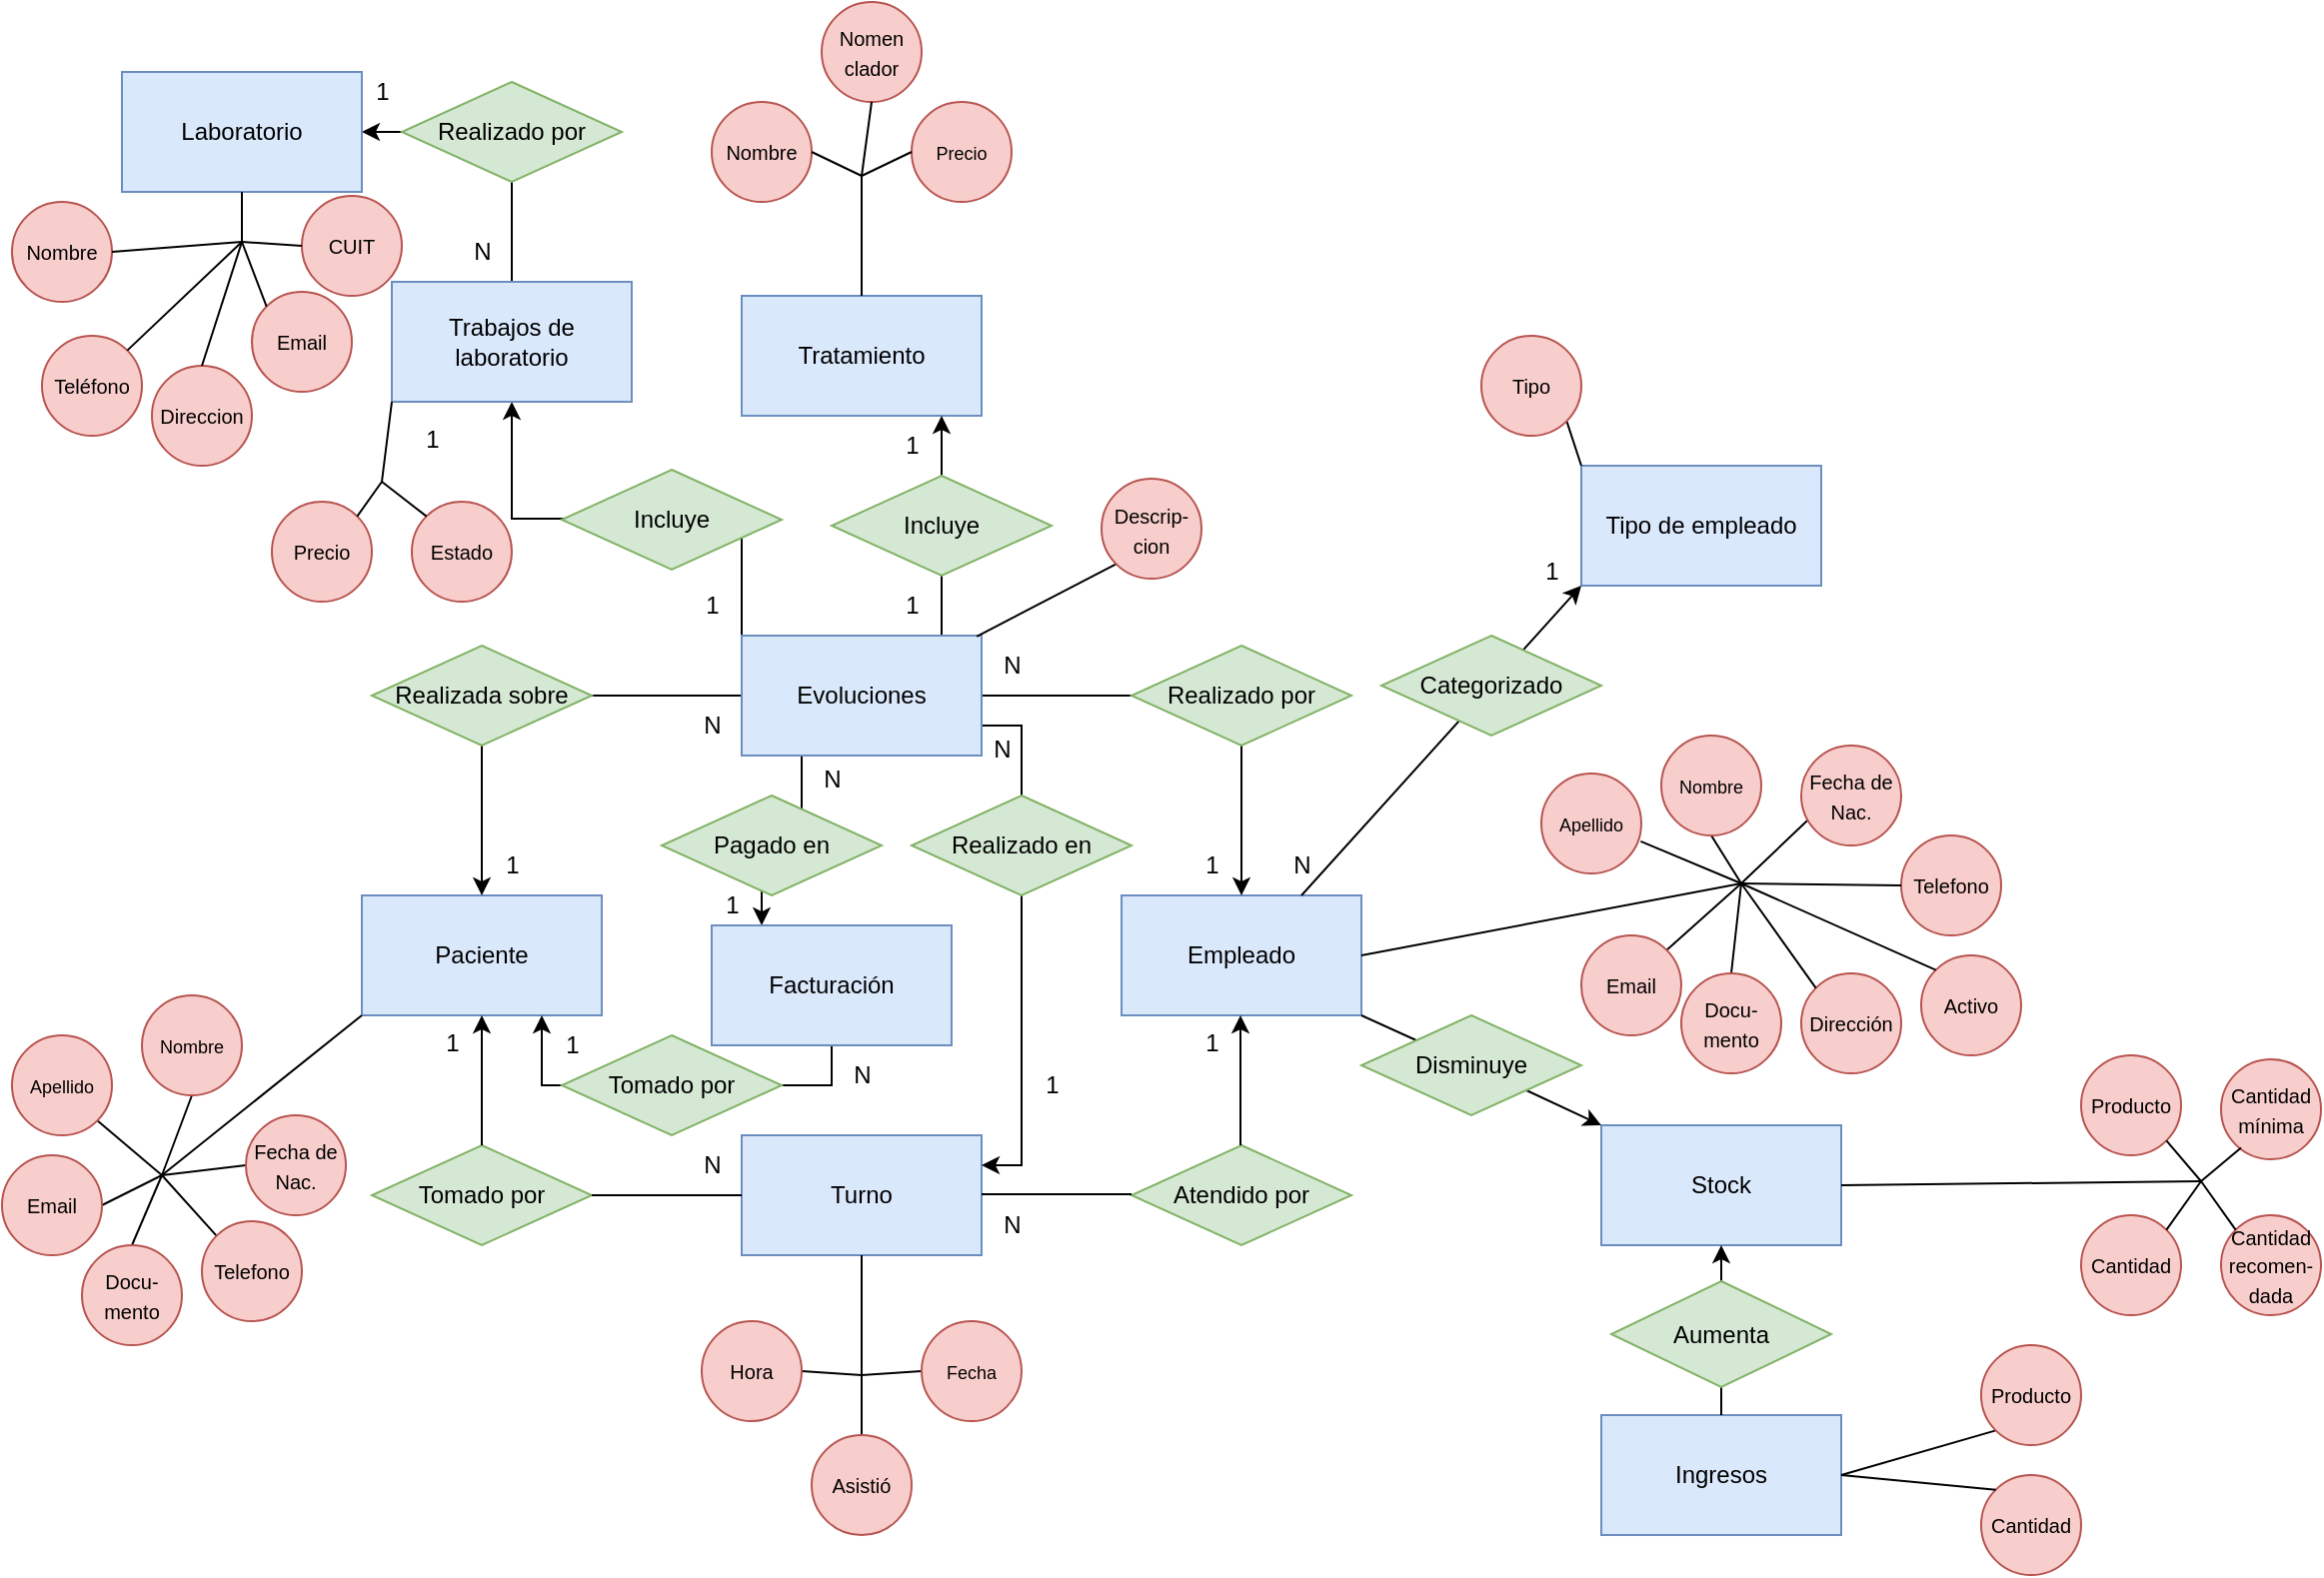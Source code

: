 <mxfile version="20.8.17" type="device" pages="2"><diagram id="R2lEEEUBdFMjLlhIrx00" name="Conceptual"><mxGraphModel dx="1050" dy="541" grid="1" gridSize="10" guides="1" tooltips="1" connect="1" arrows="1" fold="1" page="1" pageScale="1" pageWidth="1169" pageHeight="827" math="0" shadow="0" extFonts="Permanent Marker^https://fonts.googleapis.com/css?family=Permanent+Marker"><root><mxCell id="0"/><mxCell id="1" parent="0"/><mxCell id="Dc11FVK-Z0vkCB-V6vQo-1" value="Paciente" style="rounded=0;whiteSpace=wrap;html=1;fillColor=#dae8fc;strokeColor=#6c8ebf;" parent="1" vertex="1"><mxGeometry x="180" y="487" width="120" height="60" as="geometry"/></mxCell><mxCell id="Dc11FVK-Z0vkCB-V6vQo-2" value="Empleado" style="rounded=0;whiteSpace=wrap;html=1;fillColor=#dae8fc;strokeColor=#6c8ebf;" parent="1" vertex="1"><mxGeometry x="560" y="487" width="120" height="60" as="geometry"/></mxCell><mxCell id="Dc11FVK-Z0vkCB-V6vQo-5" value="Tratamiento" style="rounded=0;whiteSpace=wrap;html=1;fillColor=#dae8fc;strokeColor=#6c8ebf;" parent="1" vertex="1"><mxGeometry x="370" y="187" width="120" height="60" as="geometry"/></mxCell><mxCell id="Dc11FVK-Z0vkCB-V6vQo-6" value="Turno" style="rounded=0;whiteSpace=wrap;html=1;fillColor=#dae8fc;strokeColor=#6c8ebf;" parent="1" vertex="1"><mxGeometry x="370" y="607" width="120" height="60" as="geometry"/></mxCell><mxCell id="Dc11FVK-Z0vkCB-V6vQo-24" style="edgeStyle=orthogonalEdgeStyle;rounded=0;orthogonalLoop=1;jettySize=auto;html=1;exitX=0;exitY=0.5;exitDx=0;exitDy=0;entryX=0.5;entryY=0;entryDx=0;entryDy=0;" parent="1" source="Dc11FVK-Z0vkCB-V6vQo-9" target="Dc11FVK-Z0vkCB-V6vQo-1" edge="1"><mxGeometry relative="1" as="geometry"/></mxCell><mxCell id="Dc11FVK-Z0vkCB-V6vQo-25" style="edgeStyle=orthogonalEdgeStyle;rounded=0;orthogonalLoop=1;jettySize=auto;html=1;exitX=1;exitY=0.5;exitDx=0;exitDy=0;" parent="1" source="Dc11FVK-Z0vkCB-V6vQo-9" target="Dc11FVK-Z0vkCB-V6vQo-2" edge="1"><mxGeometry relative="1" as="geometry"/></mxCell><mxCell id="Dc11FVK-Z0vkCB-V6vQo-30" style="edgeStyle=orthogonalEdgeStyle;rounded=0;orthogonalLoop=1;jettySize=auto;html=1;exitX=0.861;exitY=0.022;exitDx=0;exitDy=0;exitPerimeter=0;" parent="1" source="Dc11FVK-Z0vkCB-V6vQo-9" edge="1"><mxGeometry relative="1" as="geometry"><mxPoint x="470" y="247" as="targetPoint"/><Array as="points"><mxPoint x="473" y="357"/><mxPoint x="470" y="357"/></Array></mxGeometry></mxCell><mxCell id="Dc11FVK-Z0vkCB-V6vQo-148" style="edgeStyle=orthogonalEdgeStyle;rounded=0;orthogonalLoop=1;jettySize=auto;html=1;exitX=1;exitY=0.75;exitDx=0;exitDy=0;entryX=1;entryY=0.25;entryDx=0;entryDy=0;fontSize=9;" parent="1" source="Dc11FVK-Z0vkCB-V6vQo-9" target="Dc11FVK-Z0vkCB-V6vQo-6" edge="1"><mxGeometry relative="1" as="geometry"/></mxCell><mxCell id="uyi3N_vcuk32qyKmJA0v-6" style="edgeStyle=orthogonalEdgeStyle;rounded=0;orthogonalLoop=1;jettySize=auto;html=1;exitX=0;exitY=0;exitDx=0;exitDy=0;" parent="1" source="Dc11FVK-Z0vkCB-V6vQo-9" target="uyi3N_vcuk32qyKmJA0v-5" edge="1"><mxGeometry relative="1" as="geometry"/></mxCell><mxCell id="uyi3N_vcuk32qyKmJA0v-46" style="edgeStyle=orthogonalEdgeStyle;rounded=0;orthogonalLoop=1;jettySize=auto;html=1;exitX=0.25;exitY=1;exitDx=0;exitDy=0;" parent="1" source="Dc11FVK-Z0vkCB-V6vQo-9" target="uyi3N_vcuk32qyKmJA0v-36" edge="1"><mxGeometry relative="1" as="geometry"><Array as="points"><mxPoint x="400" y="460"/><mxPoint x="380" y="460"/></Array></mxGeometry></mxCell><mxCell id="Dc11FVK-Z0vkCB-V6vQo-9" value="Evoluciones" style="rounded=0;whiteSpace=wrap;html=1;fillColor=#dae8fc;strokeColor=#6c8ebf;" parent="1" vertex="1"><mxGeometry x="370" y="357" width="120" height="60" as="geometry"/></mxCell><mxCell id="Dc11FVK-Z0vkCB-V6vQo-14" value="Tomado por" style="rhombus;whiteSpace=wrap;html=1;fillColor=#d5e8d4;strokeColor=#82b366;" parent="1" vertex="1"><mxGeometry x="185" y="612" width="110" height="50" as="geometry"/></mxCell><mxCell id="Dc11FVK-Z0vkCB-V6vQo-15" value="Atendido por" style="rhombus;whiteSpace=wrap;html=1;fillColor=#d5e8d4;strokeColor=#82b366;" parent="1" vertex="1"><mxGeometry x="565" y="612" width="110" height="50" as="geometry"/></mxCell><mxCell id="Dc11FVK-Z0vkCB-V6vQo-16" value="" style="endArrow=none;html=1;rounded=0;entryX=1;entryY=0.5;entryDx=0;entryDy=0;" parent="1" target="Dc11FVK-Z0vkCB-V6vQo-14" edge="1"><mxGeometry width="50" height="50" relative="1" as="geometry"><mxPoint x="370" y="637" as="sourcePoint"/><mxPoint x="510" y="577" as="targetPoint"/></mxGeometry></mxCell><mxCell id="Dc11FVK-Z0vkCB-V6vQo-17" value="" style="endArrow=none;html=1;rounded=0;entryX=1;entryY=0.5;entryDx=0;entryDy=0;" parent="1" edge="1"><mxGeometry width="50" height="50" relative="1" as="geometry"><mxPoint x="565" y="636.5" as="sourcePoint"/><mxPoint x="490" y="636.5" as="targetPoint"/></mxGeometry></mxCell><mxCell id="Dc11FVK-Z0vkCB-V6vQo-19" value="" style="endArrow=classic;html=1;rounded=0;exitX=0.5;exitY=0;exitDx=0;exitDy=0;entryX=0.5;entryY=1;entryDx=0;entryDy=0;" parent="1" source="Dc11FVK-Z0vkCB-V6vQo-14" target="Dc11FVK-Z0vkCB-V6vQo-1" edge="1"><mxGeometry width="50" height="50" relative="1" as="geometry"><mxPoint x="440" y="607" as="sourcePoint"/><mxPoint x="490" y="557" as="targetPoint"/></mxGeometry></mxCell><mxCell id="Dc11FVK-Z0vkCB-V6vQo-20" value="" style="endArrow=classic;html=1;rounded=0;exitX=0.5;exitY=0;exitDx=0;exitDy=0;entryX=0.5;entryY=1;entryDx=0;entryDy=0;" parent="1" edge="1"><mxGeometry width="50" height="50" relative="1" as="geometry"><mxPoint x="619.5" y="612" as="sourcePoint"/><mxPoint x="619.5" y="547" as="targetPoint"/></mxGeometry></mxCell><mxCell id="Dc11FVK-Z0vkCB-V6vQo-26" value="Realizada sobre" style="rhombus;whiteSpace=wrap;html=1;fillColor=#d5e8d4;strokeColor=#82b366;" parent="1" vertex="1"><mxGeometry x="185" y="362" width="110" height="50" as="geometry"/></mxCell><mxCell id="Dc11FVK-Z0vkCB-V6vQo-36" value="" style="endArrow=none;html=1;rounded=0;exitX=0;exitY=1;exitDx=0;exitDy=0;" parent="1" source="Dc11FVK-Z0vkCB-V6vQo-1" edge="1"><mxGeometry width="50" height="50" relative="1" as="geometry"><mxPoint x="120" y="597" as="sourcePoint"/><mxPoint x="80" y="627" as="targetPoint"/></mxGeometry></mxCell><mxCell id="Dc11FVK-Z0vkCB-V6vQo-52" value="" style="endArrow=none;html=1;rounded=0;fontSize=9;entryX=0.5;entryY=1;entryDx=0;entryDy=0;" parent="1" target="Dc11FVK-Z0vkCB-V6vQo-189" edge="1"><mxGeometry width="50" height="50" relative="1" as="geometry"><mxPoint x="80" y="627" as="sourcePoint"/><mxPoint x="97" y="593" as="targetPoint"/></mxGeometry></mxCell><mxCell id="Dc11FVK-Z0vkCB-V6vQo-53" value="" style="endArrow=none;html=1;rounded=0;fontSize=9;entryX=0;entryY=0.5;entryDx=0;entryDy=0;" parent="1" target="Dc11FVK-Z0vkCB-V6vQo-188" edge="1"><mxGeometry width="50" height="50" relative="1" as="geometry"><mxPoint x="80" y="627" as="sourcePoint"/><mxPoint x="120.0" y="621" as="targetPoint"/></mxGeometry></mxCell><mxCell id="Dc11FVK-Z0vkCB-V6vQo-54" value="" style="endArrow=none;html=1;rounded=0;fontSize=9;exitX=0;exitY=1;exitDx=0;exitDy=0;" parent="1" source="Dc11FVK-Z0vkCB-V6vQo-187" edge="1"><mxGeometry width="50" height="50" relative="1" as="geometry"><mxPoint x="99.322" y="657.322" as="sourcePoint"/><mxPoint x="80" y="627" as="targetPoint"/></mxGeometry></mxCell><mxCell id="Dc11FVK-Z0vkCB-V6vQo-55" value="" style="endArrow=none;html=1;rounded=0;fontSize=9;exitX=0.5;exitY=0;exitDx=0;exitDy=0;" parent="1" source="Dc11FVK-Z0vkCB-V6vQo-191" edge="1"><mxGeometry width="50" height="50" relative="1" as="geometry"><mxPoint x="65" y="662" as="sourcePoint"/><mxPoint x="80" y="627" as="targetPoint"/></mxGeometry></mxCell><mxCell id="Dc11FVK-Z0vkCB-V6vQo-56" value="" style="endArrow=none;html=1;rounded=0;fontSize=9;exitX=1;exitY=0.5;exitDx=0;exitDy=0;" parent="1" source="Dc11FVK-Z0vkCB-V6vQo-192" edge="1"><mxGeometry width="50" height="50" relative="1" as="geometry"><mxPoint x="50.8" y="636" as="sourcePoint"/><mxPoint x="80" y="627" as="targetPoint"/></mxGeometry></mxCell><mxCell id="Dc11FVK-Z0vkCB-V6vQo-57" value="" style="endArrow=none;html=1;rounded=0;fontSize=9;exitX=1;exitY=1;exitDx=0;exitDy=0;" parent="1" source="Dc11FVK-Z0vkCB-V6vQo-190" edge="1"><mxGeometry width="50" height="50" relative="1" as="geometry"><mxPoint x="52.678" y="604.678" as="sourcePoint"/><mxPoint x="80" y="627" as="targetPoint"/></mxGeometry></mxCell><mxCell id="Dc11FVK-Z0vkCB-V6vQo-58" value="" style="endArrow=none;html=1;rounded=0;exitX=0.5;exitY=1;exitDx=0;exitDy=0;" parent="1" source="Dc11FVK-Z0vkCB-V6vQo-6" edge="1"><mxGeometry width="50" height="50" relative="1" as="geometry"><mxPoint x="540" y="691" as="sourcePoint"/><mxPoint x="430" y="727" as="targetPoint"/></mxGeometry></mxCell><mxCell id="Dc11FVK-Z0vkCB-V6vQo-65" value="" style="endArrow=none;html=1;rounded=0;fontSize=9;entryX=0;entryY=0.5;entryDx=0;entryDy=0;" parent="1" target="Dc11FVK-Z0vkCB-V6vQo-181" edge="1"><mxGeometry width="50" height="50" relative="1" as="geometry"><mxPoint x="430" y="727" as="sourcePoint"/><mxPoint x="455.0" y="725" as="targetPoint"/></mxGeometry></mxCell><mxCell id="Dc11FVK-Z0vkCB-V6vQo-69" value="" style="endArrow=none;html=1;rounded=0;fontSize=9;exitX=0.5;exitY=0;exitDx=0;exitDy=0;" parent="1" source="Dc11FVK-Z0vkCB-V6vQo-180" edge="1"><mxGeometry width="50" height="50" relative="1" as="geometry"><mxPoint x="430" y="747" as="sourcePoint"/><mxPoint x="430" y="727" as="targetPoint"/></mxGeometry></mxCell><mxCell id="Dc11FVK-Z0vkCB-V6vQo-70" value="" style="endArrow=none;html=1;rounded=0;fontSize=9;exitX=1;exitY=0.5;exitDx=0;exitDy=0;" parent="1" source="Dc11FVK-Z0vkCB-V6vQo-179" edge="1"><mxGeometry width="50" height="50" relative="1" as="geometry"><mxPoint x="410.0" y="722" as="sourcePoint"/><mxPoint x="430" y="727" as="targetPoint"/></mxGeometry></mxCell><mxCell id="Dc11FVK-Z0vkCB-V6vQo-71" value="" style="endArrow=none;html=1;rounded=0;exitX=1;exitY=0.5;exitDx=0;exitDy=0;" parent="1" source="Dc11FVK-Z0vkCB-V6vQo-2" edge="1"><mxGeometry width="50" height="50" relative="1" as="geometry"><mxPoint x="770" y="476" as="sourcePoint"/><mxPoint x="870" y="481" as="targetPoint"/></mxGeometry></mxCell><mxCell id="Dc11FVK-Z0vkCB-V6vQo-76" value="&lt;font size=&quot;1&quot;&gt;Telefono&lt;/font&gt;" style="ellipse;whiteSpace=wrap;html=1;aspect=fixed;direction=south;fillColor=#f8cecc;strokeColor=#b85450;" parent="1" vertex="1"><mxGeometry x="950" y="457" width="50" height="50" as="geometry"/></mxCell><mxCell id="Dc11FVK-Z0vkCB-V6vQo-78" value="" style="endArrow=none;html=1;rounded=0;fontSize=9;entryX=0.5;entryY=1;entryDx=0;entryDy=0;" parent="1" target="Dc11FVK-Z0vkCB-V6vQo-185" edge="1"><mxGeometry width="50" height="50" relative="1" as="geometry"><mxPoint x="870" y="481" as="sourcePoint"/><mxPoint x="887" y="447" as="targetPoint"/></mxGeometry></mxCell><mxCell id="Dc11FVK-Z0vkCB-V6vQo-79" value="" style="endArrow=none;html=1;rounded=0;fontSize=9;entryX=0.072;entryY=0.74;entryDx=0;entryDy=0;entryPerimeter=0;" parent="1" target="Dc11FVK-Z0vkCB-V6vQo-186" edge="1"><mxGeometry width="50" height="50" relative="1" as="geometry"><mxPoint x="870" y="481" as="sourcePoint"/><mxPoint x="910" y="475" as="targetPoint"/></mxGeometry></mxCell><mxCell id="Dc11FVK-Z0vkCB-V6vQo-80" value="" style="endArrow=none;html=1;rounded=0;fontSize=9;exitX=0.5;exitY=1;exitDx=0;exitDy=0;" parent="1" source="Dc11FVK-Z0vkCB-V6vQo-76" edge="1"><mxGeometry width="50" height="50" relative="1" as="geometry"><mxPoint x="980" y="516" as="sourcePoint"/><mxPoint x="870" y="481" as="targetPoint"/></mxGeometry></mxCell><mxCell id="Dc11FVK-Z0vkCB-V6vQo-81" value="" style="endArrow=none;html=1;rounded=0;fontSize=9;exitX=0.5;exitY=0;exitDx=0;exitDy=0;" parent="1" source="Dc11FVK-Z0vkCB-V6vQo-182" edge="1"><mxGeometry width="50" height="50" relative="1" as="geometry"><mxPoint x="865" y="516" as="sourcePoint"/><mxPoint x="870" y="481" as="targetPoint"/></mxGeometry></mxCell><mxCell id="Dc11FVK-Z0vkCB-V6vQo-82" value="" style="endArrow=none;html=1;rounded=0;fontSize=9;exitX=1;exitY=0;exitDx=0;exitDy=0;" parent="1" source="Dc11FVK-Z0vkCB-V6vQo-183" edge="1"><mxGeometry width="50" height="50" relative="1" as="geometry"><mxPoint x="840.8" y="500" as="sourcePoint"/><mxPoint x="870" y="481" as="targetPoint"/></mxGeometry></mxCell><mxCell id="Dc11FVK-Z0vkCB-V6vQo-83" value="" style="endArrow=none;html=1;rounded=0;fontSize=9;exitX=0.994;exitY=0.679;exitDx=0;exitDy=0;exitPerimeter=0;" parent="1" source="Dc11FVK-Z0vkCB-V6vQo-184" edge="1"><mxGeometry width="50" height="50" relative="1" as="geometry"><mxPoint x="842.678" y="458.678" as="sourcePoint"/><mxPoint x="870" y="481" as="targetPoint"/></mxGeometry></mxCell><mxCell id="Dc11FVK-Z0vkCB-V6vQo-110" value="" style="endArrow=none;html=1;rounded=0;exitX=0.5;exitY=0;exitDx=0;exitDy=0;" parent="1" source="Dc11FVK-Z0vkCB-V6vQo-5" edge="1"><mxGeometry width="50" height="50" relative="1" as="geometry"><mxPoint x="650" y="44" as="sourcePoint"/><mxPoint x="430" y="127" as="targetPoint"/></mxGeometry></mxCell><mxCell id="Dc11FVK-Z0vkCB-V6vQo-111" value="&lt;font style=&quot;font-size: 9px;&quot;&gt;Precio&lt;/font&gt;" style="ellipse;whiteSpace=wrap;html=1;aspect=fixed;fillColor=#f8cecc;strokeColor=#b85450;" parent="1" vertex="1"><mxGeometry x="455" y="90" width="50" height="50" as="geometry"/></mxCell><mxCell id="Dc11FVK-Z0vkCB-V6vQo-112" value="&lt;font size=&quot;1&quot;&gt;Nomen&lt;br&gt;clador&lt;/font&gt;" style="ellipse;whiteSpace=wrap;html=1;aspect=fixed;fillColor=#f8cecc;strokeColor=#b85450;" parent="1" vertex="1"><mxGeometry x="410" y="40" width="50" height="50" as="geometry"/></mxCell><mxCell id="Dc11FVK-Z0vkCB-V6vQo-114" value="&lt;font size=&quot;1&quot;&gt;Nombre&lt;/font&gt;" style="ellipse;whiteSpace=wrap;html=1;aspect=fixed;fillColor=#f8cecc;strokeColor=#b85450;" parent="1" vertex="1"><mxGeometry x="355" y="90" width="50" height="50" as="geometry"/></mxCell><mxCell id="Dc11FVK-Z0vkCB-V6vQo-117" value="" style="endArrow=none;html=1;rounded=0;fontSize=9;entryX=0;entryY=0.5;entryDx=0;entryDy=0;" parent="1" target="Dc11FVK-Z0vkCB-V6vQo-111" edge="1"><mxGeometry width="50" height="50" relative="1" as="geometry"><mxPoint x="430" y="127" as="sourcePoint"/><mxPoint x="870" y="74" as="targetPoint"/></mxGeometry></mxCell><mxCell id="Dc11FVK-Z0vkCB-V6vQo-121" value="" style="endArrow=none;html=1;rounded=0;fontSize=9;exitX=1;exitY=0.5;exitDx=0;exitDy=0;" parent="1" source="Dc11FVK-Z0vkCB-V6vQo-114" edge="1"><mxGeometry width="50" height="50" relative="1" as="geometry"><mxPoint x="590" y="164" as="sourcePoint"/><mxPoint x="430" y="127" as="targetPoint"/></mxGeometry></mxCell><mxCell id="Dc11FVK-Z0vkCB-V6vQo-122" value="" style="endArrow=none;html=1;rounded=0;fontSize=9;exitX=0.5;exitY=1;exitDx=0;exitDy=0;" parent="1" source="Dc11FVK-Z0vkCB-V6vQo-112" edge="1"><mxGeometry width="50" height="50" relative="1" as="geometry"><mxPoint x="600" y="174" as="sourcePoint"/><mxPoint x="430" y="127" as="targetPoint"/></mxGeometry></mxCell><mxCell id="Dc11FVK-Z0vkCB-V6vQo-143" value="Incluye" style="rhombus;whiteSpace=wrap;html=1;fillColor=#d5e8d4;strokeColor=#82b366;" parent="1" vertex="1"><mxGeometry x="415" y="277" width="110" height="50" as="geometry"/></mxCell><mxCell id="Dc11FVK-Z0vkCB-V6vQo-145" value="Realizado por" style="rhombus;whiteSpace=wrap;html=1;fillColor=#d5e8d4;strokeColor=#82b366;" parent="1" vertex="1"><mxGeometry x="565" y="362" width="110" height="50" as="geometry"/></mxCell><mxCell id="Dc11FVK-Z0vkCB-V6vQo-144" value="Realizado en" style="rhombus;whiteSpace=wrap;html=1;fillColor=#d5e8d4;strokeColor=#82b366;" parent="1" vertex="1"><mxGeometry x="455" y="437" width="110" height="50" as="geometry"/></mxCell><mxCell id="Dc11FVK-Z0vkCB-V6vQo-179" value="&lt;font size=&quot;1&quot;&gt;Hora&lt;/font&gt;" style="ellipse;whiteSpace=wrap;html=1;aspect=fixed;fillColor=#f8cecc;strokeColor=#b85450;" parent="1" vertex="1"><mxGeometry x="350" y="700" width="50" height="50" as="geometry"/></mxCell><mxCell id="Dc11FVK-Z0vkCB-V6vQo-180" value="&lt;font size=&quot;1&quot;&gt;Asistió&lt;/font&gt;" style="ellipse;whiteSpace=wrap;html=1;aspect=fixed;fillColor=#f8cecc;strokeColor=#b85450;" parent="1" vertex="1"><mxGeometry x="405" y="757" width="50" height="50" as="geometry"/></mxCell><mxCell id="Dc11FVK-Z0vkCB-V6vQo-181" value="&lt;font style=&quot;font-size: 9px;&quot;&gt;Fecha&lt;/font&gt;" style="ellipse;whiteSpace=wrap;html=1;aspect=fixed;fillColor=#f8cecc;strokeColor=#b85450;" parent="1" vertex="1"><mxGeometry x="460" y="700" width="50" height="50" as="geometry"/></mxCell><mxCell id="Dc11FVK-Z0vkCB-V6vQo-182" value="&lt;font size=&quot;1&quot;&gt;Docu-&lt;/font&gt;&lt;span style=&quot;color: rgba(0, 0, 0, 0); font-family: monospace; font-size: 0px; text-align: start;&quot;&gt;%3CmxGraphModel%3E%3Croot%3E%3CmxCell%20id%3D%220%22%2F%3E%3CmxCell%20id%3D%221%22%20parent%3D%220%22%2F%3E%3CmxCell%20id%3D%222%22%20value%3D%22%26lt%3Bfont%20style%3D%26quot%3Bfont-size%3A%209px%3B%26quot%3B%26gt%3BApellido%26lt%3B%2Ffont%26gt%3B%26lt%3Bspan%20style%3D%26quot%3Bcolor%3A%20rgba(0%2C%200%2C%200%2C%200)%3B%20font-family%3A%20monospace%3B%20font-size%3A%200px%3B%20text-align%3A%20start%3B%26quot%3B%26gt%3B%253CmxGraphModel%253E%253Croot%253E%253CmxCell%2520id%253D%25220%2522%252F%253E%253CmxCell%2520id%253D%25221%2522%2520parent%253D%25220%2522%252F%253E%253CmxCell%2520id%253D%25222%2522%2520value%253D%2522%2526lt%253Bfont%2520style%253D%2526quot%253Bfont-size%253A%25209px%253B%2526quot%253B%2526gt%253BNombre%2526lt%253B%252Ffont%2526gt%253B%2522%2520style%253D%2522ellipse%253BwhiteSpace%253Dwrap%253Bhtml%253D1%253Baspect%253Dfixed%253B%2522%2520vertex%253D%25221%2522%2520parent%253D%25221%2522%253E%253CmxGeometry%2520x%253D%2522110%2522%2520y%253D%2522480%2522%2520width%253D%252250%2522%2520height%253D%252250%2522%2520as%253D%2522geometry%2522%252F%253E%253C%252FmxCell%253E%253C%252Froot%253E%253C%252FmxGraphModel%253E%26lt%3B%2Fspan%26gt%3B%22%20style%3D%22ellipse%3BwhiteSpace%3Dwrap%3Bhtml%3D1%3Baspect%3Dfixed%3B%22%20vertex%3D%221%22%20parent%3D%221%22%3E%3CmxGeometry%20x%3D%22110%22%20y%3D%22535%22%20width%3D%2250%22%20height%3D%2250%22%20as%3D%22geometry%22%2F%3E%3C%2FmxCell%3E%3C%2Froot%3E%3C%2FmxGraphModel%3E&lt;/span&gt;&lt;font size=&quot;1&quot;&gt;&lt;br&gt;mento&lt;/font&gt;" style="ellipse;whiteSpace=wrap;html=1;aspect=fixed;fillColor=#f8cecc;strokeColor=#b85450;" parent="1" vertex="1"><mxGeometry x="840" y="526" width="50" height="50" as="geometry"/></mxCell><mxCell id="Dc11FVK-Z0vkCB-V6vQo-183" value="&lt;font size=&quot;1&quot;&gt;Email&lt;/font&gt;" style="ellipse;whiteSpace=wrap;html=1;aspect=fixed;fillColor=#f8cecc;strokeColor=#b85450;" parent="1" vertex="1"><mxGeometry x="790" y="507" width="50" height="50" as="geometry"/></mxCell><mxCell id="Dc11FVK-Z0vkCB-V6vQo-184" value="&lt;font style=&quot;font-size: 9px;&quot;&gt;Apellido&lt;/font&gt;&lt;span style=&quot;color: rgba(0, 0, 0, 0); font-family: monospace; font-size: 0px; text-align: start;&quot;&gt;%3CmxGraphModel%3E%3Croot%3E%3CmxCell%20id%3D%220%22%2F%3E%3CmxCell%20id%3D%221%22%20parent%3D%220%22%2F%3E%3CmxCell%20id%3D%222%22%20value%3D%22%26lt%3Bfont%20style%3D%26quot%3Bfont-size%3A%209px%3B%26quot%3B%26gt%3BNombre%26lt%3B%2Ffont%26gt%3B%22%20style%3D%22ellipse%3BwhiteSpace%3Dwrap%3Bhtml%3D1%3Baspect%3Dfixed%3B%22%20vertex%3D%221%22%20parent%3D%221%22%3E%3CmxGeometry%20x%3D%22110%22%20y%3D%22480%22%20width%3D%2250%22%20height%3D%2250%22%20as%3D%22geometry%22%2F%3E%3C%2FmxCell%3E%3C%2Froot%3E%3C%2FmxGraphModel%3E&lt;/span&gt;" style="ellipse;whiteSpace=wrap;html=1;aspect=fixed;fillColor=#f8cecc;strokeColor=#b85450;" parent="1" vertex="1"><mxGeometry x="770" y="426" width="50" height="50" as="geometry"/></mxCell><mxCell id="Dc11FVK-Z0vkCB-V6vQo-185" value="&lt;font style=&quot;font-size: 9px;&quot;&gt;Nombre&lt;/font&gt;" style="ellipse;whiteSpace=wrap;html=1;aspect=fixed;fillColor=#f8cecc;strokeColor=#b85450;" parent="1" vertex="1"><mxGeometry x="830" y="407" width="50" height="50" as="geometry"/></mxCell><mxCell id="Dc11FVK-Z0vkCB-V6vQo-186" value="&lt;font size=&quot;1&quot;&gt;Fecha de Nac.&lt;/font&gt;" style="ellipse;whiteSpace=wrap;html=1;aspect=fixed;fillColor=#f8cecc;strokeColor=#b85450;" parent="1" vertex="1"><mxGeometry x="900" y="412" width="50" height="50" as="geometry"/></mxCell><mxCell id="Dc11FVK-Z0vkCB-V6vQo-187" value="&lt;font size=&quot;1&quot;&gt;Telefono&lt;/font&gt;" style="ellipse;whiteSpace=wrap;html=1;aspect=fixed;direction=south;fillColor=#f8cecc;strokeColor=#b85450;" parent="1" vertex="1"><mxGeometry x="100" y="650" width="50" height="50" as="geometry"/></mxCell><mxCell id="Dc11FVK-Z0vkCB-V6vQo-188" value="&lt;font size=&quot;1&quot;&gt;Fecha de Nac.&lt;/font&gt;" style="ellipse;whiteSpace=wrap;html=1;aspect=fixed;fillColor=#f8cecc;strokeColor=#b85450;" parent="1" vertex="1"><mxGeometry x="122" y="597" width="50" height="50" as="geometry"/></mxCell><mxCell id="Dc11FVK-Z0vkCB-V6vQo-189" value="&lt;font style=&quot;font-size: 9px;&quot;&gt;Nombre&lt;/font&gt;" style="ellipse;whiteSpace=wrap;html=1;aspect=fixed;fillColor=#f8cecc;strokeColor=#b85450;" parent="1" vertex="1"><mxGeometry x="70" y="537" width="50" height="50" as="geometry"/></mxCell><mxCell id="Dc11FVK-Z0vkCB-V6vQo-190" value="&lt;font style=&quot;font-size: 9px;&quot;&gt;Apellido&lt;/font&gt;&lt;span style=&quot;color: rgba(0, 0, 0, 0); font-family: monospace; font-size: 0px; text-align: start;&quot;&gt;%3CmxGraphModel%3E%3Croot%3E%3CmxCell%20id%3D%220%22%2F%3E%3CmxCell%20id%3D%221%22%20parent%3D%220%22%2F%3E%3CmxCell%20id%3D%222%22%20value%3D%22%26lt%3Bfont%20style%3D%26quot%3Bfont-size%3A%209px%3B%26quot%3B%26gt%3BNombre%26lt%3B%2Ffont%26gt%3B%22%20style%3D%22ellipse%3BwhiteSpace%3Dwrap%3Bhtml%3D1%3Baspect%3Dfixed%3B%22%20vertex%3D%221%22%20parent%3D%221%22%3E%3CmxGeometry%20x%3D%22110%22%20y%3D%22480%22%20width%3D%2250%22%20height%3D%2250%22%20as%3D%22geometry%22%2F%3E%3C%2FmxCell%3E%3C%2Froot%3E%3C%2FmxGraphModel%3E&lt;/span&gt;" style="ellipse;whiteSpace=wrap;html=1;aspect=fixed;fillColor=#f8cecc;strokeColor=#b85450;" parent="1" vertex="1"><mxGeometry x="5" y="557" width="50" height="50" as="geometry"/></mxCell><mxCell id="Dc11FVK-Z0vkCB-V6vQo-191" value="&lt;font size=&quot;1&quot;&gt;Docu-&lt;/font&gt;&lt;span style=&quot;color: rgba(0, 0, 0, 0); font-family: monospace; font-size: 0px; text-align: start;&quot;&gt;%3CmxGraphModel%3E%3Croot%3E%3CmxCell%20id%3D%220%22%2F%3E%3CmxCell%20id%3D%221%22%20parent%3D%220%22%2F%3E%3CmxCell%20id%3D%222%22%20value%3D%22%26lt%3Bfont%20style%3D%26quot%3Bfont-size%3A%209px%3B%26quot%3B%26gt%3BApellido%26lt%3B%2Ffont%26gt%3B%26lt%3Bspan%20style%3D%26quot%3Bcolor%3A%20rgba(0%2C%200%2C%200%2C%200)%3B%20font-family%3A%20monospace%3B%20font-size%3A%200px%3B%20text-align%3A%20start%3B%26quot%3B%26gt%3B%253CmxGraphModel%253E%253Croot%253E%253CmxCell%2520id%253D%25220%2522%252F%253E%253CmxCell%2520id%253D%25221%2522%2520parent%253D%25220%2522%252F%253E%253CmxCell%2520id%253D%25222%2522%2520value%253D%2522%2526lt%253Bfont%2520style%253D%2526quot%253Bfont-size%253A%25209px%253B%2526quot%253B%2526gt%253BNombre%2526lt%253B%252Ffont%2526gt%253B%2522%2520style%253D%2522ellipse%253BwhiteSpace%253Dwrap%253Bhtml%253D1%253Baspect%253Dfixed%253B%2522%2520vertex%253D%25221%2522%2520parent%253D%25221%2522%253E%253CmxGeometry%2520x%253D%2522110%2522%2520y%253D%2522480%2522%2520width%253D%252250%2522%2520height%253D%252250%2522%2520as%253D%2522geometry%2522%252F%253E%253C%252FmxCell%253E%253C%252Froot%253E%253C%252FmxGraphModel%253E%26lt%3B%2Fspan%26gt%3B%22%20style%3D%22ellipse%3BwhiteSpace%3Dwrap%3Bhtml%3D1%3Baspect%3Dfixed%3B%22%20vertex%3D%221%22%20parent%3D%221%22%3E%3CmxGeometry%20x%3D%22110%22%20y%3D%22535%22%20width%3D%2250%22%20height%3D%2250%22%20as%3D%22geometry%22%2F%3E%3C%2FmxCell%3E%3C%2Froot%3E%3C%2FmxGraphModel%3E&lt;/span&gt;&lt;font size=&quot;1&quot;&gt;&lt;br&gt;mento&lt;/font&gt;" style="ellipse;whiteSpace=wrap;html=1;aspect=fixed;fillColor=#f8cecc;strokeColor=#b85450;" parent="1" vertex="1"><mxGeometry x="40" y="662" width="50" height="50" as="geometry"/></mxCell><mxCell id="Dc11FVK-Z0vkCB-V6vQo-192" value="&lt;font size=&quot;1&quot;&gt;Email&lt;/font&gt;" style="ellipse;whiteSpace=wrap;html=1;aspect=fixed;fillColor=#f8cecc;strokeColor=#b85450;" parent="1" vertex="1"><mxGeometry y="617" width="50" height="50" as="geometry"/></mxCell><mxCell id="H8oTv5eUH1kOVcr2wDWp-1" value="&lt;font style=&quot;font-size: 12px;&quot;&gt;Tipo de empleado&lt;/font&gt;" style="rounded=0;whiteSpace=wrap;html=1;fillColor=#dae8fc;strokeColor=#6c8ebf;fontSize=9;" parent="1" vertex="1"><mxGeometry x="790" y="272" width="120" height="60" as="geometry"/></mxCell><mxCell id="H8oTv5eUH1kOVcr2wDWp-7" value="" style="endArrow=classic;html=1;rounded=0;fontSize=12;exitX=0.75;exitY=0;exitDx=0;exitDy=0;entryX=0;entryY=1;entryDx=0;entryDy=0;" parent="1" source="Dc11FVK-Z0vkCB-V6vQo-2" target="H8oTv5eUH1kOVcr2wDWp-1" edge="1"><mxGeometry width="50" height="50" relative="1" as="geometry"><mxPoint x="460" y="567" as="sourcePoint"/><mxPoint x="510" y="517" as="targetPoint"/></mxGeometry></mxCell><mxCell id="H8oTv5eUH1kOVcr2wDWp-8" value="Categorizado" style="rhombus;whiteSpace=wrap;html=1;fillColor=#d5e8d4;strokeColor=#82b366;" parent="1" vertex="1"><mxGeometry x="690" y="357" width="110" height="50" as="geometry"/></mxCell><mxCell id="H8oTv5eUH1kOVcr2wDWp-9" value="" style="endArrow=none;html=1;rounded=0;exitX=1;exitY=1;exitDx=0;exitDy=0;entryX=0;entryY=0;entryDx=0;entryDy=0;" parent="1" source="H8oTv5eUH1kOVcr2wDWp-10" target="H8oTv5eUH1kOVcr2wDWp-1" edge="1"><mxGeometry width="50" height="50" relative="1" as="geometry"><mxPoint x="695" y="232" as="sourcePoint"/><mxPoint x="795" y="237" as="targetPoint"/></mxGeometry></mxCell><mxCell id="H8oTv5eUH1kOVcr2wDWp-10" value="&lt;font size=&quot;1&quot;&gt;Tipo&lt;/font&gt;" style="ellipse;whiteSpace=wrap;html=1;aspect=fixed;fillColor=#f8cecc;strokeColor=#b85450;" parent="1" vertex="1"><mxGeometry x="740" y="207" width="50" height="50" as="geometry"/></mxCell><mxCell id="qN2Da2mAH7GItw35o2lt-1" value="&lt;font size=&quot;1&quot;&gt;Dirección&lt;/font&gt;" style="ellipse;whiteSpace=wrap;html=1;aspect=fixed;fillColor=#f8cecc;strokeColor=#b85450;" parent="1" vertex="1"><mxGeometry x="900" y="526" width="50" height="50" as="geometry"/></mxCell><mxCell id="qN2Da2mAH7GItw35o2lt-3" value="" style="endArrow=none;html=1;rounded=0;fontSize=9;exitX=0;exitY=0;exitDx=0;exitDy=0;" parent="1" source="qN2Da2mAH7GItw35o2lt-1" edge="1"><mxGeometry width="50" height="50" relative="1" as="geometry"><mxPoint x="937.322" y="518.322" as="sourcePoint"/><mxPoint x="870" y="481" as="targetPoint"/></mxGeometry></mxCell><mxCell id="s3puyIPch572TlB7Xa7m-1" value="&lt;font size=&quot;1&quot;&gt;Activo&lt;/font&gt;" style="ellipse;whiteSpace=wrap;html=1;aspect=fixed;direction=south;fillColor=#f8cecc;strokeColor=#b85450;" parent="1" vertex="1"><mxGeometry x="960" y="517" width="50" height="50" as="geometry"/></mxCell><mxCell id="s3puyIPch572TlB7Xa7m-5" value="" style="endArrow=none;html=1;rounded=0;fontSize=9;exitX=0;exitY=1;exitDx=0;exitDy=0;" parent="1" source="s3puyIPch572TlB7Xa7m-1" edge="1"><mxGeometry width="50" height="50" relative="1" as="geometry"><mxPoint x="951.1" y="531.25" as="sourcePoint"/><mxPoint x="870" y="481" as="targetPoint"/></mxGeometry></mxCell><mxCell id="eY5OdRmsHEN2B6cYUPxw-1" value="1" style="text;html=1;resizable=0;autosize=1;align=center;verticalAlign=middle;points=[];fillColor=none;strokeColor=none;rounded=0;fontSize=12;" parent="1" vertex="1"><mxGeometry x="210" y="546" width="30" height="30" as="geometry"/></mxCell><mxCell id="eY5OdRmsHEN2B6cYUPxw-2" value="N" style="text;html=1;resizable=0;autosize=1;align=center;verticalAlign=middle;points=[];fillColor=none;strokeColor=none;rounded=0;fontSize=12;" parent="1" vertex="1"><mxGeometry x="340" y="607" width="30" height="30" as="geometry"/></mxCell><mxCell id="eY5OdRmsHEN2B6cYUPxw-3" value="N" style="text;html=1;resizable=0;autosize=1;align=center;verticalAlign=middle;points=[];fillColor=none;strokeColor=none;rounded=0;fontSize=12;" parent="1" vertex="1"><mxGeometry x="340" y="387" width="30" height="30" as="geometry"/></mxCell><mxCell id="eY5OdRmsHEN2B6cYUPxw-4" value="1" style="text;html=1;resizable=0;autosize=1;align=center;verticalAlign=middle;points=[];fillColor=none;strokeColor=none;rounded=0;fontSize=12;" parent="1" vertex="1"><mxGeometry x="240" y="457" width="30" height="30" as="geometry"/></mxCell><mxCell id="eY5OdRmsHEN2B6cYUPxw-5" value="N" style="text;html=1;resizable=0;autosize=1;align=center;verticalAlign=middle;points=[];fillColor=none;strokeColor=none;rounded=0;fontSize=12;" parent="1" vertex="1"><mxGeometry x="490" y="637" width="30" height="30" as="geometry"/></mxCell><mxCell id="eY5OdRmsHEN2B6cYUPxw-6" value="1" style="text;html=1;resizable=0;autosize=1;align=center;verticalAlign=middle;points=[];fillColor=none;strokeColor=none;rounded=0;fontSize=12;" parent="1" vertex="1"><mxGeometry x="590" y="546" width="30" height="30" as="geometry"/></mxCell><mxCell id="eY5OdRmsHEN2B6cYUPxw-7" value="1" style="text;html=1;resizable=0;autosize=1;align=center;verticalAlign=middle;points=[];fillColor=none;strokeColor=none;rounded=0;fontSize=12;" parent="1" vertex="1"><mxGeometry x="510" y="567" width="30" height="30" as="geometry"/></mxCell><mxCell id="eY5OdRmsHEN2B6cYUPxw-8" value="N" style="text;html=1;resizable=0;autosize=1;align=center;verticalAlign=middle;points=[];fillColor=none;strokeColor=none;rounded=0;fontSize=12;" parent="1" vertex="1"><mxGeometry x="485" y="399" width="30" height="30" as="geometry"/></mxCell><mxCell id="eY5OdRmsHEN2B6cYUPxw-9" value="N" style="text;html=1;resizable=0;autosize=1;align=center;verticalAlign=middle;points=[];fillColor=none;strokeColor=none;rounded=0;fontSize=12;" parent="1" vertex="1"><mxGeometry x="490" y="357" width="30" height="30" as="geometry"/></mxCell><mxCell id="eY5OdRmsHEN2B6cYUPxw-10" value="1" style="text;html=1;resizable=0;autosize=1;align=center;verticalAlign=middle;points=[];fillColor=none;strokeColor=none;rounded=0;fontSize=12;" parent="1" vertex="1"><mxGeometry x="590" y="457" width="30" height="30" as="geometry"/></mxCell><mxCell id="ONmpOPQENcKlab1HhukR-1" value="1" style="text;html=1;resizable=0;autosize=1;align=center;verticalAlign=middle;points=[];fillColor=none;strokeColor=none;rounded=0;fontSize=12;" parent="1" vertex="1"><mxGeometry x="440" y="327" width="30" height="30" as="geometry"/></mxCell><mxCell id="ONmpOPQENcKlab1HhukR-2" value="1" style="text;html=1;resizable=0;autosize=1;align=center;verticalAlign=middle;points=[];fillColor=none;strokeColor=none;rounded=0;fontSize=12;" parent="1" vertex="1"><mxGeometry x="440" y="247" width="30" height="30" as="geometry"/></mxCell><mxCell id="ONmpOPQENcKlab1HhukR-3" value="1" style="text;html=1;resizable=0;autosize=1;align=center;verticalAlign=middle;points=[];fillColor=none;strokeColor=none;rounded=0;fontSize=12;" parent="1" vertex="1"><mxGeometry x="760" y="310" width="30" height="30" as="geometry"/></mxCell><mxCell id="ONmpOPQENcKlab1HhukR-4" value="N" style="text;html=1;resizable=0;autosize=1;align=center;verticalAlign=middle;points=[];fillColor=none;strokeColor=none;rounded=0;fontSize=12;" parent="1" vertex="1"><mxGeometry x="635" y="457" width="30" height="30" as="geometry"/></mxCell><mxCell id="uyi3N_vcuk32qyKmJA0v-1" value="Incluye" style="rhombus;whiteSpace=wrap;html=1;fillColor=#d5e8d4;strokeColor=#82b366;" parent="1" vertex="1"><mxGeometry x="280" y="274" width="110" height="50" as="geometry"/></mxCell><mxCell id="uyi3N_vcuk32qyKmJA0v-2" value="1" style="text;html=1;resizable=0;autosize=1;align=center;verticalAlign=middle;points=[];fillColor=none;strokeColor=none;rounded=0;fontSize=12;" parent="1" vertex="1"><mxGeometry x="340" y="327" width="30" height="30" as="geometry"/></mxCell><mxCell id="uyi3N_vcuk32qyKmJA0v-3" value="1" style="text;html=1;resizable=0;autosize=1;align=center;verticalAlign=middle;points=[];fillColor=none;strokeColor=none;rounded=0;fontSize=12;" parent="1" vertex="1"><mxGeometry x="200" y="244" width="30" height="30" as="geometry"/></mxCell><mxCell id="uyi3N_vcuk32qyKmJA0v-21" style="edgeStyle=orthogonalEdgeStyle;rounded=0;orthogonalLoop=1;jettySize=auto;html=1;exitX=0.5;exitY=0;exitDx=0;exitDy=0;entryX=1;entryY=0.5;entryDx=0;entryDy=0;" parent="1" source="uyi3N_vcuk32qyKmJA0v-5" target="uyi3N_vcuk32qyKmJA0v-20" edge="1"><mxGeometry relative="1" as="geometry"><Array as="points"><mxPoint x="255" y="105"/></Array></mxGeometry></mxCell><mxCell id="uyi3N_vcuk32qyKmJA0v-5" value="Trabajos de laboratorio" style="rounded=0;whiteSpace=wrap;html=1;fillColor=#dae8fc;strokeColor=#6c8ebf;" parent="1" vertex="1"><mxGeometry x="195" y="180" width="120" height="60" as="geometry"/></mxCell><mxCell id="uyi3N_vcuk32qyKmJA0v-10" value="" style="endArrow=none;html=1;rounded=0;exitX=0;exitY=1;exitDx=0;exitDy=0;" parent="1" source="uyi3N_vcuk32qyKmJA0v-5" edge="1"><mxGeometry width="50" height="50" relative="1" as="geometry"><mxPoint x="92" y="324" as="sourcePoint"/><mxPoint x="190" y="280" as="targetPoint"/></mxGeometry></mxCell><mxCell id="uyi3N_vcuk32qyKmJA0v-11" value="&lt;font size=&quot;1&quot;&gt;Precio&lt;/font&gt;" style="ellipse;whiteSpace=wrap;html=1;aspect=fixed;fillColor=#f8cecc;strokeColor=#b85450;" parent="1" vertex="1"><mxGeometry x="135" y="290" width="50" height="50" as="geometry"/></mxCell><mxCell id="uyi3N_vcuk32qyKmJA0v-12" value="&lt;font size=&quot;1&quot;&gt;Estado&lt;/font&gt;" style="ellipse;whiteSpace=wrap;html=1;aspect=fixed;fillColor=#f8cecc;strokeColor=#b85450;" parent="1" vertex="1"><mxGeometry x="205" y="290" width="50" height="50" as="geometry"/></mxCell><mxCell id="uyi3N_vcuk32qyKmJA0v-13" value="" style="endArrow=none;html=1;rounded=0;fontSize=9;exitX=0;exitY=0;exitDx=0;exitDy=0;" parent="1" source="uyi3N_vcuk32qyKmJA0v-12" edge="1"><mxGeometry width="50" height="50" relative="1" as="geometry"><mxPoint x="252" y="301" as="sourcePoint"/><mxPoint x="190" y="280" as="targetPoint"/></mxGeometry></mxCell><mxCell id="uyi3N_vcuk32qyKmJA0v-14" value="" style="endArrow=none;html=1;rounded=0;fontSize=9;exitX=1;exitY=0;exitDx=0;exitDy=0;" parent="1" source="uyi3N_vcuk32qyKmJA0v-11" edge="1"><mxGeometry width="50" height="50" relative="1" as="geometry"><mxPoint x="262" y="311" as="sourcePoint"/><mxPoint x="190" y="280" as="targetPoint"/></mxGeometry></mxCell><mxCell id="uyi3N_vcuk32qyKmJA0v-15" value="Realizado por" style="rhombus;whiteSpace=wrap;html=1;fillColor=#d5e8d4;strokeColor=#82b366;" parent="1" vertex="1"><mxGeometry x="200" y="80" width="110" height="50" as="geometry"/></mxCell><mxCell id="uyi3N_vcuk32qyKmJA0v-16" value="N" style="text;html=1;resizable=0;autosize=1;align=center;verticalAlign=middle;points=[];fillColor=none;strokeColor=none;rounded=0;fontSize=12;" parent="1" vertex="1"><mxGeometry x="225" y="150" width="30" height="30" as="geometry"/></mxCell><mxCell id="uyi3N_vcuk32qyKmJA0v-17" value="1" style="text;html=1;resizable=0;autosize=1;align=center;verticalAlign=middle;points=[];fillColor=none;strokeColor=none;rounded=0;fontSize=12;" parent="1" vertex="1"><mxGeometry x="175" y="70" width="30" height="30" as="geometry"/></mxCell><mxCell id="uyi3N_vcuk32qyKmJA0v-20" value="Laboratorio" style="rounded=0;whiteSpace=wrap;html=1;fillColor=#dae8fc;strokeColor=#6c8ebf;" parent="1" vertex="1"><mxGeometry x="60" y="75" width="120" height="60" as="geometry"/></mxCell><mxCell id="uyi3N_vcuk32qyKmJA0v-22" value="" style="endArrow=none;html=1;rounded=0;exitX=0.5;exitY=1;exitDx=0;exitDy=0;" parent="1" source="uyi3N_vcuk32qyKmJA0v-20" edge="1"><mxGeometry width="50" height="50" relative="1" as="geometry"><mxPoint x="70" y="130" as="sourcePoint"/><mxPoint x="120" y="160" as="targetPoint"/></mxGeometry></mxCell><mxCell id="uyi3N_vcuk32qyKmJA0v-23" value="&lt;font size=&quot;1&quot;&gt;Nombre&lt;/font&gt;" style="ellipse;whiteSpace=wrap;html=1;aspect=fixed;fillColor=#f8cecc;strokeColor=#b85450;" parent="1" vertex="1"><mxGeometry x="5" y="140" width="50" height="50" as="geometry"/></mxCell><mxCell id="uyi3N_vcuk32qyKmJA0v-24" value="&lt;font size=&quot;1&quot;&gt;Email&lt;/font&gt;" style="ellipse;whiteSpace=wrap;html=1;aspect=fixed;fillColor=#f8cecc;strokeColor=#b85450;" parent="1" vertex="1"><mxGeometry x="125" y="185" width="50" height="50" as="geometry"/></mxCell><mxCell id="uyi3N_vcuk32qyKmJA0v-25" value="" style="endArrow=none;html=1;rounded=0;fontSize=9;exitX=0;exitY=0;exitDx=0;exitDy=0;" parent="1" source="uyi3N_vcuk32qyKmJA0v-24" edge="1"><mxGeometry width="50" height="50" relative="1" as="geometry"><mxPoint x="182" y="191" as="sourcePoint"/><mxPoint x="120" y="160" as="targetPoint"/></mxGeometry></mxCell><mxCell id="uyi3N_vcuk32qyKmJA0v-26" value="" style="endArrow=none;html=1;rounded=0;fontSize=9;exitX=1;exitY=0.5;exitDx=0;exitDy=0;" parent="1" source="uyi3N_vcuk32qyKmJA0v-23" edge="1"><mxGeometry width="50" height="50" relative="1" as="geometry"><mxPoint x="192" y="201" as="sourcePoint"/><mxPoint x="120" y="160" as="targetPoint"/></mxGeometry></mxCell><mxCell id="uyi3N_vcuk32qyKmJA0v-28" value="&lt;font size=&quot;1&quot;&gt;Teléfono&lt;/font&gt;" style="ellipse;whiteSpace=wrap;html=1;aspect=fixed;fillColor=#f8cecc;strokeColor=#b85450;" parent="1" vertex="1"><mxGeometry x="20" y="207" width="50" height="50" as="geometry"/></mxCell><mxCell id="uyi3N_vcuk32qyKmJA0v-29" value="&lt;font size=&quot;1&quot;&gt;Direccion&lt;/font&gt;" style="ellipse;whiteSpace=wrap;html=1;aspect=fixed;fillColor=#f8cecc;strokeColor=#b85450;" parent="1" vertex="1"><mxGeometry x="75" y="222" width="50" height="50" as="geometry"/></mxCell><mxCell id="uyi3N_vcuk32qyKmJA0v-30" value="" style="endArrow=none;html=1;rounded=0;fontSize=9;exitX=1;exitY=0;exitDx=0;exitDy=0;" parent="1" source="uyi3N_vcuk32qyKmJA0v-28" edge="1"><mxGeometry width="50" height="50" relative="1" as="geometry"><mxPoint x="62.678" y="174.322" as="sourcePoint"/><mxPoint x="120" y="160" as="targetPoint"/></mxGeometry></mxCell><mxCell id="uyi3N_vcuk32qyKmJA0v-31" value="" style="endArrow=none;html=1;rounded=0;fontSize=9;exitX=0.5;exitY=0;exitDx=0;exitDy=0;" parent="1" source="uyi3N_vcuk32qyKmJA0v-29" edge="1"><mxGeometry width="50" height="50" relative="1" as="geometry"><mxPoint x="72.678" y="184.322" as="sourcePoint"/><mxPoint x="120" y="160" as="targetPoint"/></mxGeometry></mxCell><mxCell id="uyi3N_vcuk32qyKmJA0v-32" value="&lt;font size=&quot;1&quot;&gt;CUIT&lt;/font&gt;" style="ellipse;whiteSpace=wrap;html=1;aspect=fixed;fillColor=#f8cecc;strokeColor=#b85450;" parent="1" vertex="1"><mxGeometry x="150" y="137" width="50" height="50" as="geometry"/></mxCell><mxCell id="uyi3N_vcuk32qyKmJA0v-33" value="" style="endArrow=none;html=1;rounded=0;fontSize=9;exitX=0;exitY=0.5;exitDx=0;exitDy=0;" parent="1" source="uyi3N_vcuk32qyKmJA0v-32" edge="1"><mxGeometry width="50" height="50" relative="1" as="geometry"><mxPoint x="142.322" y="202.322" as="sourcePoint"/><mxPoint x="120" y="160" as="targetPoint"/></mxGeometry></mxCell><mxCell id="uyi3N_vcuk32qyKmJA0v-34" value="" style="endArrow=none;html=1;rounded=0;exitX=0;exitY=1;exitDx=0;exitDy=0;entryX=-0.08;entryY=0.013;entryDx=0;entryDy=0;entryPerimeter=0;" parent="1" source="uyi3N_vcuk32qyKmJA0v-35" target="eY5OdRmsHEN2B6cYUPxw-9" edge="1"><mxGeometry width="50" height="50" relative="1" as="geometry"><mxPoint x="535" y="338.5" as="sourcePoint"/><mxPoint x="640" y="269.5" as="targetPoint"/></mxGeometry></mxCell><mxCell id="uyi3N_vcuk32qyKmJA0v-35" value="&lt;font size=&quot;1&quot;&gt;Descrip-cion&lt;/font&gt;" style="ellipse;whiteSpace=wrap;html=1;aspect=fixed;fillColor=#f8cecc;strokeColor=#b85450;" parent="1" vertex="1"><mxGeometry x="550" y="278.5" width="50" height="50" as="geometry"/></mxCell><mxCell id="uyi3N_vcuk32qyKmJA0v-44" style="edgeStyle=orthogonalEdgeStyle;rounded=0;orthogonalLoop=1;jettySize=auto;html=1;exitX=0.5;exitY=1;exitDx=0;exitDy=0;entryX=0.75;entryY=1;entryDx=0;entryDy=0;" parent="1" source="uyi3N_vcuk32qyKmJA0v-36" target="Dc11FVK-Z0vkCB-V6vQo-1" edge="1"><mxGeometry relative="1" as="geometry"/></mxCell><mxCell id="uyi3N_vcuk32qyKmJA0v-36" value="Facturación" style="rounded=0;whiteSpace=wrap;html=1;fillColor=#dae8fc;strokeColor=#6c8ebf;" parent="1" vertex="1"><mxGeometry x="355" y="502" width="120" height="60" as="geometry"/></mxCell><mxCell id="uyi3N_vcuk32qyKmJA0v-39" value="1" style="text;html=1;resizable=0;autosize=1;align=center;verticalAlign=middle;points=[];fillColor=none;strokeColor=none;rounded=0;fontSize=12;" parent="1" vertex="1"><mxGeometry x="270" y="547" width="30" height="30" as="geometry"/></mxCell><mxCell id="uyi3N_vcuk32qyKmJA0v-40" value="N" style="text;html=1;resizable=0;autosize=1;align=center;verticalAlign=middle;points=[];fillColor=none;strokeColor=none;rounded=0;fontSize=12;" parent="1" vertex="1"><mxGeometry x="415" y="562" width="30" height="30" as="geometry"/></mxCell><mxCell id="uyi3N_vcuk32qyKmJA0v-41" value="Tomado por" style="rhombus;whiteSpace=wrap;html=1;fillColor=#d5e8d4;strokeColor=#82b366;" parent="1" vertex="1"><mxGeometry x="280" y="557" width="110" height="50" as="geometry"/></mxCell><mxCell id="uyi3N_vcuk32qyKmJA0v-45" value="Pagado en" style="rhombus;whiteSpace=wrap;html=1;fillColor=#d5e8d4;strokeColor=#82b366;" parent="1" vertex="1"><mxGeometry x="330" y="437" width="110" height="50" as="geometry"/></mxCell><mxCell id="uyi3N_vcuk32qyKmJA0v-47" value="N" style="text;html=1;resizable=0;autosize=1;align=center;verticalAlign=middle;points=[];fillColor=none;strokeColor=none;rounded=0;fontSize=12;" parent="1" vertex="1"><mxGeometry x="400" y="414" width="30" height="30" as="geometry"/></mxCell><mxCell id="uyi3N_vcuk32qyKmJA0v-48" value="1" style="text;html=1;resizable=0;autosize=1;align=center;verticalAlign=middle;points=[];fillColor=none;strokeColor=none;rounded=0;fontSize=12;" parent="1" vertex="1"><mxGeometry x="350" y="477" width="30" height="30" as="geometry"/></mxCell><mxCell id="1op_nIp6lyD9iNzvaeaq-1" value="Stock" style="rounded=0;whiteSpace=wrap;html=1;fillColor=#dae8fc;strokeColor=#6c8ebf;" parent="1" vertex="1"><mxGeometry x="800" y="602" width="120" height="60" as="geometry"/></mxCell><mxCell id="1op_nIp6lyD9iNzvaeaq-3" value="Ingresos" style="rounded=0;whiteSpace=wrap;html=1;fillColor=#dae8fc;strokeColor=#6c8ebf;" parent="1" vertex="1"><mxGeometry x="800" y="747" width="120" height="60" as="geometry"/></mxCell><mxCell id="1op_nIp6lyD9iNzvaeaq-5" value="" style="endArrow=classic;html=1;rounded=0;fontSize=12;exitX=1;exitY=1;exitDx=0;exitDy=0;entryX=0;entryY=0;entryDx=0;entryDy=0;startArrow=none;" parent="1" source="1op_nIp6lyD9iNzvaeaq-10" target="1op_nIp6lyD9iNzvaeaq-1" edge="1"><mxGeometry width="50" height="50" relative="1" as="geometry"><mxPoint x="660" y="497" as="sourcePoint"/><mxPoint x="800" y="602" as="targetPoint"/></mxGeometry></mxCell><mxCell id="1op_nIp6lyD9iNzvaeaq-8" value="" style="endArrow=classic;html=1;rounded=0;fontSize=12;exitX=0.5;exitY=0;exitDx=0;exitDy=0;entryX=0.5;entryY=1;entryDx=0;entryDy=0;startArrow=none;" parent="1" source="1op_nIp6lyD9iNzvaeaq-14" target="1op_nIp6lyD9iNzvaeaq-1" edge="1"><mxGeometry width="50" height="50" relative="1" as="geometry"><mxPoint x="885" y="637" as="sourcePoint"/><mxPoint x="990" y="672" as="targetPoint"/></mxGeometry></mxCell><mxCell id="1op_nIp6lyD9iNzvaeaq-13" value="" style="endArrow=none;html=1;rounded=0;fontSize=12;exitX=1;exitY=1;exitDx=0;exitDy=0;entryX=0;entryY=0;entryDx=0;entryDy=0;" parent="1" source="Dc11FVK-Z0vkCB-V6vQo-2" target="1op_nIp6lyD9iNzvaeaq-10" edge="1"><mxGeometry width="50" height="50" relative="1" as="geometry"><mxPoint x="680" y="547" as="sourcePoint"/><mxPoint x="800" y="602" as="targetPoint"/></mxGeometry></mxCell><mxCell id="1op_nIp6lyD9iNzvaeaq-10" value="Disminuye" style="rhombus;whiteSpace=wrap;html=1;fillColor=#d5e8d4;strokeColor=#82b366;" parent="1" vertex="1"><mxGeometry x="680" y="547" width="110" height="50" as="geometry"/></mxCell><mxCell id="1op_nIp6lyD9iNzvaeaq-17" value="" style="endArrow=none;html=1;rounded=0;fontSize=12;exitX=0.5;exitY=0;exitDx=0;exitDy=0;entryX=0.5;entryY=1;entryDx=0;entryDy=0;" parent="1" source="1op_nIp6lyD9iNzvaeaq-3" target="1op_nIp6lyD9iNzvaeaq-14" edge="1"><mxGeometry width="50" height="50" relative="1" as="geometry"><mxPoint x="860" y="747" as="sourcePoint"/><mxPoint x="860" y="662" as="targetPoint"/></mxGeometry></mxCell><mxCell id="1op_nIp6lyD9iNzvaeaq-14" value="Aumenta" style="rhombus;whiteSpace=wrap;html=1;fillColor=#d5e8d4;strokeColor=#82b366;" parent="1" vertex="1"><mxGeometry x="805" y="680" width="110" height="53" as="geometry"/></mxCell><mxCell id="1op_nIp6lyD9iNzvaeaq-18" value="" style="endArrow=none;html=1;rounded=0;exitX=1;exitY=0.5;exitDx=0;exitDy=0;" parent="1" source="1op_nIp6lyD9iNzvaeaq-1" edge="1"><mxGeometry width="50" height="50" relative="1" as="geometry"><mxPoint x="690" y="527.0" as="sourcePoint"/><mxPoint x="1100" y="630" as="targetPoint"/></mxGeometry></mxCell><mxCell id="1op_nIp6lyD9iNzvaeaq-19" value="&lt;font size=&quot;1&quot;&gt;Producto&lt;/font&gt;" style="ellipse;whiteSpace=wrap;html=1;aspect=fixed;fillColor=#f8cecc;strokeColor=#b85450;" parent="1" vertex="1"><mxGeometry x="1040" y="567" width="50" height="50" as="geometry"/></mxCell><mxCell id="1op_nIp6lyD9iNzvaeaq-20" value="&lt;font size=&quot;1&quot;&gt;Cantidad&lt;/font&gt;" style="ellipse;whiteSpace=wrap;html=1;aspect=fixed;fillColor=#f8cecc;strokeColor=#b85450;" parent="1" vertex="1"><mxGeometry x="1040" y="647" width="50" height="50" as="geometry"/></mxCell><mxCell id="1op_nIp6lyD9iNzvaeaq-21" value="&lt;font size=&quot;1&quot;&gt;Cantidad mínima&lt;/font&gt;" style="ellipse;whiteSpace=wrap;html=1;aspect=fixed;fillColor=#f8cecc;strokeColor=#b85450;" parent="1" vertex="1"><mxGeometry x="1110" y="569" width="50" height="50" as="geometry"/></mxCell><mxCell id="1op_nIp6lyD9iNzvaeaq-22" value="&lt;font size=&quot;1&quot;&gt;Cantidad recomen-&lt;br&gt;dada&lt;br&gt;&lt;/font&gt;" style="ellipse;whiteSpace=wrap;html=1;aspect=fixed;fillColor=#f8cecc;strokeColor=#b85450;" parent="1" vertex="1"><mxGeometry x="1110" y="647" width="50" height="50" as="geometry"/></mxCell><mxCell id="1op_nIp6lyD9iNzvaeaq-23" value="" style="endArrow=none;html=1;rounded=0;fontSize=9;exitX=1;exitY=1;exitDx=0;exitDy=0;" parent="1" source="1op_nIp6lyD9iNzvaeaq-19" edge="1"><mxGeometry width="50" height="50" relative="1" as="geometry"><mxPoint x="829.7" y="469.95" as="sourcePoint"/><mxPoint x="1100" y="630" as="targetPoint"/></mxGeometry></mxCell><mxCell id="1op_nIp6lyD9iNzvaeaq-24" value="" style="endArrow=none;html=1;rounded=0;fontSize=9;entryX=1;entryY=0;entryDx=0;entryDy=0;" parent="1" target="1op_nIp6lyD9iNzvaeaq-20" edge="1"><mxGeometry width="50" height="50" relative="1" as="geometry"><mxPoint x="1100" y="630" as="sourcePoint"/><mxPoint x="1110" y="640.0" as="targetPoint"/></mxGeometry></mxCell><mxCell id="1op_nIp6lyD9iNzvaeaq-26" value="" style="endArrow=none;html=1;rounded=0;fontSize=9;exitX=0.2;exitY=0.885;exitDx=0;exitDy=0;exitPerimeter=0;" parent="1" source="1op_nIp6lyD9iNzvaeaq-21" edge="1"><mxGeometry width="50" height="50" relative="1" as="geometry"><mxPoint x="1092.678" y="619.678" as="sourcePoint"/><mxPoint x="1100" y="630" as="targetPoint"/></mxGeometry></mxCell><mxCell id="1op_nIp6lyD9iNzvaeaq-27" value="" style="endArrow=none;html=1;rounded=0;fontSize=9;exitX=0;exitY=0;exitDx=0;exitDy=0;" parent="1" source="1op_nIp6lyD9iNzvaeaq-22" edge="1"><mxGeometry width="50" height="50" relative="1" as="geometry"><mxPoint x="1130" y="623.25" as="sourcePoint"/><mxPoint x="1100" y="630" as="targetPoint"/></mxGeometry></mxCell><mxCell id="1op_nIp6lyD9iNzvaeaq-28" value="" style="endArrow=none;html=1;rounded=0;exitX=1;exitY=0.5;exitDx=0;exitDy=0;entryX=0;entryY=1;entryDx=0;entryDy=0;" parent="1" source="1op_nIp6lyD9iNzvaeaq-3" target="1op_nIp6lyD9iNzvaeaq-29" edge="1"><mxGeometry width="50" height="50" relative="1" as="geometry"><mxPoint x="930" y="777.0" as="sourcePoint"/><mxPoint x="960" y="760" as="targetPoint"/></mxGeometry></mxCell><mxCell id="1op_nIp6lyD9iNzvaeaq-29" value="&lt;font size=&quot;1&quot;&gt;Producto&lt;/font&gt;" style="ellipse;whiteSpace=wrap;html=1;aspect=fixed;fillColor=#f8cecc;strokeColor=#b85450;" parent="1" vertex="1"><mxGeometry x="990" y="712" width="50" height="50" as="geometry"/></mxCell><mxCell id="1op_nIp6lyD9iNzvaeaq-30" value="&lt;font size=&quot;1&quot;&gt;Cantidad&lt;/font&gt;" style="ellipse;whiteSpace=wrap;html=1;aspect=fixed;fillColor=#f8cecc;strokeColor=#b85450;" parent="1" vertex="1"><mxGeometry x="990" y="777" width="50" height="50" as="geometry"/></mxCell><mxCell id="1op_nIp6lyD9iNzvaeaq-33" value="" style="endArrow=none;html=1;rounded=0;exitX=1;exitY=0.5;exitDx=0;exitDy=0;entryX=0;entryY=0;entryDx=0;entryDy=0;" parent="1" source="1op_nIp6lyD9iNzvaeaq-3" target="1op_nIp6lyD9iNzvaeaq-30" edge="1"><mxGeometry width="50" height="50" relative="1" as="geometry"><mxPoint x="930" y="787" as="sourcePoint"/><mxPoint x="1007.322" y="764.678" as="targetPoint"/></mxGeometry></mxCell></root></mxGraphModel></diagram><diagram id="6ZdYhZShAAfKDJ3unFD0" name="Formal"><mxGraphModel dx="7301" dy="3834" grid="1" gridSize="10" guides="1" tooltips="1" connect="1" arrows="1" fold="1" page="1" pageScale="1" pageWidth="1169" pageHeight="827" math="0" shadow="0"><root><mxCell id="0"/><mxCell id="1" parent="0"/><mxCell id="bVMnP3L6LlL29OlZElug-234" value="" style="rounded=0;whiteSpace=wrap;html=1;fillColor=#FF8F82;strokeColor=#b85450;strokeWidth=4;perimeterSpacing=0;glass=0;shadow=0;fontSize=12;" parent="1" vertex="1"><mxGeometry x="-4320" y="-2471.94" width="204" height="258.94" as="geometry"/></mxCell><mxCell id="bVMnP3L6LlL29OlZElug-235" value="&lt;b style=&quot;font-size: 12px;&quot;&gt;&lt;font style=&quot;font-size: 12px;&quot;&gt;Tabla de auditoría&lt;/font&gt;&lt;/b&gt;" style="text;strokeColor=none;fillColor=none;align=left;verticalAlign=middle;spacingLeft=4;spacingRight=4;overflow=hidden;points=[[0,0.5],[1,0.5]];portConstraint=eastwest;rotatable=0;whiteSpace=wrap;html=1;strokeWidth=2;fontSize=12;" parent="1" vertex="1"><mxGeometry x="-4300" y="-2261.94" width="170" height="60" as="geometry"/></mxCell><mxCell id="sYJBOQdsrrXzUOFQYmKC-184" value="" style="rounded=0;whiteSpace=wrap;html=1;fillColor=#FF8F82;strokeColor=#b85450;strokeWidth=4;perimeterSpacing=0;glass=0;shadow=0;fontSize=12;" parent="1" vertex="1"><mxGeometry x="-2768" y="-2201.94" width="424" height="530" as="geometry"/></mxCell><object label="pacientes" Nombre="leandro" id="FEpRUGZ8XGZ-sdKg6zop-47"><mxCell style="shape=table;startSize=30;container=1;collapsible=1;childLayout=tableLayout;fixedRows=1;rowLines=0;fontStyle=1;align=center;resizeLast=1;fontSize=12;aspect=fixed;" parent="1" vertex="1"><mxGeometry x="-3490" y="-2081.94" width="180" height="300" as="geometry"><mxRectangle x="530" y="300" width="70" height="30" as="alternateBounds"/></mxGeometry></mxCell></object><mxCell id="FEpRUGZ8XGZ-sdKg6zop-48" value="" style="shape=tableRow;horizontal=0;startSize=0;swimlaneHead=0;swimlaneBody=0;fillColor=none;collapsible=0;dropTarget=0;points=[[0,0.5],[1,0.5]];portConstraint=eastwest;top=0;left=0;right=0;bottom=1;fontSize=12;" parent="FEpRUGZ8XGZ-sdKg6zop-47" vertex="1"><mxGeometry y="30" width="180" height="30" as="geometry"/></mxCell><mxCell id="FEpRUGZ8XGZ-sdKg6zop-49" value="PK" style="shape=partialRectangle;connectable=0;fillColor=none;top=0;left=0;bottom=0;right=0;fontStyle=1;overflow=hidden;fontSize=12;" parent="FEpRUGZ8XGZ-sdKg6zop-48" vertex="1"><mxGeometry width="30" height="30" as="geometry"><mxRectangle width="30" height="30" as="alternateBounds"/></mxGeometry></mxCell><mxCell id="FEpRUGZ8XGZ-sdKg6zop-50" value="id_paciente " style="shape=partialRectangle;connectable=0;fillColor=none;top=0;left=0;bottom=0;right=0;align=left;spacingLeft=6;fontStyle=5;overflow=hidden;fontSize=12;" parent="FEpRUGZ8XGZ-sdKg6zop-48" vertex="1"><mxGeometry x="30" width="150" height="30" as="geometry"><mxRectangle width="150" height="30" as="alternateBounds"/></mxGeometry></mxCell><mxCell id="FEpRUGZ8XGZ-sdKg6zop-51" value="" style="shape=tableRow;horizontal=0;startSize=0;swimlaneHead=0;swimlaneBody=0;fillColor=none;collapsible=0;dropTarget=0;points=[[0,0.5],[1,0.5]];portConstraint=eastwest;top=0;left=0;right=0;bottom=0;fontSize=12;" parent="FEpRUGZ8XGZ-sdKg6zop-47" vertex="1"><mxGeometry y="60" width="180" height="30" as="geometry"/></mxCell><mxCell id="FEpRUGZ8XGZ-sdKg6zop-52" value="" style="shape=partialRectangle;connectable=0;fillColor=none;top=0;left=0;bottom=0;right=0;editable=1;overflow=hidden;fontSize=12;" parent="FEpRUGZ8XGZ-sdKg6zop-51" vertex="1"><mxGeometry width="30" height="30" as="geometry"><mxRectangle width="30" height="30" as="alternateBounds"/></mxGeometry></mxCell><mxCell id="FEpRUGZ8XGZ-sdKg6zop-53" value="nombre" style="shape=partialRectangle;connectable=0;fillColor=none;top=0;left=0;bottom=0;right=0;align=left;spacingLeft=6;overflow=hidden;fontSize=12;" parent="FEpRUGZ8XGZ-sdKg6zop-51" vertex="1"><mxGeometry x="30" width="150" height="30" as="geometry"><mxRectangle width="150" height="30" as="alternateBounds"/></mxGeometry></mxCell><mxCell id="FEpRUGZ8XGZ-sdKg6zop-54" value="" style="shape=tableRow;horizontal=0;startSize=0;swimlaneHead=0;swimlaneBody=0;fillColor=none;collapsible=0;dropTarget=0;points=[[0,0.5],[1,0.5]];portConstraint=eastwest;top=0;left=0;right=0;bottom=0;fontSize=12;" parent="FEpRUGZ8XGZ-sdKg6zop-47" vertex="1"><mxGeometry y="90" width="180" height="30" as="geometry"/></mxCell><mxCell id="FEpRUGZ8XGZ-sdKg6zop-55" value="" style="shape=partialRectangle;connectable=0;fillColor=none;top=0;left=0;bottom=0;right=0;editable=1;overflow=hidden;fontSize=12;" parent="FEpRUGZ8XGZ-sdKg6zop-54" vertex="1"><mxGeometry width="30" height="30" as="geometry"><mxRectangle width="30" height="30" as="alternateBounds"/></mxGeometry></mxCell><mxCell id="FEpRUGZ8XGZ-sdKg6zop-56" value="apellido" style="shape=partialRectangle;connectable=0;fillColor=none;top=0;left=0;bottom=0;right=0;align=left;spacingLeft=6;overflow=hidden;fontSize=12;" parent="FEpRUGZ8XGZ-sdKg6zop-54" vertex="1"><mxGeometry x="30" width="150" height="30" as="geometry"><mxRectangle width="150" height="30" as="alternateBounds"/></mxGeometry></mxCell><mxCell id="FEpRUGZ8XGZ-sdKg6zop-57" value="" style="shape=tableRow;horizontal=0;startSize=0;swimlaneHead=0;swimlaneBody=0;fillColor=none;collapsible=0;dropTarget=0;points=[[0,0.5],[1,0.5]];portConstraint=eastwest;top=0;left=0;right=0;bottom=0;fontSize=12;" parent="FEpRUGZ8XGZ-sdKg6zop-47" vertex="1"><mxGeometry y="120" width="180" height="30" as="geometry"/></mxCell><mxCell id="FEpRUGZ8XGZ-sdKg6zop-58" value="" style="shape=partialRectangle;connectable=0;fillColor=none;top=0;left=0;bottom=0;right=0;editable=1;overflow=hidden;fontSize=12;" parent="FEpRUGZ8XGZ-sdKg6zop-57" vertex="1"><mxGeometry width="30" height="30" as="geometry"><mxRectangle width="30" height="30" as="alternateBounds"/></mxGeometry></mxCell><mxCell id="FEpRUGZ8XGZ-sdKg6zop-59" value="documento" style="shape=partialRectangle;connectable=0;fillColor=none;top=0;left=0;bottom=0;right=0;align=left;spacingLeft=6;overflow=hidden;fontSize=12;" parent="FEpRUGZ8XGZ-sdKg6zop-57" vertex="1"><mxGeometry x="30" width="150" height="30" as="geometry"><mxRectangle width="150" height="30" as="alternateBounds"/></mxGeometry></mxCell><mxCell id="R0p1OJy3tn_1Ny2l-TMe-26" value="" style="shape=tableRow;horizontal=0;startSize=0;swimlaneHead=0;swimlaneBody=0;fillColor=none;collapsible=0;dropTarget=0;points=[[0,0.5],[1,0.5]];portConstraint=eastwest;top=0;left=0;right=0;bottom=0;fontSize=12;" parent="FEpRUGZ8XGZ-sdKg6zop-47" vertex="1"><mxGeometry y="150" width="180" height="30" as="geometry"/></mxCell><mxCell id="R0p1OJy3tn_1Ny2l-TMe-27" value="FK" style="shape=partialRectangle;connectable=0;fillColor=none;top=0;left=0;bottom=0;right=0;editable=1;overflow=hidden;fontSize=12;" parent="R0p1OJy3tn_1Ny2l-TMe-26" vertex="1"><mxGeometry width="30" height="30" as="geometry"><mxRectangle width="30" height="30" as="alternateBounds"/></mxGeometry></mxCell><mxCell id="R0p1OJy3tn_1Ny2l-TMe-28" value="id_genero" style="shape=partialRectangle;connectable=0;fillColor=none;top=0;left=0;bottom=0;right=0;align=left;spacingLeft=6;overflow=hidden;fontSize=12;" parent="R0p1OJy3tn_1Ny2l-TMe-26" vertex="1"><mxGeometry x="30" width="150" height="30" as="geometry"><mxRectangle width="150" height="30" as="alternateBounds"/></mxGeometry></mxCell><mxCell id="FEpRUGZ8XGZ-sdKg6zop-60" value="" style="shape=tableRow;horizontal=0;startSize=0;swimlaneHead=0;swimlaneBody=0;fillColor=none;collapsible=0;dropTarget=0;points=[[0,0.5],[1,0.5]];portConstraint=eastwest;top=0;left=0;right=0;bottom=0;fontSize=12;" parent="FEpRUGZ8XGZ-sdKg6zop-47" vertex="1"><mxGeometry y="180" width="180" height="30" as="geometry"/></mxCell><mxCell id="FEpRUGZ8XGZ-sdKg6zop-61" value="" style="shape=partialRectangle;connectable=0;fillColor=none;top=0;left=0;bottom=0;right=0;editable=1;overflow=hidden;fontSize=12;" parent="FEpRUGZ8XGZ-sdKg6zop-60" vertex="1"><mxGeometry width="30" height="30" as="geometry"><mxRectangle width="30" height="30" as="alternateBounds"/></mxGeometry></mxCell><mxCell id="FEpRUGZ8XGZ-sdKg6zop-62" value="fecha_de_nacimiento" style="shape=partialRectangle;connectable=0;fillColor=none;top=0;left=0;bottom=0;right=0;align=left;spacingLeft=6;overflow=hidden;fontSize=12;" parent="FEpRUGZ8XGZ-sdKg6zop-60" vertex="1"><mxGeometry x="30" width="150" height="30" as="geometry"><mxRectangle width="150" height="30" as="alternateBounds"/></mxGeometry></mxCell><mxCell id="FEpRUGZ8XGZ-sdKg6zop-63" value="" style="shape=tableRow;horizontal=0;startSize=0;swimlaneHead=0;swimlaneBody=0;fillColor=none;collapsible=0;dropTarget=0;points=[[0,0.5],[1,0.5]];portConstraint=eastwest;top=0;left=0;right=0;bottom=0;fontSize=12;" parent="FEpRUGZ8XGZ-sdKg6zop-47" vertex="1"><mxGeometry y="210" width="180" height="30" as="geometry"/></mxCell><mxCell id="FEpRUGZ8XGZ-sdKg6zop-64" value="" style="shape=partialRectangle;connectable=0;fillColor=none;top=0;left=0;bottom=0;right=0;editable=1;overflow=hidden;fontSize=12;" parent="FEpRUGZ8XGZ-sdKg6zop-63" vertex="1"><mxGeometry width="30" height="30" as="geometry"><mxRectangle width="30" height="30" as="alternateBounds"/></mxGeometry></mxCell><mxCell id="FEpRUGZ8XGZ-sdKg6zop-65" value="email" style="shape=partialRectangle;connectable=0;fillColor=none;top=0;left=0;bottom=0;right=0;align=left;spacingLeft=6;overflow=hidden;fontSize=12;" parent="FEpRUGZ8XGZ-sdKg6zop-63" vertex="1"><mxGeometry x="30" width="150" height="30" as="geometry"><mxRectangle width="150" height="30" as="alternateBounds"/></mxGeometry></mxCell><mxCell id="R0p1OJy3tn_1Ny2l-TMe-20" value="" style="shape=tableRow;horizontal=0;startSize=0;swimlaneHead=0;swimlaneBody=0;fillColor=none;collapsible=0;dropTarget=0;points=[[0,0.5],[1,0.5]];portConstraint=eastwest;top=0;left=0;right=0;bottom=0;fontSize=12;" parent="FEpRUGZ8XGZ-sdKg6zop-47" vertex="1"><mxGeometry y="240" width="180" height="30" as="geometry"/></mxCell><mxCell id="R0p1OJy3tn_1Ny2l-TMe-21" value="" style="shape=partialRectangle;connectable=0;fillColor=none;top=0;left=0;bottom=0;right=0;editable=1;overflow=hidden;fontSize=12;" parent="R0p1OJy3tn_1Ny2l-TMe-20" vertex="1"><mxGeometry width="30" height="30" as="geometry"><mxRectangle width="30" height="30" as="alternateBounds"/></mxGeometry></mxCell><mxCell id="R0p1OJy3tn_1Ny2l-TMe-22" value="celular" style="shape=partialRectangle;connectable=0;fillColor=none;top=0;left=0;bottom=0;right=0;align=left;spacingLeft=6;overflow=hidden;fontSize=12;" parent="R0p1OJy3tn_1Ny2l-TMe-20" vertex="1"><mxGeometry x="30" width="150" height="30" as="geometry"><mxRectangle width="150" height="30" as="alternateBounds"/></mxGeometry></mxCell><mxCell id="FEpRUGZ8XGZ-sdKg6zop-66" value="" style="shape=tableRow;horizontal=0;startSize=0;swimlaneHead=0;swimlaneBody=0;fillColor=none;collapsible=0;dropTarget=0;points=[[0,0.5],[1,0.5]];portConstraint=eastwest;top=0;left=0;right=0;bottom=0;fontSize=12;" parent="FEpRUGZ8XGZ-sdKg6zop-47" vertex="1"><mxGeometry y="270" width="180" height="30" as="geometry"/></mxCell><mxCell id="FEpRUGZ8XGZ-sdKg6zop-67" value="" style="shape=partialRectangle;connectable=0;fillColor=none;top=0;left=0;bottom=0;right=0;editable=1;overflow=hidden;fontSize=12;" parent="FEpRUGZ8XGZ-sdKg6zop-66" vertex="1"><mxGeometry width="30" height="30" as="geometry"><mxRectangle width="30" height="30" as="alternateBounds"/></mxGeometry></mxCell><mxCell id="FEpRUGZ8XGZ-sdKg6zop-68" value="telefono" style="shape=partialRectangle;connectable=0;fillColor=none;top=0;left=0;bottom=0;right=0;align=left;spacingLeft=6;overflow=hidden;fontSize=12;" parent="FEpRUGZ8XGZ-sdKg6zop-66" vertex="1"><mxGeometry x="30" width="150" height="30" as="geometry"><mxRectangle width="150" height="30" as="alternateBounds"/></mxGeometry></mxCell><object label="empleado" Nombre="leandro" id="H53c6tMnXyaSDGVVKANi-1"><mxCell style="shape=table;startSize=30;container=1;collapsible=1;childLayout=tableLayout;fixedRows=1;rowLines=0;fontStyle=1;align=center;resizeLast=1;fontSize=12;aspect=fixed;" parent="1" vertex="1"><mxGeometry x="-3490" y="-2461.94" width="180" height="360" as="geometry"><mxRectangle x="530" y="300" width="70" height="30" as="alternateBounds"/></mxGeometry></mxCell></object><mxCell id="H53c6tMnXyaSDGVVKANi-2" value="" style="shape=tableRow;horizontal=0;startSize=0;swimlaneHead=0;swimlaneBody=0;fillColor=none;collapsible=0;dropTarget=0;points=[[0,0.5],[1,0.5]];portConstraint=eastwest;top=0;left=0;right=0;bottom=1;fontSize=12;" parent="H53c6tMnXyaSDGVVKANi-1" vertex="1"><mxGeometry y="30" width="180" height="30" as="geometry"/></mxCell><mxCell id="H53c6tMnXyaSDGVVKANi-3" value="PK" style="shape=partialRectangle;connectable=0;fillColor=none;top=0;left=0;bottom=0;right=0;fontStyle=1;overflow=hidden;fontSize=12;" parent="H53c6tMnXyaSDGVVKANi-2" vertex="1"><mxGeometry width="30" height="30" as="geometry"><mxRectangle width="30" height="30" as="alternateBounds"/></mxGeometry></mxCell><mxCell id="H53c6tMnXyaSDGVVKANi-4" value="id_empleado" style="shape=partialRectangle;connectable=0;fillColor=none;top=0;left=0;bottom=0;right=0;align=left;spacingLeft=6;fontStyle=5;overflow=hidden;fontSize=12;" parent="H53c6tMnXyaSDGVVKANi-2" vertex="1"><mxGeometry x="30" width="150" height="30" as="geometry"><mxRectangle width="150" height="30" as="alternateBounds"/></mxGeometry></mxCell><mxCell id="H53c6tMnXyaSDGVVKANi-5" value="" style="shape=tableRow;horizontal=0;startSize=0;swimlaneHead=0;swimlaneBody=0;fillColor=none;collapsible=0;dropTarget=0;points=[[0,0.5],[1,0.5]];portConstraint=eastwest;top=0;left=0;right=0;bottom=0;fontSize=12;" parent="H53c6tMnXyaSDGVVKANi-1" vertex="1"><mxGeometry y="60" width="180" height="30" as="geometry"/></mxCell><mxCell id="H53c6tMnXyaSDGVVKANi-6" value="" style="shape=partialRectangle;connectable=0;fillColor=none;top=0;left=0;bottom=0;right=0;editable=1;overflow=hidden;fontSize=12;" parent="H53c6tMnXyaSDGVVKANi-5" vertex="1"><mxGeometry width="30" height="30" as="geometry"><mxRectangle width="30" height="30" as="alternateBounds"/></mxGeometry></mxCell><mxCell id="H53c6tMnXyaSDGVVKANi-7" value="nombre" style="shape=partialRectangle;connectable=0;fillColor=none;top=0;left=0;bottom=0;right=0;align=left;spacingLeft=6;overflow=hidden;fontSize=12;" parent="H53c6tMnXyaSDGVVKANi-5" vertex="1"><mxGeometry x="30" width="150" height="30" as="geometry"><mxRectangle width="150" height="30" as="alternateBounds"/></mxGeometry></mxCell><mxCell id="H53c6tMnXyaSDGVVKANi-8" value="" style="shape=tableRow;horizontal=0;startSize=0;swimlaneHead=0;swimlaneBody=0;fillColor=none;collapsible=0;dropTarget=0;points=[[0,0.5],[1,0.5]];portConstraint=eastwest;top=0;left=0;right=0;bottom=0;fontSize=12;" parent="H53c6tMnXyaSDGVVKANi-1" vertex="1"><mxGeometry y="90" width="180" height="30" as="geometry"/></mxCell><mxCell id="H53c6tMnXyaSDGVVKANi-9" value="" style="shape=partialRectangle;connectable=0;fillColor=none;top=0;left=0;bottom=0;right=0;editable=1;overflow=hidden;fontSize=12;" parent="H53c6tMnXyaSDGVVKANi-8" vertex="1"><mxGeometry width="30" height="30" as="geometry"><mxRectangle width="30" height="30" as="alternateBounds"/></mxGeometry></mxCell><mxCell id="H53c6tMnXyaSDGVVKANi-10" value="apellido" style="shape=partialRectangle;connectable=0;fillColor=none;top=0;left=0;bottom=0;right=0;align=left;spacingLeft=6;overflow=hidden;fontSize=12;" parent="H53c6tMnXyaSDGVVKANi-8" vertex="1"><mxGeometry x="30" width="150" height="30" as="geometry"><mxRectangle width="150" height="30" as="alternateBounds"/></mxGeometry></mxCell><mxCell id="H53c6tMnXyaSDGVVKANi-11" value="" style="shape=tableRow;horizontal=0;startSize=0;swimlaneHead=0;swimlaneBody=0;fillColor=none;collapsible=0;dropTarget=0;points=[[0,0.5],[1,0.5]];portConstraint=eastwest;top=0;left=0;right=0;bottom=0;fontSize=12;" parent="H53c6tMnXyaSDGVVKANi-1" vertex="1"><mxGeometry y="120" width="180" height="30" as="geometry"/></mxCell><mxCell id="H53c6tMnXyaSDGVVKANi-12" value="" style="shape=partialRectangle;connectable=0;fillColor=none;top=0;left=0;bottom=0;right=0;editable=1;overflow=hidden;fontSize=12;" parent="H53c6tMnXyaSDGVVKANi-11" vertex="1"><mxGeometry width="30" height="30" as="geometry"><mxRectangle width="30" height="30" as="alternateBounds"/></mxGeometry></mxCell><mxCell id="H53c6tMnXyaSDGVVKANi-13" value="documento" style="shape=partialRectangle;connectable=0;fillColor=none;top=0;left=0;bottom=0;right=0;align=left;spacingLeft=6;overflow=hidden;fontSize=12;" parent="H53c6tMnXyaSDGVVKANi-11" vertex="1"><mxGeometry x="30" width="150" height="30" as="geometry"><mxRectangle width="150" height="30" as="alternateBounds"/></mxGeometry></mxCell><mxCell id="R0p1OJy3tn_1Ny2l-TMe-29" value="" style="shape=tableRow;horizontal=0;startSize=0;swimlaneHead=0;swimlaneBody=0;fillColor=none;collapsible=0;dropTarget=0;points=[[0,0.5],[1,0.5]];portConstraint=eastwest;top=0;left=0;right=0;bottom=0;fontSize=12;" parent="H53c6tMnXyaSDGVVKANi-1" vertex="1"><mxGeometry y="150" width="180" height="30" as="geometry"/></mxCell><mxCell id="R0p1OJy3tn_1Ny2l-TMe-30" value="FK" style="shape=partialRectangle;connectable=0;fillColor=none;top=0;left=0;bottom=0;right=0;editable=1;overflow=hidden;fontSize=12;" parent="R0p1OJy3tn_1Ny2l-TMe-29" vertex="1"><mxGeometry width="30" height="30" as="geometry"><mxRectangle width="30" height="30" as="alternateBounds"/></mxGeometry></mxCell><mxCell id="R0p1OJy3tn_1Ny2l-TMe-31" value="id_genero" style="shape=partialRectangle;connectable=0;fillColor=none;top=0;left=0;bottom=0;right=0;align=left;spacingLeft=6;overflow=hidden;fontSize=12;" parent="R0p1OJy3tn_1Ny2l-TMe-29" vertex="1"><mxGeometry x="30" width="150" height="30" as="geometry"><mxRectangle width="150" height="30" as="alternateBounds"/></mxGeometry></mxCell><mxCell id="H53c6tMnXyaSDGVVKANi-14" value="" style="shape=tableRow;horizontal=0;startSize=0;swimlaneHead=0;swimlaneBody=0;fillColor=none;collapsible=0;dropTarget=0;points=[[0,0.5],[1,0.5]];portConstraint=eastwest;top=0;left=0;right=0;bottom=0;fontSize=12;" parent="H53c6tMnXyaSDGVVKANi-1" vertex="1"><mxGeometry y="180" width="180" height="30" as="geometry"/></mxCell><mxCell id="H53c6tMnXyaSDGVVKANi-15" value="" style="shape=partialRectangle;connectable=0;fillColor=none;top=0;left=0;bottom=0;right=0;editable=1;overflow=hidden;fontSize=12;" parent="H53c6tMnXyaSDGVVKANi-14" vertex="1"><mxGeometry width="30" height="30" as="geometry"><mxRectangle width="30" height="30" as="alternateBounds"/></mxGeometry></mxCell><mxCell id="H53c6tMnXyaSDGVVKANi-16" value="fecha_de_nacimiento" style="shape=partialRectangle;connectable=0;fillColor=none;top=0;left=0;bottom=0;right=0;align=left;spacingLeft=6;overflow=hidden;fontSize=12;" parent="H53c6tMnXyaSDGVVKANi-14" vertex="1"><mxGeometry x="30" width="150" height="30" as="geometry"><mxRectangle width="150" height="30" as="alternateBounds"/></mxGeometry></mxCell><mxCell id="H53c6tMnXyaSDGVVKANi-17" value="" style="shape=tableRow;horizontal=0;startSize=0;swimlaneHead=0;swimlaneBody=0;fillColor=none;collapsible=0;dropTarget=0;points=[[0,0.5],[1,0.5]];portConstraint=eastwest;top=0;left=0;right=0;bottom=0;fontSize=12;" parent="H53c6tMnXyaSDGVVKANi-1" vertex="1"><mxGeometry y="210" width="180" height="30" as="geometry"/></mxCell><mxCell id="H53c6tMnXyaSDGVVKANi-18" value="" style="shape=partialRectangle;connectable=0;fillColor=none;top=0;left=0;bottom=0;right=0;editable=1;overflow=hidden;fontSize=12;" parent="H53c6tMnXyaSDGVVKANi-17" vertex="1"><mxGeometry width="30" height="30" as="geometry"><mxRectangle width="30" height="30" as="alternateBounds"/></mxGeometry></mxCell><mxCell id="H53c6tMnXyaSDGVVKANi-19" value="email" style="shape=partialRectangle;connectable=0;fillColor=none;top=0;left=0;bottom=0;right=0;align=left;spacingLeft=6;overflow=hidden;fontSize=12;" parent="H53c6tMnXyaSDGVVKANi-17" vertex="1"><mxGeometry x="30" width="150" height="30" as="geometry"><mxRectangle width="150" height="30" as="alternateBounds"/></mxGeometry></mxCell><mxCell id="H53c6tMnXyaSDGVVKANi-20" value="" style="shape=tableRow;horizontal=0;startSize=0;swimlaneHead=0;swimlaneBody=0;fillColor=none;collapsible=0;dropTarget=0;points=[[0,0.5],[1,0.5]];portConstraint=eastwest;top=0;left=0;right=0;bottom=0;fontSize=12;" parent="H53c6tMnXyaSDGVVKANi-1" vertex="1"><mxGeometry y="240" width="180" height="30" as="geometry"/></mxCell><mxCell id="H53c6tMnXyaSDGVVKANi-21" value="" style="shape=partialRectangle;connectable=0;fillColor=none;top=0;left=0;bottom=0;right=0;editable=1;overflow=hidden;fontSize=12;" parent="H53c6tMnXyaSDGVVKANi-20" vertex="1"><mxGeometry width="30" height="30" as="geometry"><mxRectangle width="30" height="30" as="alternateBounds"/></mxGeometry></mxCell><mxCell id="H53c6tMnXyaSDGVVKANi-22" value="celular" style="shape=partialRectangle;connectable=0;fillColor=none;top=0;left=0;bottom=0;right=0;align=left;spacingLeft=6;overflow=hidden;fontSize=12;" parent="H53c6tMnXyaSDGVVKANi-20" vertex="1"><mxGeometry x="30" width="150" height="30" as="geometry"><mxRectangle width="150" height="30" as="alternateBounds"/></mxGeometry></mxCell><mxCell id="H53c6tMnXyaSDGVVKANi-23" value="" style="shape=tableRow;horizontal=0;startSize=0;swimlaneHead=0;swimlaneBody=0;fillColor=none;collapsible=0;dropTarget=0;points=[[0,0.5],[1,0.5]];portConstraint=eastwest;top=0;left=0;right=0;bottom=0;fontSize=12;" parent="H53c6tMnXyaSDGVVKANi-1" vertex="1"><mxGeometry y="270" width="180" height="30" as="geometry"/></mxCell><mxCell id="H53c6tMnXyaSDGVVKANi-24" value="" style="shape=partialRectangle;connectable=0;fillColor=none;top=0;left=0;bottom=0;right=0;editable=1;overflow=hidden;fontSize=12;" parent="H53c6tMnXyaSDGVVKANi-23" vertex="1"><mxGeometry width="30" height="30" as="geometry"><mxRectangle width="30" height="30" as="alternateBounds"/></mxGeometry></mxCell><mxCell id="H53c6tMnXyaSDGVVKANi-25" value="direccion" style="shape=partialRectangle;connectable=0;fillColor=none;top=0;left=0;bottom=0;right=0;align=left;spacingLeft=6;overflow=hidden;fontSize=12;" parent="H53c6tMnXyaSDGVVKANi-23" vertex="1"><mxGeometry x="30" width="150" height="30" as="geometry"><mxRectangle width="150" height="30" as="alternateBounds"/></mxGeometry></mxCell><mxCell id="H53c6tMnXyaSDGVVKANi-26" value="" style="shape=tableRow;horizontal=0;startSize=0;swimlaneHead=0;swimlaneBody=0;fillColor=none;collapsible=0;dropTarget=0;points=[[0,0.5],[1,0.5]];portConstraint=eastwest;top=0;left=0;right=0;bottom=0;fontSize=12;" parent="H53c6tMnXyaSDGVVKANi-1" vertex="1"><mxGeometry y="300" width="180" height="30" as="geometry"/></mxCell><mxCell id="H53c6tMnXyaSDGVVKANi-27" value="FK" style="shape=partialRectangle;connectable=0;fillColor=none;top=0;left=0;bottom=0;right=0;editable=1;overflow=hidden;fontSize=12;" parent="H53c6tMnXyaSDGVVKANi-26" vertex="1"><mxGeometry width="30" height="30" as="geometry"><mxRectangle width="30" height="30" as="alternateBounds"/></mxGeometry></mxCell><mxCell id="H53c6tMnXyaSDGVVKANi-28" value="id_tipo_empleado" style="shape=partialRectangle;connectable=0;fillColor=none;top=0;left=0;bottom=0;right=0;align=left;spacingLeft=6;overflow=hidden;fontSize=12;" parent="H53c6tMnXyaSDGVVKANi-26" vertex="1"><mxGeometry x="30" width="150" height="30" as="geometry"><mxRectangle width="150" height="30" as="alternateBounds"/></mxGeometry></mxCell><mxCell id="so2kn9M5A7LOvTtyFdu_-29" value="" style="shape=tableRow;horizontal=0;startSize=0;swimlaneHead=0;swimlaneBody=0;fillColor=none;collapsible=0;dropTarget=0;points=[[0,0.5],[1,0.5]];portConstraint=eastwest;top=0;left=0;right=0;bottom=0;fontSize=12;" parent="H53c6tMnXyaSDGVVKANi-1" vertex="1"><mxGeometry y="330" width="180" height="30" as="geometry"/></mxCell><mxCell id="so2kn9M5A7LOvTtyFdu_-30" value="" style="shape=partialRectangle;connectable=0;fillColor=none;top=0;left=0;bottom=0;right=0;editable=1;overflow=hidden;fontSize=12;" parent="so2kn9M5A7LOvTtyFdu_-29" vertex="1"><mxGeometry width="30" height="30" as="geometry"><mxRectangle width="30" height="30" as="alternateBounds"/></mxGeometry></mxCell><mxCell id="so2kn9M5A7LOvTtyFdu_-31" value="activo" style="shape=partialRectangle;connectable=0;fillColor=none;top=0;left=0;bottom=0;right=0;align=left;spacingLeft=6;overflow=hidden;fontSize=12;" parent="so2kn9M5A7LOvTtyFdu_-29" vertex="1"><mxGeometry x="30" width="150" height="30" as="geometry"><mxRectangle width="150" height="30" as="alternateBounds"/></mxGeometry></mxCell><object label="tipo_de_empleado" Nombre="leandro" id="so2kn9M5A7LOvTtyFdu_-1"><mxCell style="shape=table;startSize=30;container=1;collapsible=1;childLayout=tableLayout;fixedRows=1;rowLines=0;fontStyle=1;align=center;resizeLast=1;fontSize=12;aspect=fixed;" parent="1" vertex="1"><mxGeometry x="-3261" y="-2461.94" width="180" height="210" as="geometry"><mxRectangle x="530" y="300" width="70" height="30" as="alternateBounds"/></mxGeometry></mxCell></object><mxCell id="so2kn9M5A7LOvTtyFdu_-2" value="" style="shape=tableRow;horizontal=0;startSize=0;swimlaneHead=0;swimlaneBody=0;fillColor=none;collapsible=0;dropTarget=0;points=[[0,0.5],[1,0.5]];portConstraint=eastwest;top=0;left=0;right=0;bottom=1;fontSize=12;" parent="so2kn9M5A7LOvTtyFdu_-1" vertex="1"><mxGeometry y="30" width="180" height="30" as="geometry"/></mxCell><mxCell id="so2kn9M5A7LOvTtyFdu_-3" value="PK" style="shape=partialRectangle;connectable=0;fillColor=none;top=0;left=0;bottom=0;right=0;fontStyle=1;overflow=hidden;fontSize=12;" parent="so2kn9M5A7LOvTtyFdu_-2" vertex="1"><mxGeometry width="40" height="30" as="geometry"><mxRectangle width="40" height="30" as="alternateBounds"/></mxGeometry></mxCell><mxCell id="so2kn9M5A7LOvTtyFdu_-4" value="id_tipo_empleado" style="shape=partialRectangle;connectable=0;fillColor=none;top=0;left=0;bottom=0;right=0;align=left;spacingLeft=6;fontStyle=5;overflow=hidden;fontSize=12;" parent="so2kn9M5A7LOvTtyFdu_-2" vertex="1"><mxGeometry x="40" width="140" height="30" as="geometry"><mxRectangle width="140" height="30" as="alternateBounds"/></mxGeometry></mxCell><mxCell id="so2kn9M5A7LOvTtyFdu_-5" value="" style="shape=tableRow;horizontal=0;startSize=0;swimlaneHead=0;swimlaneBody=0;fillColor=none;collapsible=0;dropTarget=0;points=[[0,0.5],[1,0.5]];portConstraint=eastwest;top=0;left=0;right=0;bottom=0;fontSize=12;" parent="so2kn9M5A7LOvTtyFdu_-1" vertex="1"><mxGeometry y="60" width="180" height="30" as="geometry"/></mxCell><mxCell id="so2kn9M5A7LOvTtyFdu_-6" value="" style="shape=partialRectangle;connectable=0;fillColor=none;top=0;left=0;bottom=0;right=0;editable=1;overflow=hidden;fontSize=12;" parent="so2kn9M5A7LOvTtyFdu_-5" vertex="1"><mxGeometry width="40" height="30" as="geometry"><mxRectangle width="40" height="30" as="alternateBounds"/></mxGeometry></mxCell><mxCell id="so2kn9M5A7LOvTtyFdu_-7" value="titulo" style="shape=partialRectangle;connectable=0;fillColor=none;top=0;left=0;bottom=0;right=0;align=left;spacingLeft=6;overflow=hidden;fontSize=12;" parent="so2kn9M5A7LOvTtyFdu_-5" vertex="1"><mxGeometry x="40" width="140" height="30" as="geometry"><mxRectangle width="140" height="30" as="alternateBounds"/></mxGeometry></mxCell><mxCell id="sYJBOQdsrrXzUOFQYmKC-1" value="" style="shape=tableRow;horizontal=0;startSize=0;swimlaneHead=0;swimlaneBody=0;fillColor=none;collapsible=0;dropTarget=0;points=[[0,0.5],[1,0.5]];portConstraint=eastwest;top=0;left=0;right=0;bottom=0;fontSize=12;" parent="so2kn9M5A7LOvTtyFdu_-1" vertex="1"><mxGeometry y="90" width="180" height="30" as="geometry"/></mxCell><mxCell id="sYJBOQdsrrXzUOFQYmKC-2" value="" style="shape=partialRectangle;connectable=0;fillColor=none;top=0;left=0;bottom=0;right=0;editable=1;overflow=hidden;fontSize=12;" parent="sYJBOQdsrrXzUOFQYmKC-1" vertex="1"><mxGeometry width="40" height="30" as="geometry"><mxRectangle width="40" height="30" as="alternateBounds"/></mxGeometry></mxCell><mxCell id="sYJBOQdsrrXzUOFQYmKC-3" value="atiende" style="shape=partialRectangle;connectable=0;fillColor=none;top=0;left=0;bottom=0;right=0;align=left;spacingLeft=6;overflow=hidden;fontSize=12;" parent="sYJBOQdsrrXzUOFQYmKC-1" vertex="1"><mxGeometry x="40" width="140" height="30" as="geometry"><mxRectangle width="140" height="30" as="alternateBounds"/></mxGeometry></mxCell><mxCell id="R0p1OJy3tn_1Ny2l-TMe-32" value="" style="shape=tableRow;horizontal=0;startSize=0;swimlaneHead=0;swimlaneBody=0;fillColor=none;collapsible=0;dropTarget=0;points=[[0,0.5],[1,0.5]];portConstraint=eastwest;top=0;left=0;right=0;bottom=0;fontSize=12;" parent="so2kn9M5A7LOvTtyFdu_-1" vertex="1"><mxGeometry y="120" width="180" height="30" as="geometry"/></mxCell><mxCell id="R0p1OJy3tn_1Ny2l-TMe-33" value="" style="shape=partialRectangle;connectable=0;fillColor=none;top=0;left=0;bottom=0;right=0;editable=1;overflow=hidden;fontSize=12;" parent="R0p1OJy3tn_1Ny2l-TMe-32" vertex="1"><mxGeometry width="40" height="30" as="geometry"><mxRectangle width="40" height="30" as="alternateBounds"/></mxGeometry></mxCell><mxCell id="R0p1OJy3tn_1Ny2l-TMe-34" value="porcentaje_tratamiento" style="shape=partialRectangle;connectable=0;fillColor=none;top=0;left=0;bottom=0;right=0;align=left;spacingLeft=6;overflow=hidden;fontSize=12;" parent="R0p1OJy3tn_1Ny2l-TMe-32" vertex="1"><mxGeometry x="40" width="140" height="30" as="geometry"><mxRectangle width="140" height="30" as="alternateBounds"/></mxGeometry></mxCell><mxCell id="R0p1OJy3tn_1Ny2l-TMe-35" value="" style="shape=tableRow;horizontal=0;startSize=0;swimlaneHead=0;swimlaneBody=0;fillColor=none;collapsible=0;dropTarget=0;points=[[0,0.5],[1,0.5]];portConstraint=eastwest;top=0;left=0;right=0;bottom=0;fontSize=12;" parent="so2kn9M5A7LOvTtyFdu_-1" vertex="1"><mxGeometry y="150" width="180" height="30" as="geometry"/></mxCell><mxCell id="R0p1OJy3tn_1Ny2l-TMe-36" value="" style="shape=partialRectangle;connectable=0;fillColor=none;top=0;left=0;bottom=0;right=0;editable=1;overflow=hidden;fontSize=12;" parent="R0p1OJy3tn_1Ny2l-TMe-35" vertex="1"><mxGeometry width="40" height="30" as="geometry"><mxRectangle width="40" height="30" as="alternateBounds"/></mxGeometry></mxCell><mxCell id="R0p1OJy3tn_1Ny2l-TMe-37" value="porcentaje_laboratorio" style="shape=partialRectangle;connectable=0;fillColor=none;top=0;left=0;bottom=0;right=0;align=left;spacingLeft=6;overflow=hidden;fontSize=12;" parent="R0p1OJy3tn_1Ny2l-TMe-35" vertex="1"><mxGeometry x="40" width="140" height="30" as="geometry"><mxRectangle width="140" height="30" as="alternateBounds"/></mxGeometry></mxCell><mxCell id="R0p1OJy3tn_1Ny2l-TMe-38" value="" style="shape=tableRow;horizontal=0;startSize=0;swimlaneHead=0;swimlaneBody=0;fillColor=none;collapsible=0;dropTarget=0;points=[[0,0.5],[1,0.5]];portConstraint=eastwest;top=0;left=0;right=0;bottom=0;fontSize=12;" parent="so2kn9M5A7LOvTtyFdu_-1" vertex="1"><mxGeometry y="180" width="180" height="30" as="geometry"/></mxCell><mxCell id="R0p1OJy3tn_1Ny2l-TMe-39" value="" style="shape=partialRectangle;connectable=0;fillColor=none;top=0;left=0;bottom=0;right=0;editable=1;overflow=hidden;fontSize=12;" parent="R0p1OJy3tn_1Ny2l-TMe-38" vertex="1"><mxGeometry width="40" height="30" as="geometry"><mxRectangle width="40" height="30" as="alternateBounds"/></mxGeometry></mxCell><mxCell id="R0p1OJy3tn_1Ny2l-TMe-40" value="lleva_monto_fijo" style="shape=partialRectangle;connectable=0;fillColor=none;top=0;left=0;bottom=0;right=0;align=left;spacingLeft=6;overflow=hidden;fontSize=12;" parent="R0p1OJy3tn_1Ny2l-TMe-38" vertex="1"><mxGeometry x="40" width="140" height="30" as="geometry"><mxRectangle width="140" height="30" as="alternateBounds"/></mxGeometry></mxCell><mxCell id="mh6KWU9KE1PIHUWkrepu-1" value="" style="edgeStyle=elbowEdgeStyle;fontSize=12;html=1;endArrow=ERoneToMany;startArrow=ERmandOne;rounded=0;exitX=0;exitY=0.5;exitDx=0;exitDy=0;entryX=1;entryY=0.5;entryDx=0;entryDy=0;" parent="1" source="so2kn9M5A7LOvTtyFdu_-2" target="H53c6tMnXyaSDGVVKANi-26" edge="1"><mxGeometry width="100" height="100" relative="1" as="geometry"><mxPoint x="-2864" y="-2050.94" as="sourcePoint"/><mxPoint x="-3308" y="-2147" as="targetPoint"/><Array as="points"><mxPoint x="-3281" y="-2281.94"/></Array></mxGeometry></mxCell><object label="evoluciones" Nombre="leandro" id="TM9No4YVhoCIg5jziwxS-25"><mxCell style="shape=table;startSize=30;container=1;collapsible=1;childLayout=tableLayout;fixedRows=1;rowLines=0;fontStyle=1;align=center;resizeLast=1;fontSize=12;aspect=fixed;" parent="1" vertex="1"><mxGeometry x="-3021" y="-2461.94" width="180" height="210" as="geometry"><mxRectangle x="530" y="300" width="70" height="30" as="alternateBounds"/></mxGeometry></mxCell></object><mxCell id="sYJBOQdsrrXzUOFQYmKC-48" value="" style="shape=tableRow;horizontal=0;startSize=0;swimlaneHead=0;swimlaneBody=0;fillColor=none;collapsible=0;dropTarget=0;points=[[0,0.5],[1,0.5]];portConstraint=eastwest;top=0;left=0;right=0;bottom=1;fontSize=12;" parent="TM9No4YVhoCIg5jziwxS-25" vertex="1"><mxGeometry y="30" width="180" height="30" as="geometry"/></mxCell><mxCell id="sYJBOQdsrrXzUOFQYmKC-49" value="PK" style="shape=partialRectangle;connectable=0;fillColor=none;top=0;left=0;bottom=0;right=0;editable=1;overflow=hidden;fontSize=12;fontStyle=1" parent="sYJBOQdsrrXzUOFQYmKC-48" vertex="1"><mxGeometry width="30" height="30" as="geometry"><mxRectangle width="30" height="30" as="alternateBounds"/></mxGeometry></mxCell><mxCell id="sYJBOQdsrrXzUOFQYmKC-50" value="id_evolucion" style="shape=partialRectangle;connectable=0;fillColor=none;top=0;left=0;bottom=0;right=0;align=left;spacingLeft=6;overflow=hidden;fontSize=12;fontStyle=5" parent="sYJBOQdsrrXzUOFQYmKC-48" vertex="1"><mxGeometry x="30" width="150" height="30" as="geometry"><mxRectangle width="150" height="30" as="alternateBounds"/></mxGeometry></mxCell><mxCell id="TM9No4YVhoCIg5jziwxS-32" value="" style="shape=tableRow;horizontal=0;startSize=0;swimlaneHead=0;swimlaneBody=0;fillColor=none;collapsible=0;dropTarget=0;points=[[0,0.5],[1,0.5]];portConstraint=eastwest;top=0;left=0;right=0;bottom=0;fontSize=12;" parent="TM9No4YVhoCIg5jziwxS-25" vertex="1"><mxGeometry y="60" width="180" height="30" as="geometry"/></mxCell><mxCell id="TM9No4YVhoCIg5jziwxS-33" value="" style="shape=partialRectangle;connectable=0;fillColor=none;top=0;left=0;bottom=0;right=0;editable=1;overflow=hidden;fontSize=12;" parent="TM9No4YVhoCIg5jziwxS-32" vertex="1"><mxGeometry width="30" height="30" as="geometry"><mxRectangle width="30" height="30" as="alternateBounds"/></mxGeometry></mxCell><mxCell id="TM9No4YVhoCIg5jziwxS-34" value="descripcion" style="shape=partialRectangle;connectable=0;fillColor=none;top=0;left=0;bottom=0;right=0;align=left;spacingLeft=6;overflow=hidden;fontSize=12;" parent="TM9No4YVhoCIg5jziwxS-32" vertex="1"><mxGeometry x="30" width="150" height="30" as="geometry"><mxRectangle width="150" height="30" as="alternateBounds"/></mxGeometry></mxCell><mxCell id="TM9No4YVhoCIg5jziwxS-41" value="" style="shape=tableRow;horizontal=0;startSize=0;swimlaneHead=0;swimlaneBody=0;fillColor=none;collapsible=0;dropTarget=0;points=[[0,0.5],[1,0.5]];portConstraint=eastwest;top=0;left=0;right=0;bottom=0;fontSize=12;" parent="TM9No4YVhoCIg5jziwxS-25" vertex="1"><mxGeometry y="90" width="180" height="30" as="geometry"/></mxCell><mxCell id="TM9No4YVhoCIg5jziwxS-42" value="FK" style="shape=partialRectangle;connectable=0;fillColor=none;top=0;left=0;bottom=0;right=0;editable=1;overflow=hidden;fontSize=12;" parent="TM9No4YVhoCIg5jziwxS-41" vertex="1"><mxGeometry width="30" height="30" as="geometry"><mxRectangle width="30" height="30" as="alternateBounds"/></mxGeometry></mxCell><mxCell id="TM9No4YVhoCIg5jziwxS-43" value="id_empleado" style="shape=partialRectangle;connectable=0;fillColor=none;top=0;left=0;bottom=0;right=0;align=left;spacingLeft=6;overflow=hidden;fontSize=12;" parent="TM9No4YVhoCIg5jziwxS-41" vertex="1"><mxGeometry x="30" width="150" height="30" as="geometry"><mxRectangle width="150" height="30" as="alternateBounds"/></mxGeometry></mxCell><mxCell id="R0p1OJy3tn_1Ny2l-TMe-46" value="" style="shape=tableRow;horizontal=0;startSize=0;swimlaneHead=0;swimlaneBody=0;fillColor=none;collapsible=0;dropTarget=0;points=[[0,0.5],[1,0.5]];portConstraint=eastwest;top=0;left=0;right=0;bottom=0;fontSize=12;" parent="TM9No4YVhoCIg5jziwxS-25" vertex="1"><mxGeometry y="120" width="180" height="30" as="geometry"/></mxCell><mxCell id="R0p1OJy3tn_1Ny2l-TMe-47" value="FK" style="shape=partialRectangle;connectable=0;fillColor=none;top=0;left=0;bottom=0;right=0;editable=1;overflow=hidden;fontSize=12;" parent="R0p1OJy3tn_1Ny2l-TMe-46" vertex="1"><mxGeometry width="30" height="30" as="geometry"><mxRectangle width="30" height="30" as="alternateBounds"/></mxGeometry></mxCell><mxCell id="R0p1OJy3tn_1Ny2l-TMe-48" value="id_trabajo_laboratorio" style="shape=partialRectangle;connectable=0;fillColor=none;top=0;left=0;bottom=0;right=0;align=left;spacingLeft=6;overflow=hidden;fontSize=12;" parent="R0p1OJy3tn_1Ny2l-TMe-46" vertex="1"><mxGeometry x="30" width="150" height="30" as="geometry"><mxRectangle width="150" height="30" as="alternateBounds"/></mxGeometry></mxCell><mxCell id="TM9No4YVhoCIg5jziwxS-35" value="" style="shape=tableRow;horizontal=0;startSize=0;swimlaneHead=0;swimlaneBody=0;fillColor=none;collapsible=0;dropTarget=0;points=[[0,0.5],[1,0.5]];portConstraint=eastwest;top=0;left=0;right=0;bottom=0;fontSize=12;" parent="TM9No4YVhoCIg5jziwxS-25" vertex="1"><mxGeometry y="150" width="180" height="30" as="geometry"/></mxCell><mxCell id="TM9No4YVhoCIg5jziwxS-36" value="FK" style="shape=partialRectangle;connectable=0;fillColor=none;top=0;left=0;bottom=0;right=0;editable=1;overflow=hidden;fontSize=12;" parent="TM9No4YVhoCIg5jziwxS-35" vertex="1"><mxGeometry width="30" height="30" as="geometry"><mxRectangle width="30" height="30" as="alternateBounds"/></mxGeometry></mxCell><mxCell id="TM9No4YVhoCIg5jziwxS-37" value="id_turno" style="shape=partialRectangle;connectable=0;fillColor=none;top=0;left=0;bottom=0;right=0;align=left;spacingLeft=6;overflow=hidden;fontSize=12;" parent="TM9No4YVhoCIg5jziwxS-35" vertex="1"><mxGeometry x="30" width="150" height="30" as="geometry"><mxRectangle width="150" height="30" as="alternateBounds"/></mxGeometry></mxCell><mxCell id="TM9No4YVhoCIg5jziwxS-29" value="" style="shape=tableRow;horizontal=0;startSize=0;swimlaneHead=0;swimlaneBody=0;fillColor=none;collapsible=0;dropTarget=0;points=[[0,0.5],[1,0.5]];portConstraint=eastwest;top=0;left=0;right=0;bottom=0;fontSize=12;" parent="TM9No4YVhoCIg5jziwxS-25" vertex="1"><mxGeometry y="180" width="180" height="30" as="geometry"/></mxCell><mxCell id="TM9No4YVhoCIg5jziwxS-30" value="FK" style="shape=partialRectangle;connectable=0;fillColor=none;top=0;left=0;bottom=0;right=0;editable=1;overflow=hidden;fontSize=12;" parent="TM9No4YVhoCIg5jziwxS-29" vertex="1"><mxGeometry width="30" height="30" as="geometry"><mxRectangle width="30" height="30" as="alternateBounds"/></mxGeometry></mxCell><mxCell id="TM9No4YVhoCIg5jziwxS-31" value="id_tratamiento" style="shape=partialRectangle;connectable=0;fillColor=none;top=0;left=0;bottom=0;right=0;align=left;spacingLeft=6;overflow=hidden;fontSize=12;" parent="TM9No4YVhoCIg5jziwxS-29" vertex="1"><mxGeometry x="30" width="150" height="30" as="geometry"><mxRectangle width="150" height="30" as="alternateBounds"/></mxGeometry></mxCell><object label="trabajos_laboratorio" Nombre="leandro" id="R0p1OJy3tn_1Ny2l-TMe-57"><mxCell style="shape=table;startSize=30;container=1;collapsible=1;childLayout=tableLayout;fixedRows=1;rowLines=0;fontStyle=1;align=center;resizeLast=1;fontSize=12;" parent="1" vertex="1"><mxGeometry x="-2780" y="-2461.94" width="219" height="150" as="geometry"><mxRectangle x="530" y="300" width="70" height="30" as="alternateBounds"/></mxGeometry></mxCell></object><mxCell id="R0p1OJy3tn_1Ny2l-TMe-58" value="" style="shape=tableRow;horizontal=0;startSize=0;swimlaneHead=0;swimlaneBody=0;fillColor=none;collapsible=0;dropTarget=0;points=[[0,0.5],[1,0.5]];portConstraint=eastwest;top=0;left=0;right=0;bottom=1;fontSize=12;" parent="R0p1OJy3tn_1Ny2l-TMe-57" vertex="1"><mxGeometry y="30" width="219" height="30" as="geometry"/></mxCell><mxCell id="R0p1OJy3tn_1Ny2l-TMe-59" value="PK" style="shape=partialRectangle;connectable=0;fillColor=none;top=0;left=0;bottom=0;right=0;fontStyle=1;overflow=hidden;fontSize=12;" parent="R0p1OJy3tn_1Ny2l-TMe-58" vertex="1"><mxGeometry width="38" height="30" as="geometry"><mxRectangle width="38" height="30" as="alternateBounds"/></mxGeometry></mxCell><mxCell id="R0p1OJy3tn_1Ny2l-TMe-60" value="id_trabajo_laboratorio" style="shape=partialRectangle;connectable=0;fillColor=none;top=0;left=0;bottom=0;right=0;align=left;spacingLeft=6;fontStyle=5;overflow=hidden;fontSize=12;" parent="R0p1OJy3tn_1Ny2l-TMe-58" vertex="1"><mxGeometry x="38" width="181" height="30" as="geometry"><mxRectangle width="181" height="30" as="alternateBounds"/></mxGeometry></mxCell><mxCell id="R0p1OJy3tn_1Ny2l-TMe-61" value="" style="shape=tableRow;horizontal=0;startSize=0;swimlaneHead=0;swimlaneBody=0;fillColor=none;collapsible=0;dropTarget=0;points=[[0,0.5],[1,0.5]];portConstraint=eastwest;top=0;left=0;right=0;bottom=0;fontSize=12;" parent="R0p1OJy3tn_1Ny2l-TMe-57" vertex="1"><mxGeometry y="60" width="219" height="30" as="geometry"/></mxCell><mxCell id="R0p1OJy3tn_1Ny2l-TMe-62" value="FK" style="shape=partialRectangle;connectable=0;fillColor=none;top=0;left=0;bottom=0;right=0;editable=1;overflow=hidden;fontSize=12;" parent="R0p1OJy3tn_1Ny2l-TMe-61" vertex="1"><mxGeometry width="38" height="30" as="geometry"><mxRectangle width="38" height="30" as="alternateBounds"/></mxGeometry></mxCell><mxCell id="R0p1OJy3tn_1Ny2l-TMe-63" value="id_laboratorio" style="shape=partialRectangle;connectable=0;fillColor=none;top=0;left=0;bottom=0;right=0;align=left;spacingLeft=6;overflow=hidden;fontSize=12;" parent="R0p1OJy3tn_1Ny2l-TMe-61" vertex="1"><mxGeometry x="38" width="181" height="30" as="geometry"><mxRectangle width="181" height="30" as="alternateBounds"/></mxGeometry></mxCell><mxCell id="R0p1OJy3tn_1Ny2l-TMe-64" value="" style="shape=tableRow;horizontal=0;startSize=0;swimlaneHead=0;swimlaneBody=0;fillColor=none;collapsible=0;dropTarget=0;points=[[0,0.5],[1,0.5]];portConstraint=eastwest;top=0;left=0;right=0;bottom=0;fontSize=12;" parent="R0p1OJy3tn_1Ny2l-TMe-57" vertex="1"><mxGeometry y="90" width="219" height="30" as="geometry"/></mxCell><mxCell id="R0p1OJy3tn_1Ny2l-TMe-65" value="" style="shape=partialRectangle;connectable=0;fillColor=none;top=0;left=0;bottom=0;right=0;editable=1;overflow=hidden;fontSize=12;" parent="R0p1OJy3tn_1Ny2l-TMe-64" vertex="1"><mxGeometry width="38" height="30" as="geometry"><mxRectangle width="38" height="30" as="alternateBounds"/></mxGeometry></mxCell><mxCell id="R0p1OJy3tn_1Ny2l-TMe-66" value="precio" style="shape=partialRectangle;connectable=0;fillColor=none;top=0;left=0;bottom=0;right=0;align=left;spacingLeft=6;overflow=hidden;fontSize=12;" parent="R0p1OJy3tn_1Ny2l-TMe-64" vertex="1"><mxGeometry x="38" width="181" height="30" as="geometry"><mxRectangle width="181" height="30" as="alternateBounds"/></mxGeometry></mxCell><mxCell id="R0p1OJy3tn_1Ny2l-TMe-67" value="" style="shape=tableRow;horizontal=0;startSize=0;swimlaneHead=0;swimlaneBody=0;fillColor=none;collapsible=0;dropTarget=0;points=[[0,0.5],[1,0.5]];portConstraint=eastwest;top=0;left=0;right=0;bottom=0;fontSize=12;" parent="R0p1OJy3tn_1Ny2l-TMe-57" vertex="1"><mxGeometry y="120" width="219" height="30" as="geometry"/></mxCell><mxCell id="R0p1OJy3tn_1Ny2l-TMe-68" value="FK" style="shape=partialRectangle;connectable=0;fillColor=none;top=0;left=0;bottom=0;right=0;editable=1;overflow=hidden;fontSize=12;" parent="R0p1OJy3tn_1Ny2l-TMe-67" vertex="1"><mxGeometry width="38" height="30" as="geometry"><mxRectangle width="38" height="30" as="alternateBounds"/></mxGeometry></mxCell><mxCell id="R0p1OJy3tn_1Ny2l-TMe-69" value="id_estado_trabajo_laboratorio" style="shape=partialRectangle;connectable=0;fillColor=none;top=0;left=0;bottom=0;right=0;align=left;spacingLeft=6;overflow=hidden;fontSize=12;" parent="R0p1OJy3tn_1Ny2l-TMe-67" vertex="1"><mxGeometry x="38" width="181" height="30" as="geometry"><mxRectangle width="181" height="30" as="alternateBounds"/></mxGeometry></mxCell><object label="laboratorios" Nombre="leandro" id="R0p1OJy3tn_1Ny2l-TMe-76"><mxCell style="shape=table;startSize=30;container=1;collapsible=1;childLayout=tableLayout;fixedRows=1;rowLines=0;fontStyle=1;align=center;resizeLast=1;fontSize=12;aspect=fixed;" parent="1" vertex="1"><mxGeometry x="-2528" y="-2462" width="180" height="240" as="geometry"><mxRectangle x="530" y="300" width="70" height="30" as="alternateBounds"/></mxGeometry></mxCell></object><mxCell id="R0p1OJy3tn_1Ny2l-TMe-77" value="" style="shape=tableRow;horizontal=0;startSize=0;swimlaneHead=0;swimlaneBody=0;fillColor=none;collapsible=0;dropTarget=0;points=[[0,0.5],[1,0.5]];portConstraint=eastwest;top=0;left=0;right=0;bottom=1;fontSize=12;" parent="R0p1OJy3tn_1Ny2l-TMe-76" vertex="1"><mxGeometry y="30" width="180" height="30" as="geometry"/></mxCell><mxCell id="R0p1OJy3tn_1Ny2l-TMe-78" value="PK" style="shape=partialRectangle;connectable=0;fillColor=none;top=0;left=0;bottom=0;right=0;fontStyle=1;overflow=hidden;fontSize=12;" parent="R0p1OJy3tn_1Ny2l-TMe-77" vertex="1"><mxGeometry width="36" height="30" as="geometry"><mxRectangle width="36" height="30" as="alternateBounds"/></mxGeometry></mxCell><mxCell id="R0p1OJy3tn_1Ny2l-TMe-79" value="id_laboratorio" style="shape=partialRectangle;connectable=0;fillColor=none;top=0;left=0;bottom=0;right=0;align=left;spacingLeft=6;fontStyle=5;overflow=hidden;fontSize=12;" parent="R0p1OJy3tn_1Ny2l-TMe-77" vertex="1"><mxGeometry x="36" width="144" height="30" as="geometry"><mxRectangle width="144" height="30" as="alternateBounds"/></mxGeometry></mxCell><mxCell id="R0p1OJy3tn_1Ny2l-TMe-80" value="" style="shape=tableRow;horizontal=0;startSize=0;swimlaneHead=0;swimlaneBody=0;fillColor=none;collapsible=0;dropTarget=0;points=[[0,0.5],[1,0.5]];portConstraint=eastwest;top=0;left=0;right=0;bottom=0;fontSize=12;" parent="R0p1OJy3tn_1Ny2l-TMe-76" vertex="1"><mxGeometry y="60" width="180" height="30" as="geometry"/></mxCell><mxCell id="R0p1OJy3tn_1Ny2l-TMe-81" value="" style="shape=partialRectangle;connectable=0;fillColor=none;top=0;left=0;bottom=0;right=0;editable=1;overflow=hidden;fontSize=12;" parent="R0p1OJy3tn_1Ny2l-TMe-80" vertex="1"><mxGeometry width="36" height="30" as="geometry"><mxRectangle width="36" height="30" as="alternateBounds"/></mxGeometry></mxCell><mxCell id="R0p1OJy3tn_1Ny2l-TMe-82" value="nombre" style="shape=partialRectangle;connectable=0;fillColor=none;top=0;left=0;bottom=0;right=0;align=left;spacingLeft=6;overflow=hidden;fontSize=12;" parent="R0p1OJy3tn_1Ny2l-TMe-80" vertex="1"><mxGeometry x="36" width="144" height="30" as="geometry"><mxRectangle width="144" height="30" as="alternateBounds"/></mxGeometry></mxCell><mxCell id="R0p1OJy3tn_1Ny2l-TMe-86" value="" style="shape=tableRow;horizontal=0;startSize=0;swimlaneHead=0;swimlaneBody=0;fillColor=none;collapsible=0;dropTarget=0;points=[[0,0.5],[1,0.5]];portConstraint=eastwest;top=0;left=0;right=0;bottom=0;fontSize=12;" parent="R0p1OJy3tn_1Ny2l-TMe-76" vertex="1"><mxGeometry y="90" width="180" height="30" as="geometry"/></mxCell><mxCell id="R0p1OJy3tn_1Ny2l-TMe-87" value="" style="shape=partialRectangle;connectable=0;fillColor=none;top=0;left=0;bottom=0;right=0;editable=1;overflow=hidden;fontSize=12;" parent="R0p1OJy3tn_1Ny2l-TMe-86" vertex="1"><mxGeometry width="36" height="30" as="geometry"><mxRectangle width="36" height="30" as="alternateBounds"/></mxGeometry></mxCell><mxCell id="R0p1OJy3tn_1Ny2l-TMe-88" value="telefono" style="shape=partialRectangle;connectable=0;fillColor=none;top=0;left=0;bottom=0;right=0;align=left;spacingLeft=6;overflow=hidden;fontSize=12;" parent="R0p1OJy3tn_1Ny2l-TMe-86" vertex="1"><mxGeometry x="36" width="144" height="30" as="geometry"><mxRectangle width="144" height="30" as="alternateBounds"/></mxGeometry></mxCell><mxCell id="R0p1OJy3tn_1Ny2l-TMe-89" value="" style="shape=tableRow;horizontal=0;startSize=0;swimlaneHead=0;swimlaneBody=0;fillColor=none;collapsible=0;dropTarget=0;points=[[0,0.5],[1,0.5]];portConstraint=eastwest;top=0;left=0;right=0;bottom=0;fontSize=12;" parent="R0p1OJy3tn_1Ny2l-TMe-76" vertex="1"><mxGeometry y="120" width="180" height="30" as="geometry"/></mxCell><mxCell id="R0p1OJy3tn_1Ny2l-TMe-90" value="" style="shape=partialRectangle;connectable=0;fillColor=none;top=0;left=0;bottom=0;right=0;editable=1;overflow=hidden;fontSize=12;" parent="R0p1OJy3tn_1Ny2l-TMe-89" vertex="1"><mxGeometry width="36" height="30" as="geometry"><mxRectangle width="36" height="30" as="alternateBounds"/></mxGeometry></mxCell><mxCell id="R0p1OJy3tn_1Ny2l-TMe-91" value="direccion" style="shape=partialRectangle;connectable=0;fillColor=none;top=0;left=0;bottom=0;right=0;align=left;spacingLeft=6;overflow=hidden;fontSize=12;" parent="R0p1OJy3tn_1Ny2l-TMe-89" vertex="1"><mxGeometry x="36" width="144" height="30" as="geometry"><mxRectangle width="144" height="30" as="alternateBounds"/></mxGeometry></mxCell><mxCell id="R0p1OJy3tn_1Ny2l-TMe-92" value="" style="shape=tableRow;horizontal=0;startSize=0;swimlaneHead=0;swimlaneBody=0;fillColor=none;collapsible=0;dropTarget=0;points=[[0,0.5],[1,0.5]];portConstraint=eastwest;top=0;left=0;right=0;bottom=0;fontSize=12;" parent="R0p1OJy3tn_1Ny2l-TMe-76" vertex="1"><mxGeometry y="150" width="180" height="30" as="geometry"/></mxCell><mxCell id="R0p1OJy3tn_1Ny2l-TMe-93" value="" style="shape=partialRectangle;connectable=0;fillColor=none;top=0;left=0;bottom=0;right=0;editable=1;overflow=hidden;fontSize=12;" parent="R0p1OJy3tn_1Ny2l-TMe-92" vertex="1"><mxGeometry width="36" height="30" as="geometry"><mxRectangle width="36" height="30" as="alternateBounds"/></mxGeometry></mxCell><mxCell id="R0p1OJy3tn_1Ny2l-TMe-94" value="email" style="shape=partialRectangle;connectable=0;fillColor=none;top=0;left=0;bottom=0;right=0;align=left;spacingLeft=6;overflow=hidden;fontSize=12;" parent="R0p1OJy3tn_1Ny2l-TMe-92" vertex="1"><mxGeometry x="36" width="144" height="30" as="geometry"><mxRectangle width="144" height="30" as="alternateBounds"/></mxGeometry></mxCell><mxCell id="R0p1OJy3tn_1Ny2l-TMe-95" value="" style="shape=tableRow;horizontal=0;startSize=0;swimlaneHead=0;swimlaneBody=0;fillColor=none;collapsible=0;dropTarget=0;points=[[0,0.5],[1,0.5]];portConstraint=eastwest;top=0;left=0;right=0;bottom=0;fontSize=12;" parent="R0p1OJy3tn_1Ny2l-TMe-76" vertex="1"><mxGeometry y="180" width="180" height="30" as="geometry"/></mxCell><mxCell id="R0p1OJy3tn_1Ny2l-TMe-96" value="" style="shape=partialRectangle;connectable=0;fillColor=none;top=0;left=0;bottom=0;right=0;editable=1;overflow=hidden;fontSize=12;" parent="R0p1OJy3tn_1Ny2l-TMe-95" vertex="1"><mxGeometry width="36" height="30" as="geometry"><mxRectangle width="36" height="30" as="alternateBounds"/></mxGeometry></mxCell><mxCell id="R0p1OJy3tn_1Ny2l-TMe-97" value="cuit" style="shape=partialRectangle;connectable=0;fillColor=none;top=0;left=0;bottom=0;right=0;align=left;spacingLeft=6;overflow=hidden;fontSize=12;" parent="R0p1OJy3tn_1Ny2l-TMe-95" vertex="1"><mxGeometry x="36" width="144" height="30" as="geometry"><mxRectangle width="144" height="30" as="alternateBounds"/></mxGeometry></mxCell><mxCell id="LSW6-3GsOduBWF2XXrgc-1" value="" style="shape=tableRow;horizontal=0;startSize=0;swimlaneHead=0;swimlaneBody=0;fillColor=none;collapsible=0;dropTarget=0;points=[[0,0.5],[1,0.5]];portConstraint=eastwest;top=0;left=0;right=0;bottom=0;fontSize=12;" parent="R0p1OJy3tn_1Ny2l-TMe-76" vertex="1"><mxGeometry y="210" width="180" height="30" as="geometry"/></mxCell><mxCell id="LSW6-3GsOduBWF2XXrgc-2" value="" style="shape=partialRectangle;connectable=0;fillColor=none;top=0;left=0;bottom=0;right=0;editable=1;overflow=hidden;fontSize=12;" parent="LSW6-3GsOduBWF2XXrgc-1" vertex="1"><mxGeometry width="36" height="30" as="geometry"><mxRectangle width="36" height="30" as="alternateBounds"/></mxGeometry></mxCell><mxCell id="LSW6-3GsOduBWF2XXrgc-3" value="activo" style="shape=partialRectangle;connectable=0;fillColor=none;top=0;left=0;bottom=0;right=0;align=left;spacingLeft=6;overflow=hidden;fontSize=12;" parent="LSW6-3GsOduBWF2XXrgc-1" vertex="1"><mxGeometry x="36" width="144" height="30" as="geometry"><mxRectangle width="144" height="30" as="alternateBounds"/></mxGeometry></mxCell><mxCell id="R0p1OJy3tn_1Ny2l-TMe-98" value="" style="edgeStyle=elbowEdgeStyle;fontSize=12;html=1;endArrow=ERoneToMany;startArrow=ERmandOne;rounded=0;entryX=1;entryY=0.5;entryDx=0;entryDy=0;" parent="1" source="R0p1OJy3tn_1Ny2l-TMe-77" target="R0p1OJy3tn_1Ny2l-TMe-61" edge="1"><mxGeometry width="100" height="100" relative="1" as="geometry"><mxPoint x="-3850" y="-1908.94" as="sourcePoint"/><mxPoint x="-3610" y="-1908.94" as="targetPoint"/></mxGeometry></mxCell><mxCell id="sYJBOQdsrrXzUOFQYmKC-11" value="modo_pago" style="shape=table;startSize=30;container=1;collapsible=1;childLayout=tableLayout;fixedRows=1;rowLines=0;fontStyle=1;align=center;resizeLast=1;fontSize=12;aspect=fixed;" parent="1" vertex="1"><mxGeometry x="-3021" y="-2011.94" width="180" height="90" as="geometry"/></mxCell><mxCell id="sYJBOQdsrrXzUOFQYmKC-12" value="" style="shape=tableRow;horizontal=0;startSize=0;swimlaneHead=0;swimlaneBody=0;fillColor=none;collapsible=0;dropTarget=0;points=[[0,0.5],[1,0.5]];portConstraint=eastwest;top=0;left=0;right=0;bottom=1;fontSize=12;" parent="sYJBOQdsrrXzUOFQYmKC-11" vertex="1"><mxGeometry y="30" width="180" height="30" as="geometry"/></mxCell><mxCell id="sYJBOQdsrrXzUOFQYmKC-13" value="PK" style="shape=partialRectangle;connectable=0;fillColor=none;top=0;left=0;bottom=0;right=0;fontStyle=1;overflow=hidden;fontSize=12;" parent="sYJBOQdsrrXzUOFQYmKC-12" vertex="1"><mxGeometry width="30" height="30" as="geometry"><mxRectangle width="30" height="30" as="alternateBounds"/></mxGeometry></mxCell><mxCell id="sYJBOQdsrrXzUOFQYmKC-14" value="id_modo_pago" style="shape=partialRectangle;connectable=0;fillColor=none;top=0;left=0;bottom=0;right=0;align=left;spacingLeft=6;fontStyle=5;overflow=hidden;fontSize=12;" parent="sYJBOQdsrrXzUOFQYmKC-12" vertex="1"><mxGeometry x="30" width="150" height="30" as="geometry"><mxRectangle width="150" height="30" as="alternateBounds"/></mxGeometry></mxCell><mxCell id="sYJBOQdsrrXzUOFQYmKC-21" value="" style="shape=tableRow;horizontal=0;startSize=0;swimlaneHead=0;swimlaneBody=0;fillColor=none;collapsible=0;dropTarget=0;points=[[0,0.5],[1,0.5]];portConstraint=eastwest;top=0;left=0;right=0;bottom=0;fontSize=12;" parent="sYJBOQdsrrXzUOFQYmKC-11" vertex="1"><mxGeometry y="60" width="180" height="30" as="geometry"/></mxCell><mxCell id="sYJBOQdsrrXzUOFQYmKC-22" value="" style="shape=partialRectangle;connectable=0;fillColor=none;top=0;left=0;bottom=0;right=0;editable=1;overflow=hidden;fontSize=12;" parent="sYJBOQdsrrXzUOFQYmKC-21" vertex="1"><mxGeometry width="30" height="30" as="geometry"><mxRectangle width="30" height="30" as="alternateBounds"/></mxGeometry></mxCell><mxCell id="sYJBOQdsrrXzUOFQYmKC-23" value="modo" style="shape=partialRectangle;connectable=0;fillColor=none;top=0;left=0;bottom=0;right=0;align=left;spacingLeft=6;overflow=hidden;fontSize=12;" parent="sYJBOQdsrrXzUOFQYmKC-21" vertex="1"><mxGeometry x="30" width="150" height="30" as="geometry"><mxRectangle width="150" height="30" as="alternateBounds"/></mxGeometry></mxCell><mxCell id="sYJBOQdsrrXzUOFQYmKC-24" value="generos" style="shape=table;startSize=30;container=1;collapsible=1;childLayout=tableLayout;fixedRows=1;rowLines=0;fontStyle=1;align=center;resizeLast=1;fontSize=12;aspect=fixed;" parent="1" vertex="1"><mxGeometry x="-3490" y="-1761.94" width="180" height="90" as="geometry"/></mxCell><mxCell id="sYJBOQdsrrXzUOFQYmKC-25" value="" style="shape=tableRow;horizontal=0;startSize=0;swimlaneHead=0;swimlaneBody=0;fillColor=none;collapsible=0;dropTarget=0;points=[[0,0.5],[1,0.5]];portConstraint=eastwest;top=0;left=0;right=0;bottom=1;fontSize=12;" parent="sYJBOQdsrrXzUOFQYmKC-24" vertex="1"><mxGeometry y="30" width="180" height="30" as="geometry"/></mxCell><mxCell id="sYJBOQdsrrXzUOFQYmKC-26" value="PK" style="shape=partialRectangle;connectable=0;fillColor=none;top=0;left=0;bottom=0;right=0;fontStyle=1;overflow=hidden;fontSize=12;" parent="sYJBOQdsrrXzUOFQYmKC-25" vertex="1"><mxGeometry width="30" height="30" as="geometry"><mxRectangle width="30" height="30" as="alternateBounds"/></mxGeometry></mxCell><mxCell id="sYJBOQdsrrXzUOFQYmKC-27" value="id_genero" style="shape=partialRectangle;connectable=0;fillColor=none;top=0;left=0;bottom=0;right=0;align=left;spacingLeft=6;fontStyle=5;overflow=hidden;fontSize=12;" parent="sYJBOQdsrrXzUOFQYmKC-25" vertex="1"><mxGeometry x="30" width="150" height="30" as="geometry"><mxRectangle width="150" height="30" as="alternateBounds"/></mxGeometry></mxCell><mxCell id="sYJBOQdsrrXzUOFQYmKC-28" value="" style="shape=tableRow;horizontal=0;startSize=0;swimlaneHead=0;swimlaneBody=0;fillColor=none;collapsible=0;dropTarget=0;points=[[0,0.5],[1,0.5]];portConstraint=eastwest;top=0;left=0;right=0;bottom=0;fontSize=12;" parent="sYJBOQdsrrXzUOFQYmKC-24" vertex="1"><mxGeometry y="60" width="180" height="30" as="geometry"/></mxCell><mxCell id="sYJBOQdsrrXzUOFQYmKC-29" value="" style="shape=partialRectangle;connectable=0;fillColor=none;top=0;left=0;bottom=0;right=0;editable=1;overflow=hidden;fontSize=12;" parent="sYJBOQdsrrXzUOFQYmKC-28" vertex="1"><mxGeometry width="30" height="30" as="geometry"><mxRectangle width="30" height="30" as="alternateBounds"/></mxGeometry></mxCell><mxCell id="sYJBOQdsrrXzUOFQYmKC-30" value="genero" style="shape=partialRectangle;connectable=0;fillColor=none;top=0;left=0;bottom=0;right=0;align=left;spacingLeft=6;overflow=hidden;fontSize=12;" parent="sYJBOQdsrrXzUOFQYmKC-28" vertex="1"><mxGeometry x="30" width="150" height="30" as="geometry"><mxRectangle width="150" height="30" as="alternateBounds"/></mxGeometry></mxCell><mxCell id="sYJBOQdsrrXzUOFQYmKC-31" value="estado_turno" style="shape=table;startSize=30;container=1;collapsible=1;childLayout=tableLayout;fixedRows=1;rowLines=0;fontStyle=1;align=center;resizeLast=1;fontSize=12;aspect=fixed;" parent="1" vertex="1"><mxGeometry x="-3261" y="-1917.94" width="180" height="90" as="geometry"/></mxCell><mxCell id="sYJBOQdsrrXzUOFQYmKC-32" value="" style="shape=tableRow;horizontal=0;startSize=0;swimlaneHead=0;swimlaneBody=0;fillColor=none;collapsible=0;dropTarget=0;points=[[0,0.5],[1,0.5]];portConstraint=eastwest;top=0;left=0;right=0;bottom=1;fontSize=12;" parent="sYJBOQdsrrXzUOFQYmKC-31" vertex="1"><mxGeometry y="30" width="180" height="30" as="geometry"/></mxCell><mxCell id="sYJBOQdsrrXzUOFQYmKC-33" value="PK" style="shape=partialRectangle;connectable=0;fillColor=none;top=0;left=0;bottom=0;right=0;fontStyle=1;overflow=hidden;fontSize=12;" parent="sYJBOQdsrrXzUOFQYmKC-32" vertex="1"><mxGeometry width="30" height="30" as="geometry"><mxRectangle width="30" height="30" as="alternateBounds"/></mxGeometry></mxCell><mxCell id="sYJBOQdsrrXzUOFQYmKC-34" value="id_estado_turno" style="shape=partialRectangle;connectable=0;fillColor=none;top=0;left=0;bottom=0;right=0;align=left;spacingLeft=6;fontStyle=5;overflow=hidden;fontSize=12;" parent="sYJBOQdsrrXzUOFQYmKC-32" vertex="1"><mxGeometry x="30" width="150" height="30" as="geometry"><mxRectangle width="150" height="30" as="alternateBounds"/></mxGeometry></mxCell><mxCell id="sYJBOQdsrrXzUOFQYmKC-35" value="" style="shape=tableRow;horizontal=0;startSize=0;swimlaneHead=0;swimlaneBody=0;fillColor=none;collapsible=0;dropTarget=0;points=[[0,0.5],[1,0.5]];portConstraint=eastwest;top=0;left=0;right=0;bottom=0;fontSize=12;" parent="sYJBOQdsrrXzUOFQYmKC-31" vertex="1"><mxGeometry y="60" width="180" height="30" as="geometry"/></mxCell><mxCell id="sYJBOQdsrrXzUOFQYmKC-36" value="" style="shape=partialRectangle;connectable=0;fillColor=none;top=0;left=0;bottom=0;right=0;editable=1;overflow=hidden;fontSize=12;" parent="sYJBOQdsrrXzUOFQYmKC-35" vertex="1"><mxGeometry width="30" height="30" as="geometry"><mxRectangle width="30" height="30" as="alternateBounds"/></mxGeometry></mxCell><mxCell id="sYJBOQdsrrXzUOFQYmKC-37" value="estado" style="shape=partialRectangle;connectable=0;fillColor=none;top=0;left=0;bottom=0;right=0;align=left;spacingLeft=6;overflow=hidden;fontSize=12;" parent="sYJBOQdsrrXzUOFQYmKC-35" vertex="1"><mxGeometry x="30" width="150" height="30" as="geometry"><mxRectangle width="150" height="30" as="alternateBounds"/></mxGeometry></mxCell><mxCell id="sYJBOQdsrrXzUOFQYmKC-38" value="estado_trabajo_laboratorio" style="shape=table;startSize=30;container=1;collapsible=1;childLayout=tableLayout;fixedRows=1;rowLines=0;fontStyle=1;align=center;resizeLast=1;fontSize=12;" parent="1" vertex="1"><mxGeometry x="-2780" y="-2301.94" width="220" height="90" as="geometry"/></mxCell><mxCell id="sYJBOQdsrrXzUOFQYmKC-39" value="" style="shape=tableRow;horizontal=0;startSize=0;swimlaneHead=0;swimlaneBody=0;fillColor=none;collapsible=0;dropTarget=0;points=[[0,0.5],[1,0.5]];portConstraint=eastwest;top=0;left=0;right=0;bottom=1;fontSize=12;" parent="sYJBOQdsrrXzUOFQYmKC-38" vertex="1"><mxGeometry y="30" width="220" height="30" as="geometry"/></mxCell><mxCell id="sYJBOQdsrrXzUOFQYmKC-40" value="PK" style="shape=partialRectangle;connectable=0;fillColor=none;top=0;left=0;bottom=0;right=0;fontStyle=1;overflow=hidden;fontSize=12;" parent="sYJBOQdsrrXzUOFQYmKC-39" vertex="1"><mxGeometry width="30" height="30" as="geometry"><mxRectangle width="30" height="30" as="alternateBounds"/></mxGeometry></mxCell><mxCell id="sYJBOQdsrrXzUOFQYmKC-41" value="id_estado_trabajo_laboratorio" style="shape=partialRectangle;connectable=0;fillColor=none;top=0;left=0;bottom=0;right=0;align=left;spacingLeft=6;fontStyle=5;overflow=hidden;fontSize=12;" parent="sYJBOQdsrrXzUOFQYmKC-39" vertex="1"><mxGeometry x="30" width="190" height="30" as="geometry"><mxRectangle width="190" height="30" as="alternateBounds"/></mxGeometry></mxCell><mxCell id="sYJBOQdsrrXzUOFQYmKC-42" value="" style="shape=tableRow;horizontal=0;startSize=0;swimlaneHead=0;swimlaneBody=0;fillColor=none;collapsible=0;dropTarget=0;points=[[0,0.5],[1,0.5]];portConstraint=eastwest;top=0;left=0;right=0;bottom=0;fontSize=12;" parent="sYJBOQdsrrXzUOFQYmKC-38" vertex="1"><mxGeometry y="60" width="220" height="30" as="geometry"/></mxCell><mxCell id="sYJBOQdsrrXzUOFQYmKC-43" value="" style="shape=partialRectangle;connectable=0;fillColor=none;top=0;left=0;bottom=0;right=0;editable=1;overflow=hidden;fontSize=12;" parent="sYJBOQdsrrXzUOFQYmKC-42" vertex="1"><mxGeometry width="30" height="30" as="geometry"><mxRectangle width="30" height="30" as="alternateBounds"/></mxGeometry></mxCell><mxCell id="sYJBOQdsrrXzUOFQYmKC-44" value="estado" style="shape=partialRectangle;connectable=0;fillColor=none;top=0;left=0;bottom=0;right=0;align=left;spacingLeft=6;overflow=hidden;fontSize=12;" parent="sYJBOQdsrrXzUOFQYmKC-42" vertex="1"><mxGeometry x="30" width="190" height="30" as="geometry"><mxRectangle width="190" height="30" as="alternateBounds"/></mxGeometry></mxCell><mxCell id="sYJBOQdsrrXzUOFQYmKC-51" value="pagos" style="shape=table;startSize=30;container=1;collapsible=1;childLayout=tableLayout;fixedRows=1;rowLines=0;fontStyle=1;align=center;resizeLast=1;fontSize=12;aspect=fixed;" parent="1" vertex="1"><mxGeometry x="-3021" y="-2201.94" width="180" height="180" as="geometry"/></mxCell><mxCell id="sYJBOQdsrrXzUOFQYmKC-52" value="" style="shape=tableRow;horizontal=0;startSize=0;swimlaneHead=0;swimlaneBody=0;fillColor=none;collapsible=0;dropTarget=0;points=[[0,0.5],[1,0.5]];portConstraint=eastwest;top=0;left=0;right=0;bottom=1;fontSize=12;" parent="sYJBOQdsrrXzUOFQYmKC-51" vertex="1"><mxGeometry y="30" width="180" height="30" as="geometry"/></mxCell><mxCell id="sYJBOQdsrrXzUOFQYmKC-53" value="PK" style="shape=partialRectangle;connectable=0;fillColor=none;top=0;left=0;bottom=0;right=0;fontStyle=1;overflow=hidden;fontSize=12;" parent="sYJBOQdsrrXzUOFQYmKC-52" vertex="1"><mxGeometry width="30" height="30" as="geometry"><mxRectangle width="30" height="30" as="alternateBounds"/></mxGeometry></mxCell><mxCell id="sYJBOQdsrrXzUOFQYmKC-54" value="id_pago" style="shape=partialRectangle;connectable=0;fillColor=none;top=0;left=0;bottom=0;right=0;align=left;spacingLeft=6;fontStyle=5;overflow=hidden;fontSize=12;" parent="sYJBOQdsrrXzUOFQYmKC-52" vertex="1"><mxGeometry x="30" width="150" height="30" as="geometry"><mxRectangle width="150" height="30" as="alternateBounds"/></mxGeometry></mxCell><mxCell id="sYJBOQdsrrXzUOFQYmKC-55" value="" style="shape=tableRow;horizontal=0;startSize=0;swimlaneHead=0;swimlaneBody=0;fillColor=none;collapsible=0;dropTarget=0;points=[[0,0.5],[1,0.5]];portConstraint=eastwest;top=0;left=0;right=0;bottom=0;fontSize=12;" parent="sYJBOQdsrrXzUOFQYmKC-51" vertex="1"><mxGeometry y="60" width="180" height="30" as="geometry"/></mxCell><mxCell id="sYJBOQdsrrXzUOFQYmKC-56" value="" style="shape=partialRectangle;connectable=0;fillColor=none;top=0;left=0;bottom=0;right=0;editable=1;overflow=hidden;fontSize=12;" parent="sYJBOQdsrrXzUOFQYmKC-55" vertex="1"><mxGeometry width="30" height="30" as="geometry"><mxRectangle width="30" height="30" as="alternateBounds"/></mxGeometry></mxCell><mxCell id="sYJBOQdsrrXzUOFQYmKC-57" value="fecha" style="shape=partialRectangle;connectable=0;fillColor=none;top=0;left=0;bottom=0;right=0;align=left;spacingLeft=6;overflow=hidden;fontSize=12;" parent="sYJBOQdsrrXzUOFQYmKC-55" vertex="1"><mxGeometry x="30" width="150" height="30" as="geometry"><mxRectangle width="150" height="30" as="alternateBounds"/></mxGeometry></mxCell><mxCell id="sYJBOQdsrrXzUOFQYmKC-58" value="" style="shape=tableRow;horizontal=0;startSize=0;swimlaneHead=0;swimlaneBody=0;fillColor=none;collapsible=0;dropTarget=0;points=[[0,0.5],[1,0.5]];portConstraint=eastwest;top=0;left=0;right=0;bottom=0;fontSize=12;" parent="sYJBOQdsrrXzUOFQYmKC-51" vertex="1"><mxGeometry y="90" width="180" height="30" as="geometry"/></mxCell><mxCell id="sYJBOQdsrrXzUOFQYmKC-59" value="FK" style="shape=partialRectangle;connectable=0;fillColor=none;top=0;left=0;bottom=0;right=0;editable=1;overflow=hidden;fontSize=12;" parent="sYJBOQdsrrXzUOFQYmKC-58" vertex="1"><mxGeometry width="30" height="30" as="geometry"><mxRectangle width="30" height="30" as="alternateBounds"/></mxGeometry></mxCell><mxCell id="sYJBOQdsrrXzUOFQYmKC-60" value="id_evolucion" style="shape=partialRectangle;connectable=0;fillColor=none;top=0;left=0;bottom=0;right=0;align=left;spacingLeft=6;overflow=hidden;fontSize=12;" parent="sYJBOQdsrrXzUOFQYmKC-58" vertex="1"><mxGeometry x="30" width="150" height="30" as="geometry"><mxRectangle width="150" height="30" as="alternateBounds"/></mxGeometry></mxCell><mxCell id="sYJBOQdsrrXzUOFQYmKC-61" value="" style="shape=tableRow;horizontal=0;startSize=0;swimlaneHead=0;swimlaneBody=0;fillColor=none;collapsible=0;dropTarget=0;points=[[0,0.5],[1,0.5]];portConstraint=eastwest;top=0;left=0;right=0;bottom=0;fontSize=12;" parent="sYJBOQdsrrXzUOFQYmKC-51" vertex="1"><mxGeometry y="120" width="180" height="30" as="geometry"/></mxCell><mxCell id="sYJBOQdsrrXzUOFQYmKC-62" value="" style="shape=partialRectangle;connectable=0;fillColor=none;top=0;left=0;bottom=0;right=0;editable=1;overflow=hidden;fontSize=12;" parent="sYJBOQdsrrXzUOFQYmKC-61" vertex="1"><mxGeometry width="30" height="30" as="geometry"><mxRectangle width="30" height="30" as="alternateBounds"/></mxGeometry></mxCell><mxCell id="sYJBOQdsrrXzUOFQYmKC-63" value="monto" style="shape=partialRectangle;connectable=0;fillColor=none;top=0;left=0;bottom=0;right=0;align=left;spacingLeft=6;overflow=hidden;fontSize=12;" parent="sYJBOQdsrrXzUOFQYmKC-61" vertex="1"><mxGeometry x="30" width="150" height="30" as="geometry"><mxRectangle width="150" height="30" as="alternateBounds"/></mxGeometry></mxCell><mxCell id="sYJBOQdsrrXzUOFQYmKC-64" value="" style="shape=tableRow;horizontal=0;startSize=0;swimlaneHead=0;swimlaneBody=0;fillColor=none;collapsible=0;dropTarget=0;points=[[0,0.5],[1,0.5]];portConstraint=eastwest;top=0;left=0;right=0;bottom=0;fontSize=12;" parent="sYJBOQdsrrXzUOFQYmKC-51" vertex="1"><mxGeometry y="150" width="180" height="30" as="geometry"/></mxCell><mxCell id="sYJBOQdsrrXzUOFQYmKC-65" value="FK" style="shape=partialRectangle;connectable=0;fillColor=none;top=0;left=0;bottom=0;right=0;editable=1;overflow=hidden;fontSize=12;" parent="sYJBOQdsrrXzUOFQYmKC-64" vertex="1"><mxGeometry width="30" height="30" as="geometry"><mxRectangle width="30" height="30" as="alternateBounds"/></mxGeometry></mxCell><mxCell id="sYJBOQdsrrXzUOFQYmKC-66" value="id_modo_pago" style="shape=partialRectangle;connectable=0;fillColor=none;top=0;left=0;bottom=0;right=0;align=left;spacingLeft=6;overflow=hidden;fontSize=12;" parent="sYJBOQdsrrXzUOFQYmKC-64" vertex="1"><mxGeometry x="30" width="150" height="30" as="geometry"><mxRectangle width="150" height="30" as="alternateBounds"/></mxGeometry></mxCell><mxCell id="sYJBOQdsrrXzUOFQYmKC-67" value="log_pagos" style="shape=table;startSize=30;container=1;collapsible=1;childLayout=tableLayout;fixedRows=1;rowLines=0;fontStyle=1;align=center;resizeLast=1;fillColor=default;strokeWidth=2;fontSize=12;aspect=fixed;" parent="1" vertex="1"><mxGeometry x="-2749" y="-1921.94" width="180" height="210" as="geometry"/></mxCell><mxCell id="sYJBOQdsrrXzUOFQYmKC-68" value="" style="shape=tableRow;horizontal=0;startSize=0;swimlaneHead=0;swimlaneBody=0;fillColor=default;collapsible=0;dropTarget=0;points=[[0,0.5],[1,0.5]];portConstraint=eastwest;top=0;left=0;right=0;bottom=1;fontSize=12;" parent="sYJBOQdsrrXzUOFQYmKC-67" vertex="1"><mxGeometry y="30" width="180" height="30" as="geometry"/></mxCell><mxCell id="sYJBOQdsrrXzUOFQYmKC-69" value="PK" style="shape=partialRectangle;connectable=0;fillColor=none;top=0;left=0;bottom=0;right=0;fontStyle=1;overflow=hidden;fontSize=12;" parent="sYJBOQdsrrXzUOFQYmKC-68" vertex="1"><mxGeometry width="30" height="30" as="geometry"><mxRectangle width="30" height="30" as="alternateBounds"/></mxGeometry></mxCell><mxCell id="sYJBOQdsrrXzUOFQYmKC-70" value="id_log_pagos" style="shape=partialRectangle;connectable=0;fillColor=none;top=0;left=1;bottom=0;right=0;align=left;spacingLeft=6;fontStyle=5;overflow=hidden;fontSize=12;" parent="sYJBOQdsrrXzUOFQYmKC-68" vertex="1"><mxGeometry x="30" width="150" height="30" as="geometry"><mxRectangle width="150" height="30" as="alternateBounds"/></mxGeometry></mxCell><mxCell id="sYJBOQdsrrXzUOFQYmKC-71" value="" style="shape=tableRow;horizontal=0;startSize=0;swimlaneHead=0;swimlaneBody=0;fillColor=default;collapsible=0;dropTarget=0;points=[[0,0.5],[1,0.5]];portConstraint=eastwest;top=0;left=0;right=0;bottom=0;fontSize=12;" parent="sYJBOQdsrrXzUOFQYmKC-67" vertex="1"><mxGeometry y="60" width="180" height="30" as="geometry"/></mxCell><mxCell id="sYJBOQdsrrXzUOFQYmKC-72" value="" style="shape=partialRectangle;connectable=0;fillColor=none;top=0;left=0;bottom=0;right=0;editable=1;overflow=hidden;fontSize=12;" parent="sYJBOQdsrrXzUOFQYmKC-71" vertex="1"><mxGeometry width="30" height="30" as="geometry"><mxRectangle width="30" height="30" as="alternateBounds"/></mxGeometry></mxCell><mxCell id="sYJBOQdsrrXzUOFQYmKC-73" value="fecha" style="shape=partialRectangle;connectable=0;fillColor=none;top=0;left=1;bottom=0;right=0;align=left;spacingLeft=6;overflow=hidden;fontSize=12;" parent="sYJBOQdsrrXzUOFQYmKC-71" vertex="1"><mxGeometry x="30" width="150" height="30" as="geometry"><mxRectangle width="150" height="30" as="alternateBounds"/></mxGeometry></mxCell><mxCell id="sYJBOQdsrrXzUOFQYmKC-74" value="" style="shape=tableRow;horizontal=0;startSize=0;swimlaneHead=0;swimlaneBody=0;fillColor=default;collapsible=0;dropTarget=0;points=[[0,0.5],[1,0.5]];portConstraint=eastwest;top=0;left=0;right=0;bottom=0;fontSize=12;" parent="sYJBOQdsrrXzUOFQYmKC-67" vertex="1"><mxGeometry y="90" width="180" height="30" as="geometry"/></mxCell><mxCell id="sYJBOQdsrrXzUOFQYmKC-75" value="" style="shape=partialRectangle;connectable=0;fillColor=none;top=0;left=0;bottom=0;right=0;editable=1;overflow=hidden;fontSize=12;" parent="sYJBOQdsrrXzUOFQYmKC-74" vertex="1"><mxGeometry width="30" height="30" as="geometry"><mxRectangle width="30" height="30" as="alternateBounds"/></mxGeometry></mxCell><mxCell id="sYJBOQdsrrXzUOFQYmKC-76" value="hora" style="shape=partialRectangle;connectable=0;fillColor=none;top=0;left=1;bottom=0;right=0;align=left;spacingLeft=6;overflow=hidden;fontSize=12;" parent="sYJBOQdsrrXzUOFQYmKC-74" vertex="1"><mxGeometry x="30" width="150" height="30" as="geometry"><mxRectangle width="150" height="30" as="alternateBounds"/></mxGeometry></mxCell><mxCell id="sYJBOQdsrrXzUOFQYmKC-77" value="" style="shape=tableRow;horizontal=0;startSize=0;swimlaneHead=0;swimlaneBody=0;fillColor=default;collapsible=0;dropTarget=0;points=[[0,0.5],[1,0.5]];portConstraint=eastwest;top=0;left=0;right=0;bottom=0;fontSize=12;" parent="sYJBOQdsrrXzUOFQYmKC-67" vertex="1"><mxGeometry y="120" width="180" height="30" as="geometry"/></mxCell><mxCell id="sYJBOQdsrrXzUOFQYmKC-78" value="" style="shape=partialRectangle;connectable=0;fillColor=none;top=0;left=0;bottom=0;right=0;editable=1;overflow=hidden;fontSize=12;" parent="sYJBOQdsrrXzUOFQYmKC-77" vertex="1"><mxGeometry width="30" height="30" as="geometry"><mxRectangle width="30" height="30" as="alternateBounds"/></mxGeometry></mxCell><mxCell id="sYJBOQdsrrXzUOFQYmKC-79" value="evento" style="shape=partialRectangle;connectable=0;fillColor=none;top=0;left=1;bottom=0;right=0;align=left;spacingLeft=6;overflow=hidden;fontSize=12;" parent="sYJBOQdsrrXzUOFQYmKC-77" vertex="1"><mxGeometry x="30" width="150" height="30" as="geometry"><mxRectangle width="150" height="30" as="alternateBounds"/></mxGeometry></mxCell><mxCell id="sYJBOQdsrrXzUOFQYmKC-80" value="" style="shape=tableRow;horizontal=0;startSize=0;swimlaneHead=0;swimlaneBody=0;fillColor=default;collapsible=0;dropTarget=0;points=[[0,0.5],[1,0.5]];portConstraint=eastwest;top=0;left=0;right=0;bottom=0;fontSize=12;" parent="sYJBOQdsrrXzUOFQYmKC-67" vertex="1"><mxGeometry y="150" width="180" height="30" as="geometry"/></mxCell><mxCell id="sYJBOQdsrrXzUOFQYmKC-81" value="FK" style="shape=partialRectangle;connectable=0;fillColor=none;top=0;left=0;bottom=0;right=0;editable=1;overflow=hidden;fontSize=12;" parent="sYJBOQdsrrXzUOFQYmKC-80" vertex="1"><mxGeometry width="30" height="30" as="geometry"><mxRectangle width="30" height="30" as="alternateBounds"/></mxGeometry></mxCell><mxCell id="sYJBOQdsrrXzUOFQYmKC-82" value="objetivo" style="shape=partialRectangle;connectable=0;fillColor=none;top=0;left=1;bottom=0;right=0;align=left;spacingLeft=6;overflow=hidden;fontSize=12;" parent="sYJBOQdsrrXzUOFQYmKC-80" vertex="1"><mxGeometry x="30" width="150" height="30" as="geometry"><mxRectangle width="150" height="30" as="alternateBounds"/></mxGeometry></mxCell><mxCell id="sYJBOQdsrrXzUOFQYmKC-83" value="" style="shape=tableRow;horizontal=0;startSize=0;swimlaneHead=0;swimlaneBody=0;fillColor=default;collapsible=0;dropTarget=0;points=[[0,0.5],[1,0.5]];portConstraint=eastwest;top=0;left=0;right=0;bottom=0;fontSize=12;" parent="sYJBOQdsrrXzUOFQYmKC-67" vertex="1"><mxGeometry y="180" width="180" height="30" as="geometry"/></mxCell><mxCell id="sYJBOQdsrrXzUOFQYmKC-84" value="" style="shape=partialRectangle;connectable=0;fillColor=none;top=0;left=0;bottom=0;right=0;editable=1;overflow=hidden;fontSize=12;" parent="sYJBOQdsrrXzUOFQYmKC-83" vertex="1"><mxGeometry width="30" height="30" as="geometry"><mxRectangle width="30" height="30" as="alternateBounds"/></mxGeometry></mxCell><mxCell id="sYJBOQdsrrXzUOFQYmKC-85" value="usuario" style="shape=partialRectangle;connectable=0;fillColor=none;top=0;left=1;bottom=0;right=0;align=left;spacingLeft=6;overflow=hidden;fontSize=12;" parent="sYJBOQdsrrXzUOFQYmKC-83" vertex="1"><mxGeometry x="30" width="150" height="30" as="geometry"><mxRectangle width="150" height="30" as="alternateBounds"/></mxGeometry></mxCell><mxCell id="sYJBOQdsrrXzUOFQYmKC-87" value="pagos_audit" style="shape=table;startSize=30;container=1;collapsible=1;childLayout=tableLayout;fixedRows=1;rowLines=0;fontStyle=1;align=center;resizeLast=1;strokeWidth=2;fontSize=12;aspect=fixed;" parent="1" vertex="1"><mxGeometry x="-2540" y="-2041.94" width="180" height="120" as="geometry"/></mxCell><mxCell id="sYJBOQdsrrXzUOFQYmKC-138" value="" style="shape=tableRow;horizontal=0;startSize=0;swimlaneHead=0;swimlaneBody=0;fillColor=default;collapsible=0;dropTarget=0;points=[[0,0.5],[1,0.5]];portConstraint=eastwest;top=0;left=0;right=0;bottom=0;fontSize=12;" parent="sYJBOQdsrrXzUOFQYmKC-87" vertex="1"><mxGeometry y="30" width="180" height="30" as="geometry"/></mxCell><mxCell id="sYJBOQdsrrXzUOFQYmKC-139" value="FK" style="shape=partialRectangle;connectable=0;fillColor=none;top=0;left=0;bottom=0;right=0;editable=1;overflow=hidden;fontSize=12;" parent="sYJBOQdsrrXzUOFQYmKC-138" vertex="1"><mxGeometry width="30" height="30" as="geometry"><mxRectangle width="30" height="30" as="alternateBounds"/></mxGeometry></mxCell><mxCell id="sYJBOQdsrrXzUOFQYmKC-140" value="id_changed_log" style="shape=partialRectangle;connectable=0;fillColor=none;top=0;left=1;bottom=0;right=0;align=left;spacingLeft=6;overflow=hidden;fontSize=12;" parent="sYJBOQdsrrXzUOFQYmKC-138" vertex="1"><mxGeometry x="30" width="150" height="30" as="geometry"><mxRectangle width="150" height="30" as="alternateBounds"/></mxGeometry></mxCell><mxCell id="sYJBOQdsrrXzUOFQYmKC-91" value="" style="shape=tableRow;horizontal=0;startSize=0;swimlaneHead=0;swimlaneBody=0;fillColor=default;collapsible=0;dropTarget=0;points=[[0,0.5],[1,0.5]];portConstraint=eastwest;top=0;left=0;right=0;bottom=0;fontSize=12;" parent="sYJBOQdsrrXzUOFQYmKC-87" vertex="1"><mxGeometry y="60" width="180" height="30" as="geometry"/></mxCell><mxCell id="sYJBOQdsrrXzUOFQYmKC-92" value="" style="shape=partialRectangle;connectable=0;fillColor=none;top=0;left=0;bottom=0;right=0;editable=1;overflow=hidden;fontSize=12;" parent="sYJBOQdsrrXzUOFQYmKC-91" vertex="1"><mxGeometry width="30" height="30" as="geometry"><mxRectangle width="30" height="30" as="alternateBounds"/></mxGeometry></mxCell><mxCell id="sYJBOQdsrrXzUOFQYmKC-93" value="old_row" style="shape=partialRectangle;connectable=0;fillColor=none;top=0;left=1;bottom=0;right=0;align=left;spacingLeft=6;overflow=hidden;fontSize=12;" parent="sYJBOQdsrrXzUOFQYmKC-91" vertex="1"><mxGeometry x="30" width="150" height="30" as="geometry"><mxRectangle width="150" height="30" as="alternateBounds"/></mxGeometry></mxCell><mxCell id="sYJBOQdsrrXzUOFQYmKC-94" value="" style="shape=tableRow;horizontal=0;startSize=0;swimlaneHead=0;swimlaneBody=0;fillColor=default;collapsible=0;dropTarget=0;points=[[0,0.5],[1,0.5]];portConstraint=eastwest;top=0;left=0;right=0;bottom=0;fontSize=12;" parent="sYJBOQdsrrXzUOFQYmKC-87" vertex="1"><mxGeometry y="90" width="180" height="30" as="geometry"/></mxCell><mxCell id="sYJBOQdsrrXzUOFQYmKC-95" value="" style="shape=partialRectangle;connectable=0;fillColor=none;top=0;left=0;bottom=0;right=0;editable=1;overflow=hidden;fontSize=12;" parent="sYJBOQdsrrXzUOFQYmKC-94" vertex="1"><mxGeometry width="30" height="30" as="geometry"><mxRectangle width="30" height="30" as="alternateBounds"/></mxGeometry></mxCell><mxCell id="sYJBOQdsrrXzUOFQYmKC-96" value="new_row" style="shape=partialRectangle;connectable=0;fillColor=none;top=0;left=1;bottom=0;right=0;align=left;spacingLeft=6;overflow=hidden;fontSize=12;" parent="sYJBOQdsrrXzUOFQYmKC-94" vertex="1"><mxGeometry x="30" width="150" height="30" as="geometry"><mxRectangle width="150" height="30" as="alternateBounds"/></mxGeometry></mxCell><mxCell id="sYJBOQdsrrXzUOFQYmKC-106" value="log_evoluciones" style="shape=table;startSize=30;container=1;collapsible=1;childLayout=tableLayout;fixedRows=1;rowLines=0;fontStyle=1;align=center;resizeLast=1;fontSize=12;perimeterSpacing=0;strokeColor=default;strokeWidth=2;aspect=fixed;" parent="1" vertex="1"><mxGeometry x="-2749" y="-2181.94" width="180" height="210" as="geometry"><mxRectangle x="734" y="-130" width="130" height="30" as="alternateBounds"/></mxGeometry></mxCell><mxCell id="sYJBOQdsrrXzUOFQYmKC-107" value="" style="shape=tableRow;horizontal=0;startSize=0;swimlaneHead=0;swimlaneBody=0;fillColor=default;collapsible=0;dropTarget=0;points=[[0,0.5],[1,0.5]];portConstraint=eastwest;top=0;left=0;right=0;bottom=1;fontSize=12;" parent="sYJBOQdsrrXzUOFQYmKC-106" vertex="1"><mxGeometry y="30" width="180" height="30" as="geometry"/></mxCell><mxCell id="sYJBOQdsrrXzUOFQYmKC-108" value="PK" style="shape=partialRectangle;connectable=0;fillColor=none;top=0;left=0;bottom=0;right=0;fontStyle=1;overflow=hidden;fontSize=12;" parent="sYJBOQdsrrXzUOFQYmKC-107" vertex="1"><mxGeometry width="30" height="30" as="geometry"><mxRectangle width="30" height="30" as="alternateBounds"/></mxGeometry></mxCell><mxCell id="sYJBOQdsrrXzUOFQYmKC-109" value="id_log_evoluciones" style="shape=partialRectangle;connectable=0;fillColor=none;top=0;left=1;bottom=0;right=0;align=left;spacingLeft=6;fontStyle=5;overflow=hidden;shadow=0;fontSize=12;" parent="sYJBOQdsrrXzUOFQYmKC-107" vertex="1"><mxGeometry x="30" width="150" height="30" as="geometry"><mxRectangle width="150" height="30" as="alternateBounds"/></mxGeometry></mxCell><mxCell id="sYJBOQdsrrXzUOFQYmKC-110" value="" style="shape=tableRow;horizontal=0;startSize=0;swimlaneHead=0;swimlaneBody=0;fillColor=default;collapsible=0;dropTarget=0;points=[[0,0.5],[1,0.5]];portConstraint=eastwest;top=0;left=0;right=0;bottom=0;fontSize=12;" parent="sYJBOQdsrrXzUOFQYmKC-106" vertex="1"><mxGeometry y="60" width="180" height="30" as="geometry"/></mxCell><mxCell id="sYJBOQdsrrXzUOFQYmKC-111" value="" style="shape=partialRectangle;connectable=0;fillColor=none;top=0;left=0;bottom=0;right=0;editable=1;overflow=hidden;fontSize=12;" parent="sYJBOQdsrrXzUOFQYmKC-110" vertex="1"><mxGeometry width="30" height="30" as="geometry"><mxRectangle width="30" height="30" as="alternateBounds"/></mxGeometry></mxCell><mxCell id="sYJBOQdsrrXzUOFQYmKC-112" value="fecha" style="shape=partialRectangle;connectable=0;fillColor=none;top=0;left=1;bottom=0;right=0;align=left;spacingLeft=6;overflow=hidden;shadow=0;fontSize=12;" parent="sYJBOQdsrrXzUOFQYmKC-110" vertex="1"><mxGeometry x="30" width="150" height="30" as="geometry"><mxRectangle width="150" height="30" as="alternateBounds"/></mxGeometry></mxCell><mxCell id="sYJBOQdsrrXzUOFQYmKC-113" value="" style="shape=tableRow;horizontal=0;startSize=0;swimlaneHead=0;swimlaneBody=0;fillColor=default;collapsible=0;dropTarget=0;points=[[0,0.5],[1,0.5]];portConstraint=eastwest;top=0;left=0;right=0;bottom=0;fontSize=12;" parent="sYJBOQdsrrXzUOFQYmKC-106" vertex="1"><mxGeometry y="90" width="180" height="30" as="geometry"/></mxCell><mxCell id="sYJBOQdsrrXzUOFQYmKC-114" value="" style="shape=partialRectangle;connectable=0;fillColor=none;top=0;left=0;bottom=0;right=0;editable=1;overflow=hidden;fontSize=12;" parent="sYJBOQdsrrXzUOFQYmKC-113" vertex="1"><mxGeometry width="30" height="30" as="geometry"><mxRectangle width="30" height="30" as="alternateBounds"/></mxGeometry></mxCell><mxCell id="sYJBOQdsrrXzUOFQYmKC-115" value="hora" style="shape=partialRectangle;connectable=0;fillColor=none;top=0;left=1;bottom=0;right=0;align=left;spacingLeft=6;overflow=hidden;shadow=0;fontSize=12;" parent="sYJBOQdsrrXzUOFQYmKC-113" vertex="1"><mxGeometry x="30" width="150" height="30" as="geometry"><mxRectangle width="150" height="30" as="alternateBounds"/></mxGeometry></mxCell><mxCell id="sYJBOQdsrrXzUOFQYmKC-116" value="" style="shape=tableRow;horizontal=0;startSize=0;swimlaneHead=0;swimlaneBody=0;fillColor=default;collapsible=0;dropTarget=0;points=[[0,0.5],[1,0.5]];portConstraint=eastwest;top=0;left=0;right=0;bottom=0;fontSize=12;" parent="sYJBOQdsrrXzUOFQYmKC-106" vertex="1"><mxGeometry y="120" width="180" height="30" as="geometry"/></mxCell><mxCell id="sYJBOQdsrrXzUOFQYmKC-117" value="" style="shape=partialRectangle;connectable=0;fillColor=none;top=0;left=0;bottom=0;right=0;editable=1;overflow=hidden;fontSize=12;" parent="sYJBOQdsrrXzUOFQYmKC-116" vertex="1"><mxGeometry width="30" height="30" as="geometry"><mxRectangle width="30" height="30" as="alternateBounds"/></mxGeometry></mxCell><mxCell id="sYJBOQdsrrXzUOFQYmKC-118" value="evento" style="shape=partialRectangle;connectable=0;fillColor=none;top=0;left=1;bottom=0;right=0;align=left;spacingLeft=6;overflow=hidden;shadow=0;fontSize=12;" parent="sYJBOQdsrrXzUOFQYmKC-116" vertex="1"><mxGeometry x="30" width="150" height="30" as="geometry"><mxRectangle width="150" height="30" as="alternateBounds"/></mxGeometry></mxCell><mxCell id="sYJBOQdsrrXzUOFQYmKC-119" value="" style="shape=tableRow;horizontal=0;startSize=0;swimlaneHead=0;swimlaneBody=0;fillColor=default;collapsible=0;dropTarget=0;points=[[0,0.5],[1,0.5]];portConstraint=eastwest;top=0;left=0;right=0;bottom=0;fontSize=12;" parent="sYJBOQdsrrXzUOFQYmKC-106" vertex="1"><mxGeometry y="150" width="180" height="30" as="geometry"/></mxCell><mxCell id="sYJBOQdsrrXzUOFQYmKC-120" value="FK" style="shape=partialRectangle;connectable=0;fillColor=none;top=0;left=0;bottom=0;right=0;editable=1;overflow=hidden;fontSize=12;" parent="sYJBOQdsrrXzUOFQYmKC-119" vertex="1"><mxGeometry width="30" height="30" as="geometry"><mxRectangle width="30" height="30" as="alternateBounds"/></mxGeometry></mxCell><mxCell id="sYJBOQdsrrXzUOFQYmKC-121" value="objetivo" style="shape=partialRectangle;connectable=0;fillColor=none;top=0;left=1;bottom=0;right=0;align=left;spacingLeft=6;overflow=hidden;shadow=0;fontSize=12;" parent="sYJBOQdsrrXzUOFQYmKC-119" vertex="1"><mxGeometry x="30" width="150" height="30" as="geometry"><mxRectangle width="150" height="30" as="alternateBounds"/></mxGeometry></mxCell><mxCell id="sYJBOQdsrrXzUOFQYmKC-122" value="" style="shape=tableRow;horizontal=0;startSize=0;swimlaneHead=0;swimlaneBody=0;fillColor=default;collapsible=0;dropTarget=0;points=[[0,0.5],[1,0.5]];portConstraint=eastwest;top=0;left=0;right=0;bottom=0;fontSize=12;" parent="sYJBOQdsrrXzUOFQYmKC-106" vertex="1"><mxGeometry y="180" width="180" height="30" as="geometry"/></mxCell><mxCell id="sYJBOQdsrrXzUOFQYmKC-123" value="" style="shape=partialRectangle;connectable=0;fillColor=none;top=0;left=0;bottom=0;right=0;editable=1;overflow=hidden;fontSize=12;" parent="sYJBOQdsrrXzUOFQYmKC-122" vertex="1"><mxGeometry width="30" height="30" as="geometry"><mxRectangle width="30" height="30" as="alternateBounds"/></mxGeometry></mxCell><mxCell id="sYJBOQdsrrXzUOFQYmKC-124" value="usuario" style="shape=partialRectangle;connectable=0;fillColor=none;top=0;left=1;bottom=0;right=0;align=left;spacingLeft=6;overflow=hidden;shadow=0;fontSize=12;" parent="sYJBOQdsrrXzUOFQYmKC-122" vertex="1"><mxGeometry x="30" width="150" height="30" as="geometry"><mxRectangle width="150" height="30" as="alternateBounds"/></mxGeometry></mxCell><mxCell id="sYJBOQdsrrXzUOFQYmKC-125" value="evoluciones audit" style="shape=table;startSize=30;container=1;collapsible=1;childLayout=tableLayout;fixedRows=1;rowLines=0;fontStyle=1;align=center;resizeLast=1;strokeWidth=2;fontSize=12;aspect=fixed;" parent="1" vertex="1"><mxGeometry x="-2540" y="-2181.94" width="180" height="120" as="geometry"/></mxCell><mxCell id="sYJBOQdsrrXzUOFQYmKC-129" value="" style="shape=tableRow;horizontal=0;startSize=0;swimlaneHead=0;swimlaneBody=0;fillColor=default;collapsible=0;dropTarget=0;points=[[0,0.5],[1,0.5]];portConstraint=eastwest;top=0;left=0;right=0;bottom=0;fontSize=12;" parent="sYJBOQdsrrXzUOFQYmKC-125" vertex="1"><mxGeometry y="30" width="180" height="30" as="geometry"/></mxCell><mxCell id="sYJBOQdsrrXzUOFQYmKC-130" value="" style="shape=partialRectangle;connectable=0;fillColor=none;top=0;left=0;bottom=0;right=0;editable=1;overflow=hidden;fontSize=12;" parent="sYJBOQdsrrXzUOFQYmKC-129" vertex="1"><mxGeometry width="30" height="30" as="geometry"><mxRectangle width="30" height="30" as="alternateBounds"/></mxGeometry></mxCell><mxCell id="sYJBOQdsrrXzUOFQYmKC-131" value="id_changed_log" style="shape=partialRectangle;connectable=0;fillColor=none;top=0;left=1;bottom=0;right=0;align=left;spacingLeft=6;overflow=hidden;fontSize=12;" parent="sYJBOQdsrrXzUOFQYmKC-129" vertex="1"><mxGeometry x="30" width="150" height="30" as="geometry"><mxRectangle width="150" height="30" as="alternateBounds"/></mxGeometry></mxCell><mxCell id="sYJBOQdsrrXzUOFQYmKC-149" value="" style="shape=tableRow;horizontal=0;startSize=0;swimlaneHead=0;swimlaneBody=0;fillColor=default;collapsible=0;dropTarget=0;points=[[0,0.5],[1,0.5]];portConstraint=eastwest;top=0;left=0;right=0;bottom=0;fontSize=12;" parent="sYJBOQdsrrXzUOFQYmKC-125" vertex="1"><mxGeometry y="60" width="180" height="30" as="geometry"/></mxCell><mxCell id="sYJBOQdsrrXzUOFQYmKC-150" value="" style="shape=partialRectangle;connectable=0;fillColor=none;top=0;left=0;bottom=0;right=0;editable=1;overflow=hidden;fontSize=12;" parent="sYJBOQdsrrXzUOFQYmKC-149" vertex="1"><mxGeometry width="30" height="30" as="geometry"><mxRectangle width="30" height="30" as="alternateBounds"/></mxGeometry></mxCell><mxCell id="sYJBOQdsrrXzUOFQYmKC-151" value="old_row" style="shape=partialRectangle;connectable=0;fillColor=none;top=0;left=1;bottom=0;right=0;align=left;spacingLeft=6;overflow=hidden;fontSize=12;" parent="sYJBOQdsrrXzUOFQYmKC-149" vertex="1"><mxGeometry x="30" width="150" height="30" as="geometry"><mxRectangle width="150" height="30" as="alternateBounds"/></mxGeometry></mxCell><mxCell id="sYJBOQdsrrXzUOFQYmKC-132" value="" style="shape=tableRow;horizontal=0;startSize=0;swimlaneHead=0;swimlaneBody=0;fillColor=default;collapsible=0;dropTarget=0;points=[[0,0.5],[1,0.5]];portConstraint=eastwest;top=0;left=0;right=0;bottom=0;fontSize=12;" parent="sYJBOQdsrrXzUOFQYmKC-125" vertex="1"><mxGeometry y="90" width="180" height="30" as="geometry"/></mxCell><mxCell id="sYJBOQdsrrXzUOFQYmKC-133" value="" style="shape=partialRectangle;connectable=0;fillColor=none;top=0;left=0;bottom=0;right=0;editable=1;overflow=hidden;fontSize=12;" parent="sYJBOQdsrrXzUOFQYmKC-132" vertex="1"><mxGeometry width="30" height="30" as="geometry"><mxRectangle width="30" height="30" as="alternateBounds"/></mxGeometry></mxCell><mxCell id="sYJBOQdsrrXzUOFQYmKC-134" value="new_row" style="shape=partialRectangle;connectable=0;fillColor=none;top=0;left=1;bottom=0;right=0;align=left;spacingLeft=6;overflow=hidden;fontSize=12;" parent="sYJBOQdsrrXzUOFQYmKC-132" vertex="1"><mxGeometry x="30" width="150" height="30" as="geometry"><mxRectangle width="150" height="30" as="alternateBounds"/></mxGeometry></mxCell><mxCell id="sYJBOQdsrrXzUOFQYmKC-136" value="" style="edgeStyle=orthogonalEdgeStyle;fontSize=12;html=1;endArrow=ERoneToMany;startArrow=ERmandOne;rounded=0;exitX=1;exitY=0.5;exitDx=0;exitDy=0;entryX=1;entryY=0.5;entryDx=0;entryDy=0;" parent="1" source="sYJBOQdsrrXzUOFQYmKC-12" target="sYJBOQdsrrXzUOFQYmKC-64" edge="1"><mxGeometry width="100" height="100" relative="1" as="geometry"><mxPoint x="-2714.07" y="-2461.94" as="sourcePoint"/><mxPoint x="-2831.07" y="-2137.94" as="targetPoint"/><Array as="points"><mxPoint x="-2821" y="-1966.94"/><mxPoint x="-2821" y="-2036.94"/></Array></mxGeometry></mxCell><mxCell id="sYJBOQdsrrXzUOFQYmKC-137" value="" style="edgeStyle=orthogonalEdgeStyle;fontSize=12;html=1;endArrow=ERoneToMany;startArrow=ERmandOne;rounded=0;entryX=0;entryY=0.5;entryDx=0;entryDy=0;" parent="1" target="sYJBOQdsrrXzUOFQYmKC-80" edge="1"><mxGeometry width="100" height="100" relative="1" as="geometry"><mxPoint x="-2841" y="-2156.94" as="sourcePoint"/><mxPoint x="-2821.07" y="-2127.94" as="targetPoint"/><Array as="points"><mxPoint x="-2791" y="-2156.94"/><mxPoint x="-2791" y="-1756.94"/></Array></mxGeometry></mxCell><mxCell id="sYJBOQdsrrXzUOFQYmKC-141" value="" style="edgeStyle=orthogonalEdgeStyle;fontSize=12;html=1;endArrow=ERmandOne;startArrow=ERmandOne;rounded=0;exitX=0;exitY=0.5;exitDx=0;exitDy=0;entryX=1;entryY=0.5;entryDx=0;entryDy=0;" parent="1" source="sYJBOQdsrrXzUOFQYmKC-138" target="sYJBOQdsrrXzUOFQYmKC-68" edge="1"><mxGeometry width="100" height="100" relative="1" as="geometry"><mxPoint x="-2643.07" y="-1701.94" as="sourcePoint"/><mxPoint x="-2543.07" y="-1801.94" as="targetPoint"/><Array as="points"><mxPoint x="-2552" y="-1997"/><mxPoint x="-2552" y="-1877"/></Array></mxGeometry></mxCell><mxCell id="sYJBOQdsrrXzUOFQYmKC-152" value="" style="edgeStyle=orthogonalEdgeStyle;fontSize=12;html=1;endArrow=ERmandOne;startArrow=ERmandOne;rounded=0;entryX=1;entryY=0.5;entryDx=0;entryDy=0;exitX=0;exitY=0.5;exitDx=0;exitDy=0;" parent="1" source="sYJBOQdsrrXzUOFQYmKC-129" target="sYJBOQdsrrXzUOFQYmKC-107" edge="1"><mxGeometry width="100" height="100" relative="1" as="geometry"><mxPoint x="-2619" y="-1911.94" as="sourcePoint"/><mxPoint x="-2469" y="-2151.94" as="targetPoint"/><Array as="points"><mxPoint x="-2543" y="-2136.94"/><mxPoint x="-2543" y="-2136.94"/></Array></mxGeometry></mxCell><object label="tratamientos" Nombre="leandro" id="-4ywmNNYOgVcpthV4Ovl-5"><mxCell style="shape=table;startSize=30;container=1;collapsible=1;childLayout=tableLayout;fixedRows=1;rowLines=0;fontStyle=1;align=center;resizeLast=1;fontSize=12;aspect=fixed;" parent="1" vertex="1"><mxGeometry x="-3021" y="-1901.94" width="180" height="240" as="geometry"><mxRectangle x="530" y="300" width="70" height="30" as="alternateBounds"/></mxGeometry></mxCell></object><mxCell id="-4ywmNNYOgVcpthV4Ovl-6" value="" style="shape=tableRow;horizontal=0;startSize=0;swimlaneHead=0;swimlaneBody=0;fillColor=none;collapsible=0;dropTarget=0;points=[[0,0.5],[1,0.5]];portConstraint=eastwest;top=0;left=0;right=0;bottom=1;fontSize=12;" parent="-4ywmNNYOgVcpthV4Ovl-5" vertex="1"><mxGeometry y="30" width="180" height="30" as="geometry"/></mxCell><mxCell id="-4ywmNNYOgVcpthV4Ovl-7" value="PK" style="shape=partialRectangle;connectable=0;fillColor=none;top=0;left=0;bottom=0;right=0;fontStyle=1;overflow=hidden;fontSize=12;" parent="-4ywmNNYOgVcpthV4Ovl-6" vertex="1"><mxGeometry width="30" height="30" as="geometry"><mxRectangle width="30" height="30" as="alternateBounds"/></mxGeometry></mxCell><mxCell id="-4ywmNNYOgVcpthV4Ovl-8" value="id_tratamiento" style="shape=partialRectangle;connectable=0;fillColor=none;top=0;left=0;bottom=0;right=0;align=left;spacingLeft=6;fontStyle=5;overflow=hidden;fontSize=12;" parent="-4ywmNNYOgVcpthV4Ovl-6" vertex="1"><mxGeometry x="30" width="150" height="30" as="geometry"><mxRectangle width="150" height="30" as="alternateBounds"/></mxGeometry></mxCell><mxCell id="-4ywmNNYOgVcpthV4Ovl-9" value="" style="shape=tableRow;horizontal=0;startSize=0;swimlaneHead=0;swimlaneBody=0;fillColor=none;collapsible=0;dropTarget=0;points=[[0,0.5],[1,0.5]];portConstraint=eastwest;top=0;left=0;right=0;bottom=0;fontSize=12;" parent="-4ywmNNYOgVcpthV4Ovl-5" vertex="1"><mxGeometry y="60" width="180" height="30" as="geometry"/></mxCell><mxCell id="-4ywmNNYOgVcpthV4Ovl-10" value="" style="shape=partialRectangle;connectable=0;fillColor=none;top=0;left=0;bottom=0;right=0;editable=1;overflow=hidden;fontSize=12;" parent="-4ywmNNYOgVcpthV4Ovl-9" vertex="1"><mxGeometry width="30" height="30" as="geometry"><mxRectangle width="30" height="30" as="alternateBounds"/></mxGeometry></mxCell><mxCell id="-4ywmNNYOgVcpthV4Ovl-11" value="nombre" style="shape=partialRectangle;connectable=0;fillColor=none;top=0;left=0;bottom=0;right=0;align=left;spacingLeft=6;overflow=hidden;fontSize=12;" parent="-4ywmNNYOgVcpthV4Ovl-9" vertex="1"><mxGeometry x="30" width="150" height="30" as="geometry"><mxRectangle width="150" height="30" as="alternateBounds"/></mxGeometry></mxCell><mxCell id="-4ywmNNYOgVcpthV4Ovl-12" value="" style="shape=tableRow;horizontal=0;startSize=0;swimlaneHead=0;swimlaneBody=0;fillColor=none;collapsible=0;dropTarget=0;points=[[0,0.5],[1,0.5]];portConstraint=eastwest;top=0;left=0;right=0;bottom=0;fontSize=12;" parent="-4ywmNNYOgVcpthV4Ovl-5" vertex="1"><mxGeometry y="90" width="180" height="30" as="geometry"/></mxCell><mxCell id="-4ywmNNYOgVcpthV4Ovl-13" value="" style="shape=partialRectangle;connectable=0;fillColor=none;top=0;left=0;bottom=0;right=0;editable=1;overflow=hidden;fontSize=12;" parent="-4ywmNNYOgVcpthV4Ovl-12" vertex="1"><mxGeometry width="30" height="30" as="geometry"><mxRectangle width="30" height="30" as="alternateBounds"/></mxGeometry></mxCell><mxCell id="-4ywmNNYOgVcpthV4Ovl-14" value="nomenclador" style="shape=partialRectangle;connectable=0;fillColor=none;top=0;left=0;bottom=0;right=0;align=left;spacingLeft=6;overflow=hidden;fontSize=12;" parent="-4ywmNNYOgVcpthV4Ovl-12" vertex="1"><mxGeometry x="30" width="150" height="30" as="geometry"><mxRectangle width="150" height="30" as="alternateBounds"/></mxGeometry></mxCell><mxCell id="-4ywmNNYOgVcpthV4Ovl-15" value="" style="shape=tableRow;horizontal=0;startSize=0;swimlaneHead=0;swimlaneBody=0;fillColor=none;collapsible=0;dropTarget=0;points=[[0,0.5],[1,0.5]];portConstraint=eastwest;top=0;left=0;right=0;bottom=0;fontSize=12;" parent="-4ywmNNYOgVcpthV4Ovl-5" vertex="1"><mxGeometry y="120" width="180" height="30" as="geometry"/></mxCell><mxCell id="-4ywmNNYOgVcpthV4Ovl-16" value="" style="shape=partialRectangle;connectable=0;fillColor=none;top=0;left=0;bottom=0;right=0;editable=1;overflow=hidden;fontSize=12;" parent="-4ywmNNYOgVcpthV4Ovl-15" vertex="1"><mxGeometry width="30" height="30" as="geometry"><mxRectangle width="30" height="30" as="alternateBounds"/></mxGeometry></mxCell><mxCell id="-4ywmNNYOgVcpthV4Ovl-17" value="precio" style="shape=partialRectangle;connectable=0;fillColor=none;top=0;left=0;bottom=0;right=0;align=left;spacingLeft=6;overflow=hidden;fontSize=12;" parent="-4ywmNNYOgVcpthV4Ovl-15" vertex="1"><mxGeometry x="30" width="150" height="30" as="geometry"><mxRectangle width="150" height="30" as="alternateBounds"/></mxGeometry></mxCell><mxCell id="R0p1OJy3tn_1Ny2l-TMe-54" value="" style="shape=tableRow;horizontal=0;startSize=0;swimlaneHead=0;swimlaneBody=0;fillColor=none;collapsible=0;dropTarget=0;points=[[0,0.5],[1,0.5]];portConstraint=eastwest;top=0;left=0;right=0;bottom=0;fontSize=12;" parent="-4ywmNNYOgVcpthV4Ovl-5" vertex="1"><mxGeometry y="150" width="180" height="30" as="geometry"/></mxCell><mxCell id="R0p1OJy3tn_1Ny2l-TMe-55" value="" style="shape=partialRectangle;connectable=0;fillColor=none;top=0;left=0;bottom=0;right=0;editable=1;overflow=hidden;fontSize=12;" parent="R0p1OJy3tn_1Ny2l-TMe-54" vertex="1"><mxGeometry width="30" height="30" as="geometry"><mxRectangle width="30" height="30" as="alternateBounds"/></mxGeometry></mxCell><mxCell id="R0p1OJy3tn_1Ny2l-TMe-56" value="monto_fijo" style="shape=partialRectangle;connectable=0;fillColor=none;top=0;left=0;bottom=0;right=0;align=left;spacingLeft=6;overflow=hidden;fontSize=12;" parent="R0p1OJy3tn_1Ny2l-TMe-54" vertex="1"><mxGeometry x="30" width="150" height="30" as="geometry"><mxRectangle width="150" height="30" as="alternateBounds"/></mxGeometry></mxCell><mxCell id="sYJBOQdsrrXzUOFQYmKC-4" value="" style="shape=tableRow;horizontal=0;startSize=0;swimlaneHead=0;swimlaneBody=0;fillColor=none;collapsible=0;dropTarget=0;points=[[0,0.5],[1,0.5]];portConstraint=eastwest;top=0;left=0;right=0;bottom=0;fontSize=12;" parent="-4ywmNNYOgVcpthV4Ovl-5" vertex="1"><mxGeometry y="180" width="180" height="30" as="geometry"/></mxCell><mxCell id="sYJBOQdsrrXzUOFQYmKC-5" value="" style="shape=partialRectangle;connectable=0;fillColor=none;top=0;left=0;bottom=0;right=0;editable=1;overflow=hidden;fontSize=12;" parent="sYJBOQdsrrXzUOFQYmKC-4" vertex="1"><mxGeometry width="30" height="30" as="geometry"><mxRectangle width="30" height="30" as="alternateBounds"/></mxGeometry></mxCell><mxCell id="sYJBOQdsrrXzUOFQYmKC-6" value="trabajo_laboratorio" style="shape=partialRectangle;connectable=0;fillColor=none;top=0;left=0;bottom=0;right=0;align=left;spacingLeft=6;overflow=hidden;fontSize=12;" parent="sYJBOQdsrrXzUOFQYmKC-4" vertex="1"><mxGeometry x="30" width="150" height="30" as="geometry"><mxRectangle width="150" height="30" as="alternateBounds"/></mxGeometry></mxCell><mxCell id="c_lK57358Q6saHSZfafv-1" value="" style="shape=tableRow;horizontal=0;startSize=0;swimlaneHead=0;swimlaneBody=0;fillColor=none;collapsible=0;dropTarget=0;points=[[0,0.5],[1,0.5]];portConstraint=eastwest;top=0;left=0;right=0;bottom=0;fontSize=12;" parent="-4ywmNNYOgVcpthV4Ovl-5" vertex="1"><mxGeometry y="210" width="180" height="30" as="geometry"/></mxCell><mxCell id="c_lK57358Q6saHSZfafv-2" value="" style="shape=partialRectangle;connectable=0;fillColor=none;top=0;left=0;bottom=0;right=0;editable=1;overflow=hidden;fontSize=12;" parent="c_lK57358Q6saHSZfafv-1" vertex="1"><mxGeometry width="30" height="30" as="geometry"><mxRectangle width="30" height="30" as="alternateBounds"/></mxGeometry></mxCell><mxCell id="c_lK57358Q6saHSZfafv-3" value="solo_odontologos" style="shape=partialRectangle;connectable=0;fillColor=none;top=0;left=0;bottom=0;right=0;align=left;spacingLeft=6;overflow=hidden;fontSize=12;" parent="c_lK57358Q6saHSZfafv-1" vertex="1"><mxGeometry x="30" width="150" height="30" as="geometry"><mxRectangle width="150" height="30" as="alternateBounds"/></mxGeometry></mxCell><object label="turnos" Nombre="leandro" id="TM9No4YVhoCIg5jziwxS-1"><mxCell style="shape=table;startSize=30;container=1;collapsible=1;childLayout=tableLayout;fixedRows=1;rowLines=0;fontStyle=1;align=center;resizeLast=1;fontSize=12;aspect=fixed;" parent="1" vertex="1"><mxGeometry x="-3261" y="-2181.94" width="180" height="240" as="geometry"><mxRectangle x="530" y="300" width="70" height="30" as="alternateBounds"/></mxGeometry></mxCell></object><mxCell id="TM9No4YVhoCIg5jziwxS-2" value="" style="shape=tableRow;horizontal=0;startSize=0;swimlaneHead=0;swimlaneBody=0;fillColor=none;collapsible=0;dropTarget=0;points=[[0,0.5],[1,0.5]];portConstraint=eastwest;top=0;left=0;right=0;bottom=1;fontSize=12;" parent="TM9No4YVhoCIg5jziwxS-1" vertex="1"><mxGeometry y="30" width="180" height="30" as="geometry"/></mxCell><mxCell id="TM9No4YVhoCIg5jziwxS-3" value="PK" style="shape=partialRectangle;connectable=0;fillColor=none;top=0;left=0;bottom=0;right=0;fontStyle=1;overflow=hidden;fontSize=12;" parent="TM9No4YVhoCIg5jziwxS-2" vertex="1"><mxGeometry width="30" height="30" as="geometry"><mxRectangle width="30" height="30" as="alternateBounds"/></mxGeometry></mxCell><mxCell id="TM9No4YVhoCIg5jziwxS-4" value="id_turno" style="shape=partialRectangle;connectable=0;fillColor=none;top=0;left=0;bottom=0;right=0;align=left;spacingLeft=6;fontStyle=5;overflow=hidden;fontSize=12;" parent="TM9No4YVhoCIg5jziwxS-2" vertex="1"><mxGeometry x="30" width="150" height="30" as="geometry"><mxRectangle width="150" height="30" as="alternateBounds"/></mxGeometry></mxCell><mxCell id="TM9No4YVhoCIg5jziwxS-5" value="" style="shape=tableRow;horizontal=0;startSize=0;swimlaneHead=0;swimlaneBody=0;fillColor=none;collapsible=0;dropTarget=0;points=[[0,0.5],[1,0.5]];portConstraint=eastwest;top=0;left=0;right=0;bottom=0;fontSize=12;" parent="TM9No4YVhoCIg5jziwxS-1" vertex="1"><mxGeometry y="60" width="180" height="30" as="geometry"/></mxCell><mxCell id="TM9No4YVhoCIg5jziwxS-6" value="" style="shape=partialRectangle;connectable=0;fillColor=none;top=0;left=0;bottom=0;right=0;editable=1;overflow=hidden;fontSize=12;" parent="TM9No4YVhoCIg5jziwxS-5" vertex="1"><mxGeometry width="30" height="30" as="geometry"><mxRectangle width="30" height="30" as="alternateBounds"/></mxGeometry></mxCell><mxCell id="TM9No4YVhoCIg5jziwxS-7" value="fecha" style="shape=partialRectangle;connectable=0;fillColor=none;top=0;left=0;bottom=0;right=0;align=left;spacingLeft=6;overflow=hidden;fontSize=12;" parent="TM9No4YVhoCIg5jziwxS-5" vertex="1"><mxGeometry x="30" width="150" height="30" as="geometry"><mxRectangle width="150" height="30" as="alternateBounds"/></mxGeometry></mxCell><mxCell id="TM9No4YVhoCIg5jziwxS-8" value="" style="shape=tableRow;horizontal=0;startSize=0;swimlaneHead=0;swimlaneBody=0;fillColor=none;collapsible=0;dropTarget=0;points=[[0,0.5],[1,0.5]];portConstraint=eastwest;top=0;left=0;right=0;bottom=0;fontSize=12;" parent="TM9No4YVhoCIg5jziwxS-1" vertex="1"><mxGeometry y="90" width="180" height="30" as="geometry"/></mxCell><mxCell id="TM9No4YVhoCIg5jziwxS-9" value="" style="shape=partialRectangle;connectable=0;fillColor=none;top=0;left=0;bottom=0;right=0;editable=1;overflow=hidden;fontSize=12;" parent="TM9No4YVhoCIg5jziwxS-8" vertex="1"><mxGeometry width="30" height="30" as="geometry"><mxRectangle width="30" height="30" as="alternateBounds"/></mxGeometry></mxCell><mxCell id="TM9No4YVhoCIg5jziwxS-10" value="hora" style="shape=partialRectangle;connectable=0;fillColor=none;top=0;left=0;bottom=0;right=0;align=left;spacingLeft=6;overflow=hidden;fontSize=12;" parent="TM9No4YVhoCIg5jziwxS-8" vertex="1"><mxGeometry x="30" width="150" height="30" as="geometry"><mxRectangle width="150" height="30" as="alternateBounds"/></mxGeometry></mxCell><mxCell id="R0p1OJy3tn_1Ny2l-TMe-41" value="" style="shape=tableRow;horizontal=0;startSize=0;swimlaneHead=0;swimlaneBody=0;fillColor=none;collapsible=0;dropTarget=0;points=[[0,0.5],[1,0.5]];portConstraint=eastwest;top=0;left=0;right=0;bottom=0;fontSize=12;" parent="TM9No4YVhoCIg5jziwxS-1" vertex="1"><mxGeometry y="120" width="180" height="30" as="geometry"/></mxCell><mxCell id="R0p1OJy3tn_1Ny2l-TMe-42" value="FK" style="shape=partialRectangle;connectable=0;fillColor=none;top=0;left=0;bottom=0;right=0;editable=1;overflow=hidden;fontSize=12;" parent="R0p1OJy3tn_1Ny2l-TMe-41" vertex="1"><mxGeometry width="30" height="30" as="geometry"><mxRectangle width="30" height="30" as="alternateBounds"/></mxGeometry></mxCell><mxCell id="R0p1OJy3tn_1Ny2l-TMe-43" value="id_tratamiento" style="shape=partialRectangle;connectable=0;fillColor=none;top=0;left=0;bottom=0;right=0;align=left;spacingLeft=6;overflow=hidden;fontSize=12;" parent="R0p1OJy3tn_1Ny2l-TMe-41" vertex="1"><mxGeometry x="30" width="150" height="30" as="geometry"><mxRectangle width="150" height="30" as="alternateBounds"/></mxGeometry></mxCell><mxCell id="TM9No4YVhoCIg5jziwxS-17" value="" style="shape=tableRow;horizontal=0;startSize=0;swimlaneHead=0;swimlaneBody=0;fillColor=none;collapsible=0;dropTarget=0;points=[[0,0.5],[1,0.5]];portConstraint=eastwest;top=0;left=0;right=0;bottom=0;fontSize=12;" parent="TM9No4YVhoCIg5jziwxS-1" vertex="1"><mxGeometry y="150" width="180" height="30" as="geometry"/></mxCell><mxCell id="TM9No4YVhoCIg5jziwxS-18" value="FK" style="shape=partialRectangle;connectable=0;fillColor=none;top=0;left=0;bottom=0;right=0;editable=1;overflow=hidden;fontSize=12;" parent="TM9No4YVhoCIg5jziwxS-17" vertex="1"><mxGeometry width="30" height="30" as="geometry"><mxRectangle width="30" height="30" as="alternateBounds"/></mxGeometry></mxCell><mxCell id="TM9No4YVhoCIg5jziwxS-19" value="id_empleado" style="shape=partialRectangle;connectable=0;fillColor=none;top=0;left=0;bottom=0;right=0;align=left;spacingLeft=6;overflow=hidden;fontSize=12;" parent="TM9No4YVhoCIg5jziwxS-17" vertex="1"><mxGeometry x="30" width="150" height="30" as="geometry"><mxRectangle width="150" height="30" as="alternateBounds"/></mxGeometry></mxCell><mxCell id="TM9No4YVhoCIg5jziwxS-14" value="" style="shape=tableRow;horizontal=0;startSize=0;swimlaneHead=0;swimlaneBody=0;fillColor=none;collapsible=0;dropTarget=0;points=[[0,0.5],[1,0.5]];portConstraint=eastwest;top=0;left=0;right=0;bottom=0;fontSize=12;" parent="TM9No4YVhoCIg5jziwxS-1" vertex="1"><mxGeometry y="180" width="180" height="30" as="geometry"/></mxCell><mxCell id="TM9No4YVhoCIg5jziwxS-15" value="FK" style="shape=partialRectangle;connectable=0;fillColor=none;top=0;left=0;bottom=0;right=0;editable=1;overflow=hidden;fontSize=12;" parent="TM9No4YVhoCIg5jziwxS-14" vertex="1"><mxGeometry width="30" height="30" as="geometry"><mxRectangle width="30" height="30" as="alternateBounds"/></mxGeometry></mxCell><mxCell id="TM9No4YVhoCIg5jziwxS-16" value="id_paciente" style="shape=partialRectangle;connectable=0;fillColor=none;top=0;left=0;bottom=0;right=0;align=left;spacingLeft=6;overflow=hidden;fontSize=12;" parent="TM9No4YVhoCIg5jziwxS-14" vertex="1"><mxGeometry x="30" width="150" height="30" as="geometry"><mxRectangle width="150" height="30" as="alternateBounds"/></mxGeometry></mxCell><mxCell id="TM9No4YVhoCIg5jziwxS-11" value="" style="shape=tableRow;horizontal=0;startSize=0;swimlaneHead=0;swimlaneBody=0;fillColor=none;collapsible=0;dropTarget=0;points=[[0,0.5],[1,0.5]];portConstraint=eastwest;top=0;left=0;right=0;bottom=0;fontSize=12;" parent="TM9No4YVhoCIg5jziwxS-1" vertex="1"><mxGeometry y="210" width="180" height="30" as="geometry"/></mxCell><mxCell id="TM9No4YVhoCIg5jziwxS-12" value="FK" style="shape=partialRectangle;connectable=0;fillColor=none;top=0;left=0;bottom=0;right=0;editable=1;overflow=hidden;fontSize=12;" parent="TM9No4YVhoCIg5jziwxS-11" vertex="1"><mxGeometry width="30" height="30" as="geometry"><mxRectangle width="30" height="30" as="alternateBounds"/></mxGeometry></mxCell><mxCell id="TM9No4YVhoCIg5jziwxS-13" value="id_estado_turno" style="shape=partialRectangle;connectable=0;fillColor=none;top=0;left=0;bottom=0;right=0;align=left;spacingLeft=6;overflow=hidden;fontSize=12;" parent="TM9No4YVhoCIg5jziwxS-11" vertex="1"><mxGeometry x="30" width="150" height="30" as="geometry"><mxRectangle width="150" height="30" as="alternateBounds"/></mxGeometry></mxCell><mxCell id="sYJBOQdsrrXzUOFQYmKC-159" value="" style="edgeStyle=orthogonalEdgeStyle;fontSize=12;html=1;endArrow=ERoneToMany;startArrow=ERmandOne;rounded=0;entryX=0;entryY=0.5;entryDx=0;entryDy=0;exitX=1.004;exitY=0.244;exitDx=0;exitDy=0;exitPerimeter=0;" parent="1" source="sYJBOQdsrrXzUOFQYmKC-48" target="sYJBOQdsrrXzUOFQYmKC-119" edge="1"><mxGeometry x="-0.878" y="215" width="100" height="100" relative="1" as="geometry"><mxPoint x="-2841" y="-2416.94" as="sourcePoint"/><mxPoint x="-2797" y="-2296.94" as="targetPoint"/><Array as="points"><mxPoint x="-2801" y="-2424.94"/><mxPoint x="-2801" y="-2016.94"/></Array><mxPoint as="offset"/></mxGeometry></mxCell><mxCell id="sYJBOQdsrrXzUOFQYmKC-185" value="&lt;b style=&quot;font-size: 12px;&quot;&gt;&lt;font style=&quot;font-size: 12px;&quot;&gt;Tablas de auditoría&lt;/font&gt;&lt;/b&gt;" style="text;strokeColor=none;fillColor=none;align=left;verticalAlign=middle;spacingLeft=4;spacingRight=4;overflow=hidden;points=[[0,0.5],[1,0.5]];portConstraint=eastwest;rotatable=0;whiteSpace=wrap;html=1;strokeWidth=2;fontSize=12;" parent="1" vertex="1"><mxGeometry x="-2507" y="-1841.94" width="138" height="60" as="geometry"/></mxCell><mxCell id="sYJBOQdsrrXzUOFQYmKC-186" value="" style="edgeStyle=elbowEdgeStyle;fontSize=12;html=1;endArrow=ERoneToMany;startArrow=ERmandOne;rounded=0;exitX=1;exitY=0.5;exitDx=0;exitDy=0;" parent="1" source="sYJBOQdsrrXzUOFQYmKC-25" edge="1"><mxGeometry width="100" height="100" relative="1" as="geometry"><mxPoint x="-3240" y="-2406.94" as="sourcePoint"/><mxPoint x="-3308" y="-1917" as="targetPoint"/><Array as="points"><mxPoint x="-3288" y="-1823"/></Array></mxGeometry></mxCell><mxCell id="sYJBOQdsrrXzUOFQYmKC-187" value="" style="edgeStyle=elbowEdgeStyle;fontSize=12;html=1;endArrow=ERoneToMany;startArrow=ERmandOne;rounded=0;exitX=0;exitY=0.5;exitDx=0;exitDy=0;entryX=0;entryY=0.5;entryDx=0;entryDy=0;" parent="1" source="sYJBOQdsrrXzUOFQYmKC-25" target="R0p1OJy3tn_1Ny2l-TMe-29" edge="1"><mxGeometry width="100" height="100" relative="1" as="geometry"><mxPoint x="-3480" y="-1706.94" as="sourcePoint"/><mxPoint x="-3480" y="-1906.94" as="targetPoint"/><Array as="points"><mxPoint x="-3502" y="-2013"/></Array></mxGeometry></mxCell><mxCell id="sYJBOQdsrrXzUOFQYmKC-188" value="" style="edgeStyle=orthogonalEdgeStyle;fontSize=12;html=1;endArrow=ERoneToMany;startArrow=ERmandOne;rounded=0;entryX=1;entryY=0.5;entryDx=0;entryDy=0;exitX=1;exitY=0.5;exitDx=0;exitDy=0;" parent="1" source="sYJBOQdsrrXzUOFQYmKC-32" target="TM9No4YVhoCIg5jziwxS-11" edge="1"><mxGeometry x="-0.042" y="10" width="100" height="100" relative="1" as="geometry"><mxPoint x="-3088" y="-2041.94" as="sourcePoint"/><mxPoint x="-3081" y="-2246.94" as="targetPoint"/><Array as="points"><mxPoint x="-3061" y="-1872.94"/><mxPoint x="-3061" y="-1956.94"/></Array><mxPoint as="offset"/></mxGeometry></mxCell><mxCell id="sYJBOQdsrrXzUOFQYmKC-189" value="" style="edgeStyle=elbowEdgeStyle;fontSize=12;html=1;endArrow=ERoneToMany;startArrow=ERmandOne;rounded=0;entryX=0;entryY=0.5;entryDx=0;entryDy=0;exitX=1;exitY=0.759;exitDx=0;exitDy=0;exitPerimeter=0;" parent="1" source="H53c6tMnXyaSDGVVKANi-2" target="TM9No4YVhoCIg5jziwxS-17" edge="1"><mxGeometry width="100" height="100" relative="1" as="geometry"><mxPoint x="-3321" y="-2341.94" as="sourcePoint"/><mxPoint x="-3321" y="-2136.94" as="targetPoint"/><Array as="points"><mxPoint x="-3291" y="-2221.94"/></Array></mxGeometry></mxCell><mxCell id="sYJBOQdsrrXzUOFQYmKC-190" value="" style="edgeStyle=elbowEdgeStyle;fontSize=12;html=1;endArrow=ERoneToMany;startArrow=ERmandOne;rounded=0;exitX=1;exitY=0.5;exitDx=0;exitDy=0;entryX=0;entryY=0.5;entryDx=0;entryDy=0;" parent="1" source="FEpRUGZ8XGZ-sdKg6zop-48" target="TM9No4YVhoCIg5jziwxS-14" edge="1"><mxGeometry width="100" height="100" relative="1" as="geometry"><mxPoint x="-3251" y="-2406.94" as="sourcePoint"/><mxPoint x="-3301" y="-1951.94" as="targetPoint"/><Array as="points"><mxPoint x="-3298" y="-2013"/></Array></mxGeometry></mxCell><mxCell id="sYJBOQdsrrXzUOFQYmKC-191" value="" style="edgeStyle=orthogonalEdgeStyle;fontSize=12;html=1;endArrow=ERoneToMany;startArrow=ERmandOne;rounded=0;entryX=1;entryY=0.5;entryDx=0;entryDy=0;exitX=0;exitY=0.5;exitDx=0;exitDy=0;" parent="1" source="-4ywmNNYOgVcpthV4Ovl-6" target="R0p1OJy3tn_1Ny2l-TMe-41" edge="1"><mxGeometry x="-0.042" y="10" width="100" height="100" relative="1" as="geometry"><mxPoint x="-3071.0" y="-1862.94" as="sourcePoint"/><mxPoint x="-3071.0" y="-1946.94" as="targetPoint"/><Array as="points"><mxPoint x="-3051" y="-1856.94"/><mxPoint x="-3051" y="-2046.94"/></Array><mxPoint as="offset"/></mxGeometry></mxCell><mxCell id="sYJBOQdsrrXzUOFQYmKC-192" value="" style="edgeStyle=orthogonalEdgeStyle;fontSize=12;html=1;endArrow=ERoneToMany;startArrow=ERmandOne;rounded=0;entryX=1;entryY=0.5;entryDx=0;entryDy=0;exitX=1;exitY=0.5;exitDx=0;exitDy=0;" parent="1" source="-4ywmNNYOgVcpthV4Ovl-6" target="TM9No4YVhoCIg5jziwxS-29" edge="1"><mxGeometry width="100" height="100" relative="1" as="geometry"><mxPoint x="-2791" y="-1831.94" as="sourcePoint"/><mxPoint x="-2771" y="-2026.94" as="targetPoint"/><Array as="points"><mxPoint x="-2811" y="-1856.94"/><mxPoint x="-2811" y="-2266.94"/></Array></mxGeometry></mxCell><mxCell id="sYJBOQdsrrXzUOFQYmKC-193" value="" style="edgeStyle=orthogonalEdgeStyle;fontSize=12;html=1;endArrow=ERoneToMany;startArrow=ERmandOne;rounded=0;entryX=1;entryY=0.5;entryDx=0;entryDy=0;exitX=1;exitY=0.667;exitDx=0;exitDy=0;exitPerimeter=0;" parent="1" source="sYJBOQdsrrXzUOFQYmKC-48" target="sYJBOQdsrrXzUOFQYmKC-58" edge="1"><mxGeometry x="-0.878" y="215" width="100" height="100" relative="1" as="geometry"><mxPoint x="-2831" y="-2411.94" as="sourcePoint"/><mxPoint x="-2771" y="-2286.94" as="targetPoint"/><Array as="points"><mxPoint x="-2821" y="-2411.94"/><mxPoint x="-2821" y="-2096.94"/></Array><mxPoint as="offset"/></mxGeometry></mxCell><mxCell id="sYJBOQdsrrXzUOFQYmKC-195" value="" style="edgeStyle=orthogonalEdgeStyle;fontSize=12;html=1;endArrow=ERoneToMany;startArrow=ERmandOne;rounded=0;exitX=1;exitY=0.5;exitDx=0;exitDy=0;entryX=0;entryY=0.5;entryDx=0;entryDy=0;" parent="1" source="TM9No4YVhoCIg5jziwxS-2" target="TM9No4YVhoCIg5jziwxS-35" edge="1"><mxGeometry x="-0.042" y="10" width="100" height="100" relative="1" as="geometry"><mxPoint x="-3001" y="-1836.94" as="sourcePoint"/><mxPoint x="-3041" y="-2311.94" as="targetPoint"/><Array as="points"><mxPoint x="-3041" y="-2136.94"/><mxPoint x="-3041" y="-2296.94"/></Array><mxPoint as="offset"/></mxGeometry></mxCell><mxCell id="sYJBOQdsrrXzUOFQYmKC-196" value="" style="edgeStyle=orthogonalEdgeStyle;fontSize=12;html=1;endArrow=ERoneToMany;startArrow=ERmandOne;rounded=0;entryX=0;entryY=0.5;entryDx=0;entryDy=0;exitX=1.001;exitY=0.247;exitDx=0;exitDy=0;exitPerimeter=0;" parent="1" source="H53c6tMnXyaSDGVVKANi-2" target="TM9No4YVhoCIg5jziwxS-41" edge="1"><mxGeometry x="-0.042" y="10" width="100" height="100" relative="1" as="geometry"><mxPoint x="-3331" y="-2421.94" as="sourcePoint"/><mxPoint x="-3011" y="-2286.94" as="targetPoint"/><Array as="points"><mxPoint x="-3288" y="-2424"/><mxPoint x="-3288" y="-2472"/><mxPoint x="-3071" y="-2472"/><mxPoint x="-3071" y="-2357"/></Array><mxPoint as="offset"/></mxGeometry></mxCell><mxCell id="P868HkF16MYBWGMxTPm1-1" value="" style="edgeStyle=orthogonalEdgeStyle;fontSize=12;html=1;endArrow=ERmandOne;startArrow=ERmandOne;rounded=0;entryX=0;entryY=0.5;entryDx=0;entryDy=0;" parent="1" source="R0p1OJy3tn_1Ny2l-TMe-46" target="R0p1OJy3tn_1Ny2l-TMe-58" edge="1"><mxGeometry width="100" height="100" relative="1" as="geometry"><mxPoint x="-2891" y="-2201.94" as="sourcePoint"/><mxPoint x="-2791" y="-2301.94" as="targetPoint"/></mxGeometry></mxCell><object label="pedidos_stock" Nombre="leandro" id="bVMnP3L6LlL29OlZElug-196"><mxCell style="shape=table;startSize=30;container=1;collapsible=1;childLayout=tableLayout;fixedRows=1;rowLines=0;fontStyle=1;align=center;resizeLast=1;fontSize=12;aspect=fixed;" parent="1" vertex="1"><mxGeometry x="-3849" y="-2461.94" width="180" height="240" as="geometry"><mxRectangle x="530" y="300" width="70" height="30" as="alternateBounds"/></mxGeometry></mxCell></object><mxCell id="bVMnP3L6LlL29OlZElug-197" value="" style="shape=tableRow;horizontal=0;startSize=0;swimlaneHead=0;swimlaneBody=0;fillColor=none;collapsible=0;dropTarget=0;points=[[0,0.5],[1,0.5]];portConstraint=eastwest;top=0;left=0;right=0;bottom=1;fontSize=12;" parent="bVMnP3L6LlL29OlZElug-196" vertex="1"><mxGeometry y="30" width="180" height="30" as="geometry"/></mxCell><mxCell id="bVMnP3L6LlL29OlZElug-198" value="PK" style="shape=partialRectangle;connectable=0;fillColor=none;top=0;left=0;bottom=0;right=0;fontStyle=1;overflow=hidden;fontSize=12;" parent="bVMnP3L6LlL29OlZElug-197" vertex="1"><mxGeometry width="40" height="30" as="geometry"><mxRectangle width="40" height="30" as="alternateBounds"/></mxGeometry></mxCell><mxCell id="bVMnP3L6LlL29OlZElug-199" value="id_pedido" style="shape=partialRectangle;connectable=0;fillColor=none;top=0;left=0;bottom=0;right=0;align=left;spacingLeft=6;fontStyle=5;overflow=hidden;fontSize=12;" parent="bVMnP3L6LlL29OlZElug-197" vertex="1"><mxGeometry x="40" width="140" height="30" as="geometry"><mxRectangle width="140" height="30" as="alternateBounds"/></mxGeometry></mxCell><mxCell id="bVMnP3L6LlL29OlZElug-200" value="" style="shape=tableRow;horizontal=0;startSize=0;swimlaneHead=0;swimlaneBody=0;fillColor=none;collapsible=0;dropTarget=0;points=[[0,0.5],[1,0.5]];portConstraint=eastwest;top=0;left=0;right=0;bottom=0;fontSize=12;" parent="bVMnP3L6LlL29OlZElug-196" vertex="1"><mxGeometry y="60" width="180" height="30" as="geometry"/></mxCell><mxCell id="bVMnP3L6LlL29OlZElug-201" value="FK" style="shape=partialRectangle;connectable=0;fillColor=none;top=0;left=0;bottom=0;right=0;editable=1;overflow=hidden;fontSize=12;" parent="bVMnP3L6LlL29OlZElug-200" vertex="1"><mxGeometry width="40" height="30" as="geometry"><mxRectangle width="40" height="30" as="alternateBounds"/></mxGeometry></mxCell><mxCell id="bVMnP3L6LlL29OlZElug-202" value="id_proveedor" style="shape=partialRectangle;connectable=0;fillColor=none;top=0;left=0;bottom=0;right=0;align=left;spacingLeft=6;overflow=hidden;fontSize=12;" parent="bVMnP3L6LlL29OlZElug-200" vertex="1"><mxGeometry x="40" width="140" height="30" as="geometry"><mxRectangle width="140" height="30" as="alternateBounds"/></mxGeometry></mxCell><mxCell id="bVMnP3L6LlL29OlZElug-203" value="" style="shape=tableRow;horizontal=0;startSize=0;swimlaneHead=0;swimlaneBody=0;fillColor=none;collapsible=0;dropTarget=0;points=[[0,0.5],[1,0.5]];portConstraint=eastwest;top=0;left=0;right=0;bottom=0;fontSize=12;" parent="bVMnP3L6LlL29OlZElug-196" vertex="1"><mxGeometry y="90" width="180" height="30" as="geometry"/></mxCell><mxCell id="bVMnP3L6LlL29OlZElug-204" value="" style="shape=partialRectangle;connectable=0;fillColor=none;top=0;left=0;bottom=0;right=0;editable=1;overflow=hidden;fontSize=12;" parent="bVMnP3L6LlL29OlZElug-203" vertex="1"><mxGeometry width="40" height="30" as="geometry"><mxRectangle width="40" height="30" as="alternateBounds"/></mxGeometry></mxCell><mxCell id="bVMnP3L6LlL29OlZElug-205" value="fecha_ingreso" style="shape=partialRectangle;connectable=0;fillColor=none;top=0;left=0;bottom=0;right=0;align=left;spacingLeft=6;overflow=hidden;fontSize=12;" parent="bVMnP3L6LlL29OlZElug-203" vertex="1"><mxGeometry x="40" width="140" height="30" as="geometry"><mxRectangle width="140" height="30" as="alternateBounds"/></mxGeometry></mxCell><mxCell id="bVMnP3L6LlL29OlZElug-206" value="" style="shape=tableRow;horizontal=0;startSize=0;swimlaneHead=0;swimlaneBody=0;fillColor=none;collapsible=0;dropTarget=0;points=[[0,0.5],[1,0.5]];portConstraint=eastwest;top=0;left=0;right=0;bottom=0;fontSize=12;" parent="bVMnP3L6LlL29OlZElug-196" vertex="1"><mxGeometry y="120" width="180" height="30" as="geometry"/></mxCell><mxCell id="bVMnP3L6LlL29OlZElug-207" value="" style="shape=partialRectangle;connectable=0;fillColor=none;top=0;left=0;bottom=0;right=0;editable=1;overflow=hidden;fontSize=12;" parent="bVMnP3L6LlL29OlZElug-206" vertex="1"><mxGeometry width="40" height="30" as="geometry"><mxRectangle width="40" height="30" as="alternateBounds"/></mxGeometry></mxCell><mxCell id="bVMnP3L6LlL29OlZElug-208" value="precio_total" style="shape=partialRectangle;connectable=0;fillColor=none;top=0;left=0;bottom=0;right=0;align=left;spacingLeft=6;overflow=hidden;fontSize=12;" parent="bVMnP3L6LlL29OlZElug-206" vertex="1"><mxGeometry x="40" width="140" height="30" as="geometry"><mxRectangle width="140" height="30" as="alternateBounds"/></mxGeometry></mxCell><mxCell id="bVMnP3L6LlL29OlZElug-212" value="" style="shape=tableRow;horizontal=0;startSize=0;swimlaneHead=0;swimlaneBody=0;fillColor=none;collapsible=0;dropTarget=0;points=[[0,0.5],[1,0.5]];portConstraint=eastwest;top=0;left=0;right=0;bottom=0;fontSize=12;" parent="bVMnP3L6LlL29OlZElug-196" vertex="1"><mxGeometry y="150" width="180" height="30" as="geometry"/></mxCell><mxCell id="bVMnP3L6LlL29OlZElug-213" value="FK" style="shape=partialRectangle;connectable=0;fillColor=none;top=0;left=0;bottom=0;right=0;editable=1;overflow=hidden;fontSize=12;" parent="bVMnP3L6LlL29OlZElug-212" vertex="1"><mxGeometry width="40" height="30" as="geometry"><mxRectangle width="40" height="30" as="alternateBounds"/></mxGeometry></mxCell><mxCell id="bVMnP3L6LlL29OlZElug-214" value="id_empleado_recibe" style="shape=partialRectangle;connectable=0;fillColor=none;top=0;left=0;bottom=0;right=0;align=left;spacingLeft=6;overflow=hidden;fontSize=12;" parent="bVMnP3L6LlL29OlZElug-212" vertex="1"><mxGeometry x="40" width="140" height="30" as="geometry"><mxRectangle width="140" height="30" as="alternateBounds"/></mxGeometry></mxCell><mxCell id="bVMnP3L6LlL29OlZElug-391" value="" style="shape=tableRow;horizontal=0;startSize=0;swimlaneHead=0;swimlaneBody=0;fillColor=none;collapsible=0;dropTarget=0;points=[[0,0.5],[1,0.5]];portConstraint=eastwest;top=0;left=0;right=0;bottom=0;fontSize=12;" parent="bVMnP3L6LlL29OlZElug-196" vertex="1"><mxGeometry y="180" width="180" height="30" as="geometry"/></mxCell><mxCell id="bVMnP3L6LlL29OlZElug-392" value="FK" style="shape=partialRectangle;connectable=0;fillColor=none;top=0;left=0;bottom=0;right=0;editable=1;overflow=hidden;fontSize=12;" parent="bVMnP3L6LlL29OlZElug-391" vertex="1"><mxGeometry width="40" height="30" as="geometry"><mxRectangle width="40" height="30" as="alternateBounds"/></mxGeometry></mxCell><mxCell id="bVMnP3L6LlL29OlZElug-393" value="id_empleado_controla" style="shape=partialRectangle;connectable=0;fillColor=none;top=0;left=0;bottom=0;right=0;align=left;spacingLeft=6;overflow=hidden;fontSize=12;" parent="bVMnP3L6LlL29OlZElug-391" vertex="1"><mxGeometry x="40" width="140" height="30" as="geometry"><mxRectangle width="140" height="30" as="alternateBounds"/></mxGeometry></mxCell><mxCell id="bVMnP3L6LlL29OlZElug-209" value="" style="shape=tableRow;horizontal=0;startSize=0;swimlaneHead=0;swimlaneBody=0;fillColor=none;collapsible=0;dropTarget=0;points=[[0,0.5],[1,0.5]];portConstraint=eastwest;top=0;left=0;right=0;bottom=0;fontSize=12;" parent="bVMnP3L6LlL29OlZElug-196" vertex="1"><mxGeometry y="210" width="180" height="30" as="geometry"/></mxCell><mxCell id="bVMnP3L6LlL29OlZElug-210" value="FK" style="shape=partialRectangle;connectable=0;fillColor=none;top=0;left=0;bottom=0;right=0;editable=1;overflow=hidden;fontSize=12;" parent="bVMnP3L6LlL29OlZElug-209" vertex="1"><mxGeometry width="40" height="30" as="geometry"><mxRectangle width="40" height="30" as="alternateBounds"/></mxGeometry></mxCell><mxCell id="bVMnP3L6LlL29OlZElug-211" value="id_estado_pedido" style="shape=partialRectangle;connectable=0;fillColor=none;top=0;left=0;bottom=0;right=0;align=left;spacingLeft=6;overflow=hidden;fontSize=12;" parent="bVMnP3L6LlL29OlZElug-209" vertex="1"><mxGeometry x="40" width="140" height="30" as="geometry"><mxRectangle width="140" height="30" as="alternateBounds"/></mxGeometry></mxCell><mxCell id="bVMnP3L6LlL29OlZElug-215" value="honorarios_definitivos" style="shape=table;startSize=30;container=1;collapsible=1;childLayout=tableLayout;fixedRows=1;rowLines=0;fontStyle=1;align=center;resizeLast=1;fontSize=12;perimeterSpacing=0;strokeColor=default;strokeWidth=2;aspect=fixed;" parent="1" vertex="1"><mxGeometry x="-4310" y="-2456.94" width="180" height="210" as="geometry"><mxRectangle x="734" y="-130" width="130" height="30" as="alternateBounds"/></mxGeometry></mxCell><mxCell id="bVMnP3L6LlL29OlZElug-219" value="" style="shape=tableRow;horizontal=0;startSize=0;swimlaneHead=0;swimlaneBody=0;fillColor=default;collapsible=0;dropTarget=0;points=[[0,0.5],[1,0.5]];portConstraint=eastwest;top=0;left=0;right=0;bottom=0;fontSize=12;" parent="bVMnP3L6LlL29OlZElug-215" vertex="1"><mxGeometry y="30" width="180" height="30" as="geometry"/></mxCell><mxCell id="bVMnP3L6LlL29OlZElug-220" value="" style="shape=partialRectangle;connectable=0;fillColor=none;top=0;left=0;bottom=0;right=0;editable=1;overflow=hidden;fontSize=12;" parent="bVMnP3L6LlL29OlZElug-219" vertex="1"><mxGeometry width="30" height="30" as="geometry"><mxRectangle width="30" height="30" as="alternateBounds"/></mxGeometry></mxCell><mxCell id="bVMnP3L6LlL29OlZElug-221" value="fecha_definicion" style="shape=partialRectangle;connectable=0;fillColor=none;top=0;left=1;bottom=0;right=0;align=left;spacingLeft=6;overflow=hidden;shadow=0;fontSize=12;" parent="bVMnP3L6LlL29OlZElug-219" vertex="1"><mxGeometry x="30" width="150" height="30" as="geometry"><mxRectangle width="150" height="30" as="alternateBounds"/></mxGeometry></mxCell><mxCell id="bVMnP3L6LlL29OlZElug-222" value="" style="shape=tableRow;horizontal=0;startSize=0;swimlaneHead=0;swimlaneBody=0;fillColor=default;collapsible=0;dropTarget=0;points=[[0,0.5],[1,0.5]];portConstraint=eastwest;top=0;left=0;right=0;bottom=0;fontSize=12;" parent="bVMnP3L6LlL29OlZElug-215" vertex="1"><mxGeometry y="60" width="180" height="30" as="geometry"/></mxCell><mxCell id="bVMnP3L6LlL29OlZElug-223" value="" style="shape=partialRectangle;connectable=0;fillColor=none;top=0;left=0;bottom=0;right=0;editable=1;overflow=hidden;fontSize=12;" parent="bVMnP3L6LlL29OlZElug-222" vertex="1"><mxGeometry width="30" height="30" as="geometry"><mxRectangle width="30" height="30" as="alternateBounds"/></mxGeometry></mxCell><mxCell id="bVMnP3L6LlL29OlZElug-224" value="usuario" style="shape=partialRectangle;connectable=0;fillColor=none;top=0;left=1;bottom=0;right=0;align=left;spacingLeft=6;overflow=hidden;shadow=0;fontSize=12;" parent="bVMnP3L6LlL29OlZElug-222" vertex="1"><mxGeometry x="30" width="150" height="30" as="geometry"><mxRectangle width="150" height="30" as="alternateBounds"/></mxGeometry></mxCell><mxCell id="bVMnP3L6LlL29OlZElug-225" value="" style="shape=tableRow;horizontal=0;startSize=0;swimlaneHead=0;swimlaneBody=0;fillColor=default;collapsible=0;dropTarget=0;points=[[0,0.5],[1,0.5]];portConstraint=eastwest;top=0;left=0;right=0;bottom=0;fontSize=12;" parent="bVMnP3L6LlL29OlZElug-215" vertex="1"><mxGeometry y="90" width="180" height="30" as="geometry"/></mxCell><mxCell id="bVMnP3L6LlL29OlZElug-226" value="FK" style="shape=partialRectangle;connectable=0;fillColor=none;top=0;left=0;bottom=0;right=0;editable=1;overflow=hidden;fontSize=12;" parent="bVMnP3L6LlL29OlZElug-225" vertex="1"><mxGeometry width="30" height="30" as="geometry"><mxRectangle width="30" height="30" as="alternateBounds"/></mxGeometry></mxCell><mxCell id="bVMnP3L6LlL29OlZElug-227" value="id_empleado" style="shape=partialRectangle;connectable=0;fillColor=none;top=0;left=1;bottom=0;right=0;align=left;spacingLeft=6;overflow=hidden;shadow=0;fontSize=12;" parent="bVMnP3L6LlL29OlZElug-225" vertex="1"><mxGeometry x="30" width="150" height="30" as="geometry"><mxRectangle width="150" height="30" as="alternateBounds"/></mxGeometry></mxCell><mxCell id="bVMnP3L6LlL29OlZElug-228" value="" style="shape=tableRow;horizontal=0;startSize=0;swimlaneHead=0;swimlaneBody=0;fillColor=default;collapsible=0;dropTarget=0;points=[[0,0.5],[1,0.5]];portConstraint=eastwest;top=0;left=0;right=0;bottom=0;fontSize=12;" parent="bVMnP3L6LlL29OlZElug-215" vertex="1"><mxGeometry y="120" width="180" height="30" as="geometry"/></mxCell><mxCell id="bVMnP3L6LlL29OlZElug-229" value="" style="shape=partialRectangle;connectable=0;fillColor=none;top=0;left=0;bottom=0;right=0;editable=1;overflow=hidden;fontSize=12;" parent="bVMnP3L6LlL29OlZElug-228" vertex="1"><mxGeometry width="30" height="30" as="geometry"><mxRectangle width="30" height="30" as="alternateBounds"/></mxGeometry></mxCell><mxCell id="bVMnP3L6LlL29OlZElug-230" value="honorario" style="shape=partialRectangle;connectable=0;fillColor=none;top=0;left=1;bottom=0;right=0;align=left;spacingLeft=6;overflow=hidden;shadow=0;fontSize=12;" parent="bVMnP3L6LlL29OlZElug-228" vertex="1"><mxGeometry x="30" width="150" height="30" as="geometry"><mxRectangle width="150" height="30" as="alternateBounds"/></mxGeometry></mxCell><mxCell id="bVMnP3L6LlL29OlZElug-231" value="" style="shape=tableRow;horizontal=0;startSize=0;swimlaneHead=0;swimlaneBody=0;fillColor=default;collapsible=0;dropTarget=0;points=[[0,0.5],[1,0.5]];portConstraint=eastwest;top=0;left=0;right=0;bottom=0;fontSize=12;" parent="bVMnP3L6LlL29OlZElug-215" vertex="1"><mxGeometry y="150" width="180" height="30" as="geometry"/></mxCell><mxCell id="bVMnP3L6LlL29OlZElug-232" value="" style="shape=partialRectangle;connectable=0;fillColor=none;top=0;left=0;bottom=0;right=0;editable=1;overflow=hidden;fontSize=12;" parent="bVMnP3L6LlL29OlZElug-231" vertex="1"><mxGeometry width="30" height="30" as="geometry"><mxRectangle width="30" height="30" as="alternateBounds"/></mxGeometry></mxCell><mxCell id="bVMnP3L6LlL29OlZElug-233" value="mes" style="shape=partialRectangle;connectable=0;fillColor=none;top=0;left=1;bottom=0;right=0;align=left;spacingLeft=6;overflow=hidden;shadow=0;fontSize=12;" parent="bVMnP3L6LlL29OlZElug-231" vertex="1"><mxGeometry x="30" width="150" height="30" as="geometry"><mxRectangle width="150" height="30" as="alternateBounds"/></mxGeometry></mxCell><mxCell id="bVMnP3L6LlL29OlZElug-236" value="" style="shape=tableRow;horizontal=0;startSize=0;swimlaneHead=0;swimlaneBody=0;fillColor=default;collapsible=0;dropTarget=0;points=[[0,0.5],[1,0.5]];portConstraint=eastwest;top=0;left=0;right=0;bottom=0;fontSize=12;" parent="bVMnP3L6LlL29OlZElug-215" vertex="1"><mxGeometry y="180" width="180" height="30" as="geometry"/></mxCell><mxCell id="bVMnP3L6LlL29OlZElug-237" value="" style="shape=partialRectangle;connectable=0;fillColor=none;top=0;left=0;bottom=0;right=0;editable=1;overflow=hidden;fontSize=12;" parent="bVMnP3L6LlL29OlZElug-236" vertex="1"><mxGeometry width="30" height="30" as="geometry"><mxRectangle width="30" height="30" as="alternateBounds"/></mxGeometry></mxCell><mxCell id="bVMnP3L6LlL29OlZElug-238" value="anio" style="shape=partialRectangle;connectable=0;fillColor=none;top=0;left=1;bottom=0;right=0;align=left;spacingLeft=6;overflow=hidden;shadow=0;fontSize=12;" parent="bVMnP3L6LlL29OlZElug-236" vertex="1"><mxGeometry x="30" width="150" height="30" as="geometry"><mxRectangle width="150" height="30" as="alternateBounds"/></mxGeometry></mxCell><object label="consumos_stock" Nombre="leandro" id="bVMnP3L6LlL29OlZElug-240"><mxCell style="shape=table;startSize=30;container=1;collapsible=1;childLayout=tableLayout;fixedRows=1;rowLines=0;fontStyle=1;align=center;resizeLast=1;fontSize=12;aspect=fixed;" parent="1" vertex="1"><mxGeometry x="-3762" y="-2101.94" width="180" height="240" as="geometry"><mxRectangle x="530" y="300" width="70" height="30" as="alternateBounds"/></mxGeometry></mxCell></object><mxCell id="bVMnP3L6LlL29OlZElug-241" value="" style="shape=tableRow;horizontal=0;startSize=0;swimlaneHead=0;swimlaneBody=0;fillColor=none;collapsible=0;dropTarget=0;points=[[0,0.5],[1,0.5]];portConstraint=eastwest;top=0;left=0;right=0;bottom=1;fontSize=12;" parent="bVMnP3L6LlL29OlZElug-240" vertex="1"><mxGeometry y="30" width="180" height="30" as="geometry"/></mxCell><mxCell id="bVMnP3L6LlL29OlZElug-242" value="PK" style="shape=partialRectangle;connectable=0;fillColor=none;top=0;left=0;bottom=0;right=0;fontStyle=1;overflow=hidden;fontSize=12;" parent="bVMnP3L6LlL29OlZElug-241" vertex="1"><mxGeometry width="40" height="30" as="geometry"><mxRectangle width="40" height="30" as="alternateBounds"/></mxGeometry></mxCell><mxCell id="bVMnP3L6LlL29OlZElug-243" value="id_consumo" style="shape=partialRectangle;connectable=0;fillColor=none;top=0;left=0;bottom=0;right=0;align=left;spacingLeft=6;fontStyle=5;overflow=hidden;fontSize=12;" parent="bVMnP3L6LlL29OlZElug-241" vertex="1"><mxGeometry x="40" width="140" height="30" as="geometry"><mxRectangle width="140" height="30" as="alternateBounds"/></mxGeometry></mxCell><mxCell id="bVMnP3L6LlL29OlZElug-244" value="" style="shape=tableRow;horizontal=0;startSize=0;swimlaneHead=0;swimlaneBody=0;fillColor=none;collapsible=0;dropTarget=0;points=[[0,0.5],[1,0.5]];portConstraint=eastwest;top=0;left=0;right=0;bottom=0;fontSize=12;" parent="bVMnP3L6LlL29OlZElug-240" vertex="1"><mxGeometry y="60" width="180" height="30" as="geometry"/></mxCell><mxCell id="bVMnP3L6LlL29OlZElug-245" value="" style="shape=partialRectangle;connectable=0;fillColor=none;top=0;left=0;bottom=0;right=0;editable=1;overflow=hidden;fontSize=12;" parent="bVMnP3L6LlL29OlZElug-244" vertex="1"><mxGeometry width="40" height="30" as="geometry"><mxRectangle width="40" height="30" as="alternateBounds"/></mxGeometry></mxCell><mxCell id="bVMnP3L6LlL29OlZElug-246" value="fecha" style="shape=partialRectangle;connectable=0;fillColor=none;top=0;left=0;bottom=0;right=0;align=left;spacingLeft=6;overflow=hidden;fontSize=12;" parent="bVMnP3L6LlL29OlZElug-244" vertex="1"><mxGeometry x="40" width="140" height="30" as="geometry"><mxRectangle width="140" height="30" as="alternateBounds"/></mxGeometry></mxCell><mxCell id="bVMnP3L6LlL29OlZElug-247" value="" style="shape=tableRow;horizontal=0;startSize=0;swimlaneHead=0;swimlaneBody=0;fillColor=none;collapsible=0;dropTarget=0;points=[[0,0.5],[1,0.5]];portConstraint=eastwest;top=0;left=0;right=0;bottom=0;fontSize=12;" parent="bVMnP3L6LlL29OlZElug-240" vertex="1"><mxGeometry y="90" width="180" height="30" as="geometry"/></mxCell><mxCell id="bVMnP3L6LlL29OlZElug-248" value="" style="shape=partialRectangle;connectable=0;fillColor=none;top=0;left=0;bottom=0;right=0;editable=1;overflow=hidden;fontSize=12;" parent="bVMnP3L6LlL29OlZElug-247" vertex="1"><mxGeometry width="40" height="30" as="geometry"><mxRectangle width="40" height="30" as="alternateBounds"/></mxGeometry></mxCell><mxCell id="bVMnP3L6LlL29OlZElug-249" value="hora" style="shape=partialRectangle;connectable=0;fillColor=none;top=0;left=0;bottom=0;right=0;align=left;spacingLeft=6;overflow=hidden;fontSize=12;" parent="bVMnP3L6LlL29OlZElug-247" vertex="1"><mxGeometry x="40" width="140" height="30" as="geometry"><mxRectangle width="140" height="30" as="alternateBounds"/></mxGeometry></mxCell><mxCell id="bVMnP3L6LlL29OlZElug-250" value="" style="shape=tableRow;horizontal=0;startSize=0;swimlaneHead=0;swimlaneBody=0;fillColor=none;collapsible=0;dropTarget=0;points=[[0,0.5],[1,0.5]];portConstraint=eastwest;top=0;left=0;right=0;bottom=0;fontSize=12;" parent="bVMnP3L6LlL29OlZElug-240" vertex="1"><mxGeometry y="120" width="180" height="30" as="geometry"/></mxCell><mxCell id="bVMnP3L6LlL29OlZElug-251" value="FK" style="shape=partialRectangle;connectable=0;fillColor=none;top=0;left=0;bottom=0;right=0;editable=1;overflow=hidden;fontSize=12;" parent="bVMnP3L6LlL29OlZElug-250" vertex="1"><mxGeometry width="40" height="30" as="geometry"><mxRectangle width="40" height="30" as="alternateBounds"/></mxGeometry></mxCell><mxCell id="bVMnP3L6LlL29OlZElug-252" value="id_producto" style="shape=partialRectangle;connectable=0;fillColor=none;top=0;left=0;bottom=0;right=0;align=left;spacingLeft=6;overflow=hidden;fontSize=12;" parent="bVMnP3L6LlL29OlZElug-250" vertex="1"><mxGeometry x="40" width="140" height="30" as="geometry"><mxRectangle width="140" height="30" as="alternateBounds"/></mxGeometry></mxCell><mxCell id="bVMnP3L6LlL29OlZElug-253" value="" style="shape=tableRow;horizontal=0;startSize=0;swimlaneHead=0;swimlaneBody=0;fillColor=none;collapsible=0;dropTarget=0;points=[[0,0.5],[1,0.5]];portConstraint=eastwest;top=0;left=0;right=0;bottom=0;fontSize=12;" parent="bVMnP3L6LlL29OlZElug-240" vertex="1"><mxGeometry y="150" width="180" height="30" as="geometry"/></mxCell><mxCell id="bVMnP3L6LlL29OlZElug-254" value="" style="shape=partialRectangle;connectable=0;fillColor=none;top=0;left=0;bottom=0;right=0;editable=1;overflow=hidden;fontSize=12;" parent="bVMnP3L6LlL29OlZElug-253" vertex="1"><mxGeometry width="40" height="30" as="geometry"><mxRectangle width="40" height="30" as="alternateBounds"/></mxGeometry></mxCell><mxCell id="bVMnP3L6LlL29OlZElug-255" value="cantidad" style="shape=partialRectangle;connectable=0;fillColor=none;top=0;left=0;bottom=0;right=0;align=left;spacingLeft=6;overflow=hidden;fontSize=12;" parent="bVMnP3L6LlL29OlZElug-253" vertex="1"><mxGeometry x="40" width="140" height="30" as="geometry"><mxRectangle width="140" height="30" as="alternateBounds"/></mxGeometry></mxCell><mxCell id="bVMnP3L6LlL29OlZElug-256" value="" style="shape=tableRow;horizontal=0;startSize=0;swimlaneHead=0;swimlaneBody=0;fillColor=none;collapsible=0;dropTarget=0;points=[[0,0.5],[1,0.5]];portConstraint=eastwest;top=0;left=0;right=0;bottom=0;fontSize=12;" parent="bVMnP3L6LlL29OlZElug-240" vertex="1"><mxGeometry y="180" width="180" height="30" as="geometry"/></mxCell><mxCell id="bVMnP3L6LlL29OlZElug-257" value="FK" style="shape=partialRectangle;connectable=0;fillColor=none;top=0;left=0;bottom=0;right=0;editable=1;overflow=hidden;fontSize=12;" parent="bVMnP3L6LlL29OlZElug-256" vertex="1"><mxGeometry width="40" height="30" as="geometry"><mxRectangle width="40" height="30" as="alternateBounds"/></mxGeometry></mxCell><mxCell id="bVMnP3L6LlL29OlZElug-258" value="id_empleado_retira" style="shape=partialRectangle;connectable=0;fillColor=none;top=0;left=0;bottom=0;right=0;align=left;spacingLeft=6;overflow=hidden;fontSize=12;" parent="bVMnP3L6LlL29OlZElug-256" vertex="1"><mxGeometry x="40" width="140" height="30" as="geometry"><mxRectangle width="140" height="30" as="alternateBounds"/></mxGeometry></mxCell><mxCell id="bVMnP3L6LlL29OlZElug-388" value="" style="shape=tableRow;horizontal=0;startSize=0;swimlaneHead=0;swimlaneBody=0;fillColor=none;collapsible=0;dropTarget=0;points=[[0,0.5],[1,0.5]];portConstraint=eastwest;top=0;left=0;right=0;bottom=0;fontSize=12;" parent="bVMnP3L6LlL29OlZElug-240" vertex="1"><mxGeometry y="210" width="180" height="30" as="geometry"/></mxCell><mxCell id="bVMnP3L6LlL29OlZElug-389" value="FK" style="shape=partialRectangle;connectable=0;fillColor=none;top=0;left=0;bottom=0;right=0;editable=1;overflow=hidden;fontSize=12;" parent="bVMnP3L6LlL29OlZElug-388" vertex="1"><mxGeometry width="40" height="30" as="geometry"><mxRectangle width="40" height="30" as="alternateBounds"/></mxGeometry></mxCell><mxCell id="bVMnP3L6LlL29OlZElug-390" value="id_empleado_utiliza" style="shape=partialRectangle;connectable=0;fillColor=none;top=0;left=0;bottom=0;right=0;align=left;spacingLeft=6;overflow=hidden;fontSize=12;" parent="bVMnP3L6LlL29OlZElug-388" vertex="1"><mxGeometry x="40" width="140" height="30" as="geometry"><mxRectangle width="140" height="30" as="alternateBounds"/></mxGeometry></mxCell><object label="ingresos_stock" Nombre="leandro" id="bVMnP3L6LlL29OlZElug-259"><mxCell style="shape=table;startSize=30;container=1;collapsible=1;childLayout=tableLayout;fixedRows=1;rowLines=0;fontStyle=1;align=center;resizeLast=1;fontSize=12;aspect=fixed;" parent="1" vertex="1"><mxGeometry x="-4029" y="-2033" width="180" height="150" as="geometry"><mxRectangle x="530" y="300" width="70" height="30" as="alternateBounds"/></mxGeometry></mxCell></object><mxCell id="bVMnP3L6LlL29OlZElug-260" value="" style="shape=tableRow;horizontal=0;startSize=0;swimlaneHead=0;swimlaneBody=0;fillColor=none;collapsible=0;dropTarget=0;points=[[0,0.5],[1,0.5]];portConstraint=eastwest;top=0;left=0;right=0;bottom=1;fontSize=12;" parent="bVMnP3L6LlL29OlZElug-259" vertex="1"><mxGeometry y="30" width="180" height="30" as="geometry"/></mxCell><mxCell id="bVMnP3L6LlL29OlZElug-261" value="PK" style="shape=partialRectangle;connectable=0;fillColor=none;top=0;left=0;bottom=0;right=0;fontStyle=1;overflow=hidden;fontSize=12;" parent="bVMnP3L6LlL29OlZElug-260" vertex="1"><mxGeometry width="40" height="30" as="geometry"><mxRectangle width="40" height="30" as="alternateBounds"/></mxGeometry></mxCell><mxCell id="bVMnP3L6LlL29OlZElug-262" value="id_ingreso" style="shape=partialRectangle;connectable=0;fillColor=none;top=0;left=0;bottom=0;right=0;align=left;spacingLeft=6;fontStyle=5;overflow=hidden;fontSize=12;" parent="bVMnP3L6LlL29OlZElug-260" vertex="1"><mxGeometry x="40" width="140" height="30" as="geometry"><mxRectangle width="140" height="30" as="alternateBounds"/></mxGeometry></mxCell><mxCell id="bVMnP3L6LlL29OlZElug-263" value="" style="shape=tableRow;horizontal=0;startSize=0;swimlaneHead=0;swimlaneBody=0;fillColor=none;collapsible=0;dropTarget=0;points=[[0,0.5],[1,0.5]];portConstraint=eastwest;top=0;left=0;right=0;bottom=0;fontSize=12;" parent="bVMnP3L6LlL29OlZElug-259" vertex="1"><mxGeometry y="60" width="180" height="30" as="geometry"/></mxCell><mxCell id="bVMnP3L6LlL29OlZElug-264" value="FK" style="shape=partialRectangle;connectable=0;fillColor=none;top=0;left=0;bottom=0;right=0;editable=1;overflow=hidden;fontSize=12;" parent="bVMnP3L6LlL29OlZElug-263" vertex="1"><mxGeometry width="40" height="30" as="geometry"><mxRectangle width="40" height="30" as="alternateBounds"/></mxGeometry></mxCell><mxCell id="bVMnP3L6LlL29OlZElug-265" value="id_pedido" style="shape=partialRectangle;connectable=0;fillColor=none;top=0;left=0;bottom=0;right=0;align=left;spacingLeft=6;overflow=hidden;fontSize=12;" parent="bVMnP3L6LlL29OlZElug-263" vertex="1"><mxGeometry x="40" width="140" height="30" as="geometry"><mxRectangle width="140" height="30" as="alternateBounds"/></mxGeometry></mxCell><mxCell id="bVMnP3L6LlL29OlZElug-272" value="" style="shape=tableRow;horizontal=0;startSize=0;swimlaneHead=0;swimlaneBody=0;fillColor=none;collapsible=0;dropTarget=0;points=[[0,0.5],[1,0.5]];portConstraint=eastwest;top=0;left=0;right=0;bottom=0;fontSize=12;" parent="bVMnP3L6LlL29OlZElug-259" vertex="1"><mxGeometry y="90" width="180" height="30" as="geometry"/></mxCell><mxCell id="bVMnP3L6LlL29OlZElug-273" value="FK" style="shape=partialRectangle;connectable=0;fillColor=none;top=0;left=0;bottom=0;right=0;editable=1;overflow=hidden;fontSize=12;" parent="bVMnP3L6LlL29OlZElug-272" vertex="1"><mxGeometry width="40" height="30" as="geometry"><mxRectangle width="40" height="30" as="alternateBounds"/></mxGeometry></mxCell><mxCell id="bVMnP3L6LlL29OlZElug-274" value="id_producto" style="shape=partialRectangle;connectable=0;fillColor=none;top=0;left=0;bottom=0;right=0;align=left;spacingLeft=6;overflow=hidden;fontSize=12;" parent="bVMnP3L6LlL29OlZElug-272" vertex="1"><mxGeometry x="40" width="140" height="30" as="geometry"><mxRectangle width="140" height="30" as="alternateBounds"/></mxGeometry></mxCell><mxCell id="bVMnP3L6LlL29OlZElug-275" value="" style="shape=tableRow;horizontal=0;startSize=0;swimlaneHead=0;swimlaneBody=0;fillColor=none;collapsible=0;dropTarget=0;points=[[0,0.5],[1,0.5]];portConstraint=eastwest;top=0;left=0;right=0;bottom=0;fontSize=12;" parent="bVMnP3L6LlL29OlZElug-259" vertex="1"><mxGeometry y="120" width="180" height="30" as="geometry"/></mxCell><mxCell id="bVMnP3L6LlL29OlZElug-276" value="" style="shape=partialRectangle;connectable=0;fillColor=none;top=0;left=0;bottom=0;right=0;editable=1;overflow=hidden;fontSize=12;" parent="bVMnP3L6LlL29OlZElug-275" vertex="1"><mxGeometry width="40" height="30" as="geometry"><mxRectangle width="40" height="30" as="alternateBounds"/></mxGeometry></mxCell><mxCell id="bVMnP3L6LlL29OlZElug-277" value="cantidad_ingresada" style="shape=partialRectangle;connectable=0;fillColor=none;top=0;left=0;bottom=0;right=0;align=left;spacingLeft=6;overflow=hidden;fontSize=12;" parent="bVMnP3L6LlL29OlZElug-275" vertex="1"><mxGeometry x="40" width="140" height="30" as="geometry"><mxRectangle width="140" height="30" as="alternateBounds"/></mxGeometry></mxCell><object label="stock" Nombre="leandro" id="bVMnP3L6LlL29OlZElug-278"><mxCell style="shape=table;startSize=30;container=1;collapsible=1;childLayout=tableLayout;fixedRows=1;rowLines=0;fontStyle=1;align=center;resizeLast=1;fontSize=12;aspect=fixed;" parent="1" vertex="1"><mxGeometry x="-4296" y="-2153" width="180" height="270" as="geometry"><mxRectangle x="530" y="300" width="70" height="30" as="alternateBounds"/></mxGeometry></mxCell></object><mxCell id="bVMnP3L6LlL29OlZElug-279" value="" style="shape=tableRow;horizontal=0;startSize=0;swimlaneHead=0;swimlaneBody=0;fillColor=none;collapsible=0;dropTarget=0;points=[[0,0.5],[1,0.5]];portConstraint=eastwest;top=0;left=0;right=0;bottom=1;fontSize=12;" parent="bVMnP3L6LlL29OlZElug-278" vertex="1"><mxGeometry y="30" width="180" height="30" as="geometry"/></mxCell><mxCell id="bVMnP3L6LlL29OlZElug-280" value="PK" style="shape=partialRectangle;connectable=0;fillColor=none;top=0;left=0;bottom=0;right=0;fontStyle=1;overflow=hidden;fontSize=12;" parent="bVMnP3L6LlL29OlZElug-279" vertex="1"><mxGeometry width="40" height="30" as="geometry"><mxRectangle width="40" height="30" as="alternateBounds"/></mxGeometry></mxCell><mxCell id="bVMnP3L6LlL29OlZElug-281" value="id_producto" style="shape=partialRectangle;connectable=0;fillColor=none;top=0;left=0;bottom=0;right=0;align=left;spacingLeft=6;fontStyle=5;overflow=hidden;fontSize=12;" parent="bVMnP3L6LlL29OlZElug-279" vertex="1"><mxGeometry x="40" width="140" height="30" as="geometry"><mxRectangle width="140" height="30" as="alternateBounds"/></mxGeometry></mxCell><mxCell id="bVMnP3L6LlL29OlZElug-282" value="" style="shape=tableRow;horizontal=0;startSize=0;swimlaneHead=0;swimlaneBody=0;fillColor=none;collapsible=0;dropTarget=0;points=[[0,0.5],[1,0.5]];portConstraint=eastwest;top=0;left=0;right=0;bottom=0;fontSize=12;" parent="bVMnP3L6LlL29OlZElug-278" vertex="1"><mxGeometry y="60" width="180" height="30" as="geometry"/></mxCell><mxCell id="bVMnP3L6LlL29OlZElug-283" value="" style="shape=partialRectangle;connectable=0;fillColor=none;top=0;left=0;bottom=0;right=0;editable=1;overflow=hidden;fontSize=12;" parent="bVMnP3L6LlL29OlZElug-282" vertex="1"><mxGeometry width="40" height="30" as="geometry"><mxRectangle width="40" height="30" as="alternateBounds"/></mxGeometry></mxCell><mxCell id="bVMnP3L6LlL29OlZElug-284" value="nombre" style="shape=partialRectangle;connectable=0;fillColor=none;top=0;left=0;bottom=0;right=0;align=left;spacingLeft=6;overflow=hidden;fontSize=12;" parent="bVMnP3L6LlL29OlZElug-282" vertex="1"><mxGeometry x="40" width="140" height="30" as="geometry"><mxRectangle width="140" height="30" as="alternateBounds"/></mxGeometry></mxCell><mxCell id="bVMnP3L6LlL29OlZElug-285" value="" style="shape=tableRow;horizontal=0;startSize=0;swimlaneHead=0;swimlaneBody=0;fillColor=none;collapsible=0;dropTarget=0;points=[[0,0.5],[1,0.5]];portConstraint=eastwest;top=0;left=0;right=0;bottom=0;fontSize=12;" parent="bVMnP3L6LlL29OlZElug-278" vertex="1"><mxGeometry y="90" width="180" height="30" as="geometry"/></mxCell><mxCell id="bVMnP3L6LlL29OlZElug-286" value="" style="shape=partialRectangle;connectable=0;fillColor=none;top=0;left=0;bottom=0;right=0;editable=1;overflow=hidden;fontSize=12;" parent="bVMnP3L6LlL29OlZElug-285" vertex="1"><mxGeometry width="40" height="30" as="geometry"><mxRectangle width="40" height="30" as="alternateBounds"/></mxGeometry></mxCell><mxCell id="bVMnP3L6LlL29OlZElug-287" value="cantidad" style="shape=partialRectangle;connectable=0;fillColor=none;top=0;left=0;bottom=0;right=0;align=left;spacingLeft=6;overflow=hidden;fontSize=12;" parent="bVMnP3L6LlL29OlZElug-285" vertex="1"><mxGeometry x="40" width="140" height="30" as="geometry"><mxRectangle width="140" height="30" as="alternateBounds"/></mxGeometry></mxCell><mxCell id="bVMnP3L6LlL29OlZElug-288" value="" style="shape=tableRow;horizontal=0;startSize=0;swimlaneHead=0;swimlaneBody=0;fillColor=none;collapsible=0;dropTarget=0;points=[[0,0.5],[1,0.5]];portConstraint=eastwest;top=0;left=0;right=0;bottom=0;fontSize=12;" parent="bVMnP3L6LlL29OlZElug-278" vertex="1"><mxGeometry y="120" width="180" height="30" as="geometry"/></mxCell><mxCell id="bVMnP3L6LlL29OlZElug-289" value="" style="shape=partialRectangle;connectable=0;fillColor=none;top=0;left=0;bottom=0;right=0;editable=1;overflow=hidden;fontSize=12;" parent="bVMnP3L6LlL29OlZElug-288" vertex="1"><mxGeometry width="40" height="30" as="geometry"><mxRectangle width="40" height="30" as="alternateBounds"/></mxGeometry></mxCell><mxCell id="bVMnP3L6LlL29OlZElug-290" value="cantidad_minima" style="shape=partialRectangle;connectable=0;fillColor=none;top=0;left=0;bottom=0;right=0;align=left;spacingLeft=6;overflow=hidden;fontSize=12;" parent="bVMnP3L6LlL29OlZElug-288" vertex="1"><mxGeometry x="40" width="140" height="30" as="geometry"><mxRectangle width="140" height="30" as="alternateBounds"/></mxGeometry></mxCell><mxCell id="bVMnP3L6LlL29OlZElug-291" value="" style="shape=tableRow;horizontal=0;startSize=0;swimlaneHead=0;swimlaneBody=0;fillColor=none;collapsible=0;dropTarget=0;points=[[0,0.5],[1,0.5]];portConstraint=eastwest;top=0;left=0;right=0;bottom=0;fontSize=12;" parent="bVMnP3L6LlL29OlZElug-278" vertex="1"><mxGeometry y="150" width="180" height="30" as="geometry"/></mxCell><mxCell id="bVMnP3L6LlL29OlZElug-292" value="" style="shape=partialRectangle;connectable=0;fillColor=none;top=0;left=0;bottom=0;right=0;editable=1;overflow=hidden;fontSize=12;" parent="bVMnP3L6LlL29OlZElug-291" vertex="1"><mxGeometry width="40" height="30" as="geometry"><mxRectangle width="40" height="30" as="alternateBounds"/></mxGeometry></mxCell><mxCell id="bVMnP3L6LlL29OlZElug-293" value="cantidad_recomendada" style="shape=partialRectangle;connectable=0;fillColor=none;top=0;left=0;bottom=0;right=0;align=left;spacingLeft=6;overflow=hidden;fontSize=12;" parent="bVMnP3L6LlL29OlZElug-291" vertex="1"><mxGeometry x="40" width="140" height="30" as="geometry"><mxRectangle width="140" height="30" as="alternateBounds"/></mxGeometry></mxCell><mxCell id="bVMnP3L6LlL29OlZElug-294" value="" style="shape=tableRow;horizontal=0;startSize=0;swimlaneHead=0;swimlaneBody=0;fillColor=none;collapsible=0;dropTarget=0;points=[[0,0.5],[1,0.5]];portConstraint=eastwest;top=0;left=0;right=0;bottom=0;fontSize=12;" parent="bVMnP3L6LlL29OlZElug-278" vertex="1"><mxGeometry y="180" width="180" height="30" as="geometry"/></mxCell><mxCell id="bVMnP3L6LlL29OlZElug-295" value="" style="shape=partialRectangle;connectable=0;fillColor=none;top=0;left=0;bottom=0;right=0;editable=1;overflow=hidden;fontSize=12;" parent="bVMnP3L6LlL29OlZElug-294" vertex="1"><mxGeometry width="40" height="30" as="geometry"><mxRectangle width="40" height="30" as="alternateBounds"/></mxGeometry></mxCell><mxCell id="bVMnP3L6LlL29OlZElug-296" value="presentacion" style="shape=partialRectangle;connectable=0;fillColor=none;top=0;left=0;bottom=0;right=0;align=left;spacingLeft=6;overflow=hidden;fontSize=12;" parent="bVMnP3L6LlL29OlZElug-294" vertex="1"><mxGeometry x="40" width="140" height="30" as="geometry"><mxRectangle width="140" height="30" as="alternateBounds"/></mxGeometry></mxCell><mxCell id="bVMnP3L6LlL29OlZElug-373" value="" style="shape=tableRow;horizontal=0;startSize=0;swimlaneHead=0;swimlaneBody=0;fillColor=none;collapsible=0;dropTarget=0;points=[[0,0.5],[1,0.5]];portConstraint=eastwest;top=0;left=0;right=0;bottom=0;fontSize=12;" parent="bVMnP3L6LlL29OlZElug-278" vertex="1"><mxGeometry y="210" width="180" height="30" as="geometry"/></mxCell><mxCell id="bVMnP3L6LlL29OlZElug-374" value="" style="shape=partialRectangle;connectable=0;fillColor=none;top=0;left=0;bottom=0;right=0;editable=1;overflow=hidden;fontSize=12;" parent="bVMnP3L6LlL29OlZElug-373" vertex="1"><mxGeometry width="40" height="30" as="geometry"><mxRectangle width="40" height="30" as="alternateBounds"/></mxGeometry></mxCell><mxCell id="bVMnP3L6LlL29OlZElug-375" value="variedad" style="shape=partialRectangle;connectable=0;fillColor=none;top=0;left=0;bottom=0;right=0;align=left;spacingLeft=6;overflow=hidden;fontSize=12;" parent="bVMnP3L6LlL29OlZElug-373" vertex="1"><mxGeometry x="40" width="140" height="30" as="geometry"><mxRectangle width="140" height="30" as="alternateBounds"/></mxGeometry></mxCell><mxCell id="bVMnP3L6LlL29OlZElug-376" value="" style="shape=tableRow;horizontal=0;startSize=0;swimlaneHead=0;swimlaneBody=0;fillColor=none;collapsible=0;dropTarget=0;points=[[0,0.5],[1,0.5]];portConstraint=eastwest;top=0;left=0;right=0;bottom=0;fontSize=12;" parent="bVMnP3L6LlL29OlZElug-278" vertex="1"><mxGeometry y="240" width="180" height="30" as="geometry"/></mxCell><mxCell id="bVMnP3L6LlL29OlZElug-377" value="" style="shape=partialRectangle;connectable=0;fillColor=none;top=0;left=0;bottom=0;right=0;editable=1;overflow=hidden;fontSize=12;" parent="bVMnP3L6LlL29OlZElug-376" vertex="1"><mxGeometry width="40" height="30" as="geometry"><mxRectangle width="40" height="30" as="alternateBounds"/></mxGeometry></mxCell><mxCell id="bVMnP3L6LlL29OlZElug-378" value="ubicacion" style="shape=partialRectangle;connectable=0;fillColor=none;top=0;left=0;bottom=0;right=0;align=left;spacingLeft=6;overflow=hidden;fontSize=12;" parent="bVMnP3L6LlL29OlZElug-376" vertex="1"><mxGeometry x="40" width="140" height="30" as="geometry"><mxRectangle width="140" height="30" as="alternateBounds"/></mxGeometry></mxCell><object label="proveedores" Nombre="leandro" id="bVMnP3L6LlL29OlZElug-297"><mxCell style="shape=table;startSize=30;container=1;collapsible=1;childLayout=tableLayout;fixedRows=1;rowLines=0;fontStyle=1;align=center;resizeLast=1;fontSize=12;aspect=fixed;" parent="1" vertex="1"><mxGeometry x="-4084" y="-2456.94" width="180" height="270" as="geometry"><mxRectangle x="530" y="300" width="70" height="30" as="alternateBounds"/></mxGeometry></mxCell></object><mxCell id="bVMnP3L6LlL29OlZElug-298" value="" style="shape=tableRow;horizontal=0;startSize=0;swimlaneHead=0;swimlaneBody=0;fillColor=none;collapsible=0;dropTarget=0;points=[[0,0.5],[1,0.5]];portConstraint=eastwest;top=0;left=0;right=0;bottom=1;fontSize=12;" parent="bVMnP3L6LlL29OlZElug-297" vertex="1"><mxGeometry y="30" width="180" height="30" as="geometry"/></mxCell><mxCell id="bVMnP3L6LlL29OlZElug-299" value="PK" style="shape=partialRectangle;connectable=0;fillColor=none;top=0;left=0;bottom=0;right=0;fontStyle=1;overflow=hidden;fontSize=12;" parent="bVMnP3L6LlL29OlZElug-298" vertex="1"><mxGeometry width="40" height="30" as="geometry"><mxRectangle width="40" height="30" as="alternateBounds"/></mxGeometry></mxCell><mxCell id="bVMnP3L6LlL29OlZElug-300" value="id_proveedor" style="shape=partialRectangle;connectable=0;fillColor=none;top=0;left=0;bottom=0;right=0;align=left;spacingLeft=6;fontStyle=5;overflow=hidden;fontSize=12;" parent="bVMnP3L6LlL29OlZElug-298" vertex="1"><mxGeometry x="40" width="140" height="30" as="geometry"><mxRectangle width="140" height="30" as="alternateBounds"/></mxGeometry></mxCell><mxCell id="bVMnP3L6LlL29OlZElug-301" value="" style="shape=tableRow;horizontal=0;startSize=0;swimlaneHead=0;swimlaneBody=0;fillColor=none;collapsible=0;dropTarget=0;points=[[0,0.5],[1,0.5]];portConstraint=eastwest;top=0;left=0;right=0;bottom=0;fontSize=12;" parent="bVMnP3L6LlL29OlZElug-297" vertex="1"><mxGeometry y="60" width="180" height="30" as="geometry"/></mxCell><mxCell id="bVMnP3L6LlL29OlZElug-302" value="" style="shape=partialRectangle;connectable=0;fillColor=none;top=0;left=0;bottom=0;right=0;editable=1;overflow=hidden;fontSize=12;" parent="bVMnP3L6LlL29OlZElug-301" vertex="1"><mxGeometry width="40" height="30" as="geometry"><mxRectangle width="40" height="30" as="alternateBounds"/></mxGeometry></mxCell><mxCell id="bVMnP3L6LlL29OlZElug-303" value="nombre" style="shape=partialRectangle;connectable=0;fillColor=none;top=0;left=0;bottom=0;right=0;align=left;spacingLeft=6;overflow=hidden;fontSize=12;" parent="bVMnP3L6LlL29OlZElug-301" vertex="1"><mxGeometry x="40" width="140" height="30" as="geometry"><mxRectangle width="140" height="30" as="alternateBounds"/></mxGeometry></mxCell><mxCell id="bVMnP3L6LlL29OlZElug-304" value="" style="shape=tableRow;horizontal=0;startSize=0;swimlaneHead=0;swimlaneBody=0;fillColor=none;collapsible=0;dropTarget=0;points=[[0,0.5],[1,0.5]];portConstraint=eastwest;top=0;left=0;right=0;bottom=0;fontSize=12;" parent="bVMnP3L6LlL29OlZElug-297" vertex="1"><mxGeometry y="90" width="180" height="30" as="geometry"/></mxCell><mxCell id="bVMnP3L6LlL29OlZElug-305" value="" style="shape=partialRectangle;connectable=0;fillColor=none;top=0;left=0;bottom=0;right=0;editable=1;overflow=hidden;fontSize=12;" parent="bVMnP3L6LlL29OlZElug-304" vertex="1"><mxGeometry width="40" height="30" as="geometry"><mxRectangle width="40" height="30" as="alternateBounds"/></mxGeometry></mxCell><mxCell id="bVMnP3L6LlL29OlZElug-306" value="telefono" style="shape=partialRectangle;connectable=0;fillColor=none;top=0;left=0;bottom=0;right=0;align=left;spacingLeft=6;overflow=hidden;fontSize=12;" parent="bVMnP3L6LlL29OlZElug-304" vertex="1"><mxGeometry x="40" width="140" height="30" as="geometry"><mxRectangle width="140" height="30" as="alternateBounds"/></mxGeometry></mxCell><mxCell id="bVMnP3L6LlL29OlZElug-307" value="" style="shape=tableRow;horizontal=0;startSize=0;swimlaneHead=0;swimlaneBody=0;fillColor=none;collapsible=0;dropTarget=0;points=[[0,0.5],[1,0.5]];portConstraint=eastwest;top=0;left=0;right=0;bottom=0;fontSize=12;" parent="bVMnP3L6LlL29OlZElug-297" vertex="1"><mxGeometry y="120" width="180" height="30" as="geometry"/></mxCell><mxCell id="bVMnP3L6LlL29OlZElug-308" value="" style="shape=partialRectangle;connectable=0;fillColor=none;top=0;left=0;bottom=0;right=0;editable=1;overflow=hidden;fontSize=12;" parent="bVMnP3L6LlL29OlZElug-307" vertex="1"><mxGeometry width="40" height="30" as="geometry"><mxRectangle width="40" height="30" as="alternateBounds"/></mxGeometry></mxCell><mxCell id="bVMnP3L6LlL29OlZElug-309" value="direccion" style="shape=partialRectangle;connectable=0;fillColor=none;top=0;left=0;bottom=0;right=0;align=left;spacingLeft=6;overflow=hidden;fontSize=12;" parent="bVMnP3L6LlL29OlZElug-307" vertex="1"><mxGeometry x="40" width="140" height="30" as="geometry"><mxRectangle width="140" height="30" as="alternateBounds"/></mxGeometry></mxCell><mxCell id="bVMnP3L6LlL29OlZElug-310" value="" style="shape=tableRow;horizontal=0;startSize=0;swimlaneHead=0;swimlaneBody=0;fillColor=none;collapsible=0;dropTarget=0;points=[[0,0.5],[1,0.5]];portConstraint=eastwest;top=0;left=0;right=0;bottom=0;fontSize=12;" parent="bVMnP3L6LlL29OlZElug-297" vertex="1"><mxGeometry y="150" width="180" height="30" as="geometry"/></mxCell><mxCell id="bVMnP3L6LlL29OlZElug-311" value="" style="shape=partialRectangle;connectable=0;fillColor=none;top=0;left=0;bottom=0;right=0;editable=1;overflow=hidden;fontSize=12;" parent="bVMnP3L6LlL29OlZElug-310" vertex="1"><mxGeometry width="40" height="30" as="geometry"><mxRectangle width="40" height="30" as="alternateBounds"/></mxGeometry></mxCell><mxCell id="bVMnP3L6LlL29OlZElug-312" value="email" style="shape=partialRectangle;connectable=0;fillColor=none;top=0;left=0;bottom=0;right=0;align=left;spacingLeft=6;overflow=hidden;fontSize=12;" parent="bVMnP3L6LlL29OlZElug-310" vertex="1"><mxGeometry x="40" width="140" height="30" as="geometry"><mxRectangle width="140" height="30" as="alternateBounds"/></mxGeometry></mxCell><mxCell id="bVMnP3L6LlL29OlZElug-313" value="" style="shape=tableRow;horizontal=0;startSize=0;swimlaneHead=0;swimlaneBody=0;fillColor=none;collapsible=0;dropTarget=0;points=[[0,0.5],[1,0.5]];portConstraint=eastwest;top=0;left=0;right=0;bottom=0;fontSize=12;" parent="bVMnP3L6LlL29OlZElug-297" vertex="1"><mxGeometry y="180" width="180" height="30" as="geometry"/></mxCell><mxCell id="bVMnP3L6LlL29OlZElug-314" value="" style="shape=partialRectangle;connectable=0;fillColor=none;top=0;left=0;bottom=0;right=0;editable=1;overflow=hidden;fontSize=12;" parent="bVMnP3L6LlL29OlZElug-313" vertex="1"><mxGeometry width="40" height="30" as="geometry"><mxRectangle width="40" height="30" as="alternateBounds"/></mxGeometry></mxCell><mxCell id="bVMnP3L6LlL29OlZElug-315" value="url" style="shape=partialRectangle;connectable=0;fillColor=none;top=0;left=0;bottom=0;right=0;align=left;spacingLeft=6;overflow=hidden;fontSize=12;" parent="bVMnP3L6LlL29OlZElug-313" vertex="1"><mxGeometry x="40" width="140" height="30" as="geometry"><mxRectangle width="140" height="30" as="alternateBounds"/></mxGeometry></mxCell><mxCell id="bVMnP3L6LlL29OlZElug-379" value="" style="shape=tableRow;horizontal=0;startSize=0;swimlaneHead=0;swimlaneBody=0;fillColor=none;collapsible=0;dropTarget=0;points=[[0,0.5],[1,0.5]];portConstraint=eastwest;top=0;left=0;right=0;bottom=0;fontSize=12;" parent="bVMnP3L6LlL29OlZElug-297" vertex="1"><mxGeometry y="210" width="180" height="30" as="geometry"/></mxCell><mxCell id="bVMnP3L6LlL29OlZElug-380" value="" style="shape=partialRectangle;connectable=0;fillColor=none;top=0;left=0;bottom=0;right=0;editable=1;overflow=hidden;fontSize=12;" parent="bVMnP3L6LlL29OlZElug-379" vertex="1"><mxGeometry width="40" height="30" as="geometry"><mxRectangle width="40" height="30" as="alternateBounds"/></mxGeometry></mxCell><mxCell id="bVMnP3L6LlL29OlZElug-381" value="cuit" style="shape=partialRectangle;connectable=0;fillColor=none;top=0;left=0;bottom=0;right=0;align=left;spacingLeft=6;overflow=hidden;fontSize=12;" parent="bVMnP3L6LlL29OlZElug-379" vertex="1"><mxGeometry x="40" width="140" height="30" as="geometry"><mxRectangle width="140" height="30" as="alternateBounds"/></mxGeometry></mxCell><mxCell id="bVMnP3L6LlL29OlZElug-382" value="" style="shape=tableRow;horizontal=0;startSize=0;swimlaneHead=0;swimlaneBody=0;fillColor=none;collapsible=0;dropTarget=0;points=[[0,0.5],[1,0.5]];portConstraint=eastwest;top=0;left=0;right=0;bottom=0;fontSize=12;" parent="bVMnP3L6LlL29OlZElug-297" vertex="1"><mxGeometry y="240" width="180" height="30" as="geometry"/></mxCell><mxCell id="bVMnP3L6LlL29OlZElug-383" value="" style="shape=partialRectangle;connectable=0;fillColor=none;top=0;left=0;bottom=0;right=0;editable=1;overflow=hidden;fontSize=12;" parent="bVMnP3L6LlL29OlZElug-382" vertex="1"><mxGeometry width="40" height="30" as="geometry"><mxRectangle width="40" height="30" as="alternateBounds"/></mxGeometry></mxCell><mxCell id="bVMnP3L6LlL29OlZElug-384" value="activo" style="shape=partialRectangle;connectable=0;fillColor=none;top=0;left=0;bottom=0;right=0;align=left;spacingLeft=6;overflow=hidden;fontSize=12;" parent="bVMnP3L6LlL29OlZElug-382" vertex="1"><mxGeometry x="40" width="140" height="30" as="geometry"><mxRectangle width="140" height="30" as="alternateBounds"/></mxGeometry></mxCell><object label="estado_pedido" Nombre="leandro" id="bVMnP3L6LlL29OlZElug-354"><mxCell style="shape=table;startSize=30;container=1;collapsible=1;childLayout=tableLayout;fixedRows=1;rowLines=0;fontStyle=1;align=center;resizeLast=1;fontSize=12;aspect=fixed;" parent="1" vertex="1"><mxGeometry x="-3849" y="-2213" width="180" height="90" as="geometry"><mxRectangle x="530" y="300" width="70" height="30" as="alternateBounds"/></mxGeometry></mxCell></object><mxCell id="bVMnP3L6LlL29OlZElug-355" value="" style="shape=tableRow;horizontal=0;startSize=0;swimlaneHead=0;swimlaneBody=0;fillColor=none;collapsible=0;dropTarget=0;points=[[0,0.5],[1,0.5]];portConstraint=eastwest;top=0;left=0;right=0;bottom=1;fontSize=12;" parent="bVMnP3L6LlL29OlZElug-354" vertex="1"><mxGeometry y="30" width="180" height="30" as="geometry"/></mxCell><mxCell id="bVMnP3L6LlL29OlZElug-356" value="PK" style="shape=partialRectangle;connectable=0;fillColor=none;top=0;left=0;bottom=0;right=0;fontStyle=1;overflow=hidden;fontSize=12;" parent="bVMnP3L6LlL29OlZElug-355" vertex="1"><mxGeometry width="40" height="30" as="geometry"><mxRectangle width="40" height="30" as="alternateBounds"/></mxGeometry></mxCell><mxCell id="bVMnP3L6LlL29OlZElug-357" value="id_estado_pedido" style="shape=partialRectangle;connectable=0;fillColor=none;top=0;left=0;bottom=0;right=0;align=left;spacingLeft=6;fontStyle=5;overflow=hidden;fontSize=12;" parent="bVMnP3L6LlL29OlZElug-355" vertex="1"><mxGeometry x="40" width="140" height="30" as="geometry"><mxRectangle width="140" height="30" as="alternateBounds"/></mxGeometry></mxCell><mxCell id="bVMnP3L6LlL29OlZElug-370" value="" style="shape=tableRow;horizontal=0;startSize=0;swimlaneHead=0;swimlaneBody=0;fillColor=none;collapsible=0;dropTarget=0;points=[[0,0.5],[1,0.5]];portConstraint=eastwest;top=0;left=0;right=0;bottom=0;fontSize=12;" parent="bVMnP3L6LlL29OlZElug-354" vertex="1"><mxGeometry y="60" width="180" height="30" as="geometry"/></mxCell><mxCell id="bVMnP3L6LlL29OlZElug-371" value="" style="shape=partialRectangle;connectable=0;fillColor=none;top=0;left=0;bottom=0;right=0;editable=1;overflow=hidden;fontSize=12;" parent="bVMnP3L6LlL29OlZElug-370" vertex="1"><mxGeometry width="40" height="30" as="geometry"><mxRectangle width="40" height="30" as="alternateBounds"/></mxGeometry></mxCell><mxCell id="bVMnP3L6LlL29OlZElug-372" value="estado" style="shape=partialRectangle;connectable=0;fillColor=none;top=0;left=0;bottom=0;right=0;align=left;spacingLeft=6;overflow=hidden;fontSize=12;" parent="bVMnP3L6LlL29OlZElug-370" vertex="1"><mxGeometry x="40" width="140" height="30" as="geometry"><mxRectangle width="140" height="30" as="alternateBounds"/></mxGeometry></mxCell><mxCell id="bVMnP3L6LlL29OlZElug-394" value="" style="edgeStyle=elbowEdgeStyle;fontSize=12;html=1;endArrow=ERoneToMany;startArrow=ERmandOne;rounded=0;exitX=0;exitY=0.5;exitDx=0;exitDy=0;entryX=0;entryY=0.5;entryDx=0;entryDy=0;" parent="1" source="bVMnP3L6LlL29OlZElug-355" target="bVMnP3L6LlL29OlZElug-209" edge="1"><mxGeometry width="100" height="100" relative="1" as="geometry"><mxPoint x="-3605" y="-1886.94" as="sourcePoint"/><mxPoint x="-3605" y="-2466.94" as="targetPoint"/><Array as="points"><mxPoint x="-3862" y="-2203"/></Array></mxGeometry></mxCell><mxCell id="bVMnP3L6LlL29OlZElug-395" value="" style="edgeStyle=elbowEdgeStyle;fontSize=12;html=1;endArrow=ERoneToMany;startArrow=ERmandOne;rounded=0;entryX=0;entryY=0.5;entryDx=0;entryDy=0;exitX=1;exitY=0.5;exitDx=0;exitDy=0;" parent="1" source="bVMnP3L6LlL29OlZElug-298" target="bVMnP3L6LlL29OlZElug-200" edge="1"><mxGeometry width="100" height="100" relative="1" as="geometry"><mxPoint x="-3852" y="-2023" as="sourcePoint"/><mxPoint x="-3607" y="-2286.94" as="targetPoint"/><Array as="points"><mxPoint x="-3882" y="-2403"/></Array></mxGeometry></mxCell><mxCell id="bVMnP3L6LlL29OlZElug-404" value="" style="edgeStyle=elbowEdgeStyle;fontSize=12;html=1;endArrow=ERoneToMany;startArrow=ERmandOne;rounded=0;entryX=1;entryY=0.5;entryDx=0;entryDy=0;exitX=-0.002;exitY=0.685;exitDx=0;exitDy=0;exitPerimeter=0;" parent="1" edge="1"><mxGeometry width="100" height="100" relative="1" as="geometry"><mxPoint x="-3490.36" y="-2410.39" as="sourcePoint"/><mxPoint x="-3582" y="-1905.94" as="targetPoint"/><Array as="points"><mxPoint x="-3532" y="-2162"/></Array></mxGeometry></mxCell><mxCell id="bVMnP3L6LlL29OlZElug-405" value="" style="edgeStyle=elbowEdgeStyle;fontSize=12;html=1;endArrow=ERoneToMany;startArrow=ERmandOne;rounded=0;entryX=1;entryY=0.5;entryDx=0;entryDy=0;exitX=-0.004;exitY=0.908;exitDx=0;exitDy=0;exitPerimeter=0;" parent="1" target="bVMnP3L6LlL29OlZElug-388" edge="1"><mxGeometry width="100" height="100" relative="1" as="geometry"><mxPoint x="-3489.72" y="-2403.7" as="sourcePoint"/><mxPoint x="-3581" y="-1875.94" as="targetPoint"/><Array as="points"><mxPoint x="-3521" y="-2142"/></Array></mxGeometry></mxCell><mxCell id="bVMnP3L6LlL29OlZElug-409" value="" style="fontSize=12;html=1;endArrow=ERoneToMany;startArrow=ERmandOne;rounded=0;exitX=0.003;exitY=0.113;exitDx=0;exitDy=0;entryX=1;entryY=0.5;entryDx=0;entryDy=0;exitPerimeter=0;edgeStyle=orthogonalEdgeStyle;" parent="1" source="H53c6tMnXyaSDGVVKANi-2" target="bVMnP3L6LlL29OlZElug-225" edge="1"><mxGeometry width="100" height="100" relative="1" as="geometry"><mxPoint x="-3480" y="-1706.94" as="sourcePoint"/><mxPoint x="-3480" y="-2286.94" as="targetPoint"/><Array as="points"><mxPoint x="-3502" y="-2428"/><mxPoint x="-3502" y="-2473"/><mxPoint x="-4102" y="-2473"/><mxPoint x="-4102" y="-2352"/></Array></mxGeometry></mxCell><mxCell id="bVMnP3L6LlL29OlZElug-410" value="" style="edgeStyle=elbowEdgeStyle;fontSize=12;html=1;endArrow=ERoneToMany;startArrow=ERmandOne;rounded=0;exitX=0;exitY=0.331;exitDx=0;exitDy=0;entryX=1;entryY=0.5;entryDx=0;entryDy=0;exitPerimeter=0;" parent="1" source="H53c6tMnXyaSDGVVKANi-2" target="bVMnP3L6LlL29OlZElug-212" edge="1"><mxGeometry width="100" height="100" relative="1" as="geometry"><mxPoint x="-3839" y="-2158" as="sourcePoint"/><mxPoint x="-3839" y="-2226.94" as="targetPoint"/><Array as="points"/></mxGeometry></mxCell><mxCell id="bVMnP3L6LlL29OlZElug-411" value="" style="edgeStyle=elbowEdgeStyle;fontSize=12;html=1;endArrow=ERoneToMany;startArrow=ERmandOne;rounded=0;exitX=0;exitY=0.5;exitDx=0;exitDy=0;entryX=1;entryY=0.5;entryDx=0;entryDy=0;" parent="1" source="H53c6tMnXyaSDGVVKANi-2" target="bVMnP3L6LlL29OlZElug-391" edge="1"><mxGeometry width="100" height="100" relative="1" as="geometry"><mxPoint x="-3480" y="-2406.94" as="sourcePoint"/><mxPoint x="-3659" y="-2256.94" as="targetPoint"/><Array as="points"><mxPoint x="-3572" y="-2323"/></Array></mxGeometry></mxCell><mxCell id="bVMnP3L6LlL29OlZElug-412" value="" style="edgeStyle=elbowEdgeStyle;fontSize=12;html=1;endArrow=ERoneToMany;startArrow=ERmandOne;rounded=0;exitX=1.001;exitY=0.77;exitDx=0;exitDy=0;entryX=0;entryY=0.5;entryDx=0;entryDy=0;exitPerimeter=0;" parent="1" source="bVMnP3L6LlL29OlZElug-279" target="bVMnP3L6LlL29OlZElug-272" edge="1"><mxGeometry width="100" height="100" relative="1" as="geometry"><mxPoint x="-3839" y="-2158" as="sourcePoint"/><mxPoint x="-3839" y="-2226.94" as="targetPoint"/><Array as="points"><mxPoint x="-4072" y="-2033"/></Array></mxGeometry></mxCell><mxCell id="bVMnP3L6LlL29OlZElug-413" value="" style="edgeStyle=elbowEdgeStyle;fontSize=12;html=1;endArrow=ERoneToMany;startArrow=ERmandOne;rounded=0;exitX=1;exitY=0.231;exitDx=0;exitDy=0;entryX=0;entryY=0.5;entryDx=0;entryDy=0;exitPerimeter=0;" parent="1" source="bVMnP3L6LlL29OlZElug-279" target="bVMnP3L6LlL29OlZElug-250" edge="1"><mxGeometry width="100" height="100" relative="1" as="geometry"><mxPoint x="-4106" y="-2098" as="sourcePoint"/><mxPoint x="-4019" y="-1918" as="targetPoint"/><Array as="points"><mxPoint x="-3822" y="-2033"/></Array></mxGeometry></mxCell><mxCell id="bVMnP3L6LlL29OlZElug-414" value="" style="edgeStyle=orthogonalEdgeStyle;fontSize=12;html=1;endArrow=ERoneToMany;startArrow=ERmandOne;rounded=0;exitX=0;exitY=0.5;exitDx=0;exitDy=0;entryX=0;entryY=0.5;entryDx=0;entryDy=0;" parent="1" source="bVMnP3L6LlL29OlZElug-197" target="bVMnP3L6LlL29OlZElug-263" edge="1"><mxGeometry width="100" height="100" relative="1" as="geometry"><mxPoint x="-4105.82" y="-2089.9" as="sourcePoint"/><mxPoint x="-4019" y="-1918" as="targetPoint"/><Array as="points"><mxPoint x="-3872" y="-2417"/><mxPoint x="-3872" y="-2073"/><mxPoint x="-4042" y="-2073"/><mxPoint x="-4042" y="-1958"/></Array></mxGeometry></mxCell><mxCell id="sYJBOQdsrrXzUOFQYmKC-154" value="" style="edgeStyle=orthogonalEdgeStyle;fontSize=12;html=1;endArrow=ERoneToMany;startArrow=ERmandOne;rounded=0;entryX=1;entryY=0.5;entryDx=0;entryDy=0;exitX=1;exitY=0.5;exitDx=0;exitDy=0;" parent="1" source="sYJBOQdsrrXzUOFQYmKC-39" target="R0p1OJy3tn_1Ny2l-TMe-67" edge="1"><mxGeometry width="100" height="100" relative="1" as="geometry"><mxPoint x="-3571" y="-1928.94" as="sourcePoint"/><mxPoint x="-3538.0" y="-2069.94" as="targetPoint"/><Array as="points"><mxPoint x="-2542" y="-2257"/><mxPoint x="-2542" y="-2327"/></Array></mxGeometry></mxCell></root></mxGraphModel></diagram></mxfile>